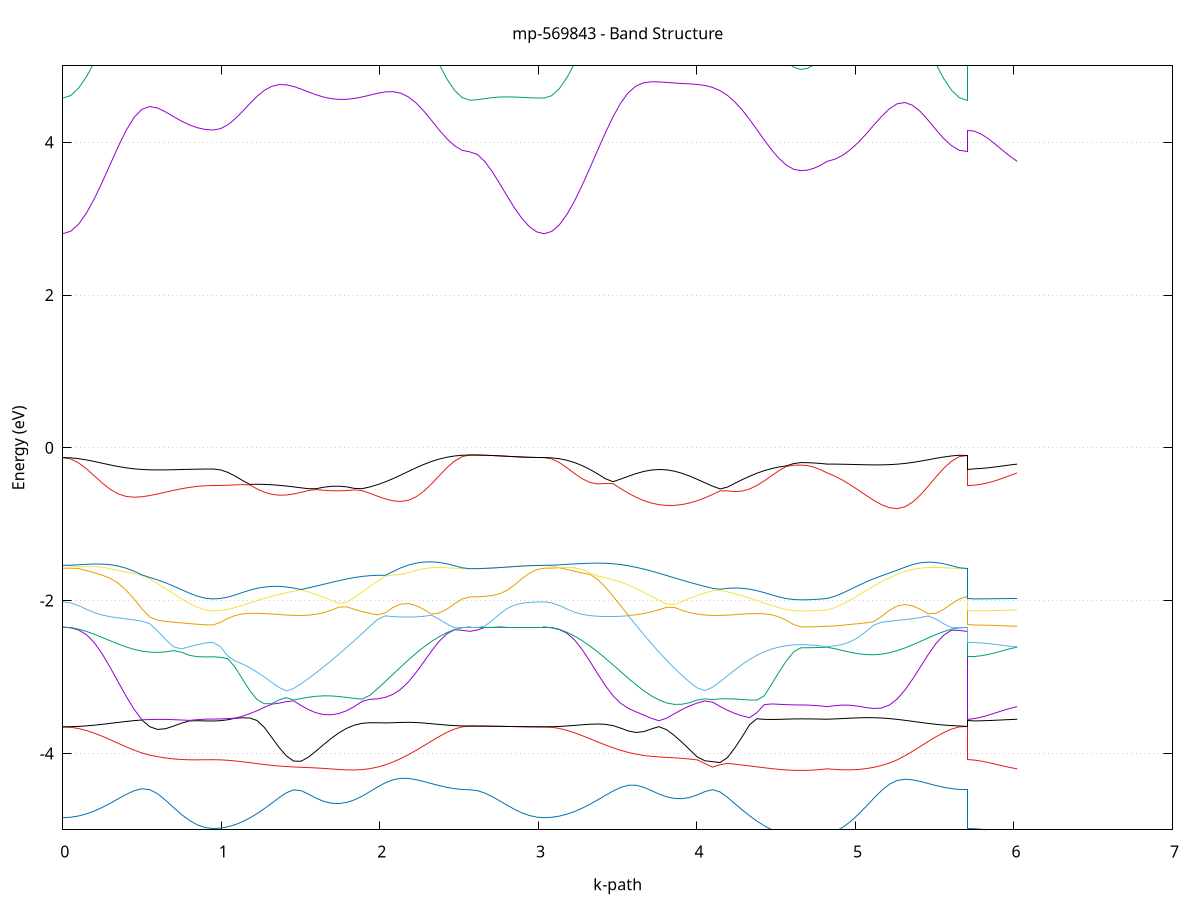 set title 'mp-569843 - Band Structure'
set xlabel 'k-path'
set ylabel 'Energy (eV)'
set grid y
set yrange [-5:5]
set terminal png size 800,600
set output 'mp-569843_bands_gnuplot.png'
plot '-' using 1:2 with lines notitle, '-' using 1:2 with lines notitle, '-' using 1:2 with lines notitle, '-' using 1:2 with lines notitle, '-' using 1:2 with lines notitle, '-' using 1:2 with lines notitle, '-' using 1:2 with lines notitle, '-' using 1:2 with lines notitle, '-' using 1:2 with lines notitle, '-' using 1:2 with lines notitle, '-' using 1:2 with lines notitle, '-' using 1:2 with lines notitle, '-' using 1:2 with lines notitle, '-' using 1:2 with lines notitle, '-' using 1:2 with lines notitle, '-' using 1:2 with lines notitle, '-' using 1:2 with lines notitle, '-' using 1:2 with lines notitle, '-' using 1:2 with lines notitle, '-' using 1:2 with lines notitle, '-' using 1:2 with lines notitle, '-' using 1:2 with lines notitle, '-' using 1:2 with lines notitle, '-' using 1:2 with lines notitle, '-' using 1:2 with lines notitle, '-' using 1:2 with lines notitle, '-' using 1:2 with lines notitle, '-' using 1:2 with lines notitle, '-' using 1:2 with lines notitle, '-' using 1:2 with lines notitle, '-' using 1:2 with lines notitle, '-' using 1:2 with lines notitle, '-' using 1:2 with lines notitle, '-' using 1:2 with lines notitle, '-' using 1:2 with lines notitle, '-' using 1:2 with lines notitle, '-' using 1:2 with lines notitle, '-' using 1:2 with lines notitle, '-' using 1:2 with lines notitle, '-' using 1:2 with lines notitle, '-' using 1:2 with lines notitle, '-' using 1:2 with lines notitle, '-' using 1:2 with lines notitle, '-' using 1:2 with lines notitle, '-' using 1:2 with lines notitle, '-' using 1:2 with lines notitle, '-' using 1:2 with lines notitle, '-' using 1:2 with lines notitle, '-' using 1:2 with lines notitle, '-' using 1:2 with lines notitle, '-' using 1:2 with lines notitle, '-' using 1:2 with lines notitle, '-' using 1:2 with lines notitle, '-' using 1:2 with lines notitle, '-' using 1:2 with lines notitle, '-' using 1:2 with lines notitle, '-' using 1:2 with lines notitle, '-' using 1:2 with lines notitle, '-' using 1:2 with lines notitle, '-' using 1:2 with lines notitle, '-' using 1:2 with lines notitle, '-' using 1:2 with lines notitle, '-' using 1:2 with lines notitle, '-' using 1:2 with lines notitle, '-' using 1:2 with lines notitle, '-' using 1:2 with lines notitle, '-' using 1:2 with lines notitle, '-' using 1:2 with lines notitle, '-' using 1:2 with lines notitle, '-' using 1:2 with lines notitle, '-' using 1:2 with lines notitle, '-' using 1:2 with lines notitle, '-' using 1:2 with lines notitle, '-' using 1:2 with lines notitle, '-' using 1:2 with lines notitle, '-' using 1:2 with lines notitle, '-' using 1:2 with lines notitle, '-' using 1:2 with lines notitle, '-' using 1:2 with lines notitle, '-' using 1:2 with lines notitle, '-' using 1:2 with lines notitle, '-' using 1:2 with lines notitle, '-' using 1:2 with lines notitle, '-' using 1:2 with lines notitle, '-' using 1:2 with lines notitle, '-' using 1:2 with lines notitle, '-' using 1:2 with lines notitle, '-' using 1:2 with lines notitle, '-' using 1:2 with lines notitle, '-' using 1:2 with lines notitle, '-' using 1:2 with lines notitle, '-' using 1:2 with lines notitle, '-' using 1:2 with lines notitle, '-' using 1:2 with lines notitle, '-' using 1:2 with lines notitle, '-' using 1:2 with lines notitle
0.000000 -49.897435
0.049910 -49.897435
0.099821 -49.897435
0.149731 -49.897435
0.199642 -49.897435
0.249552 -49.897335
0.299463 -49.897335
0.349373 -49.897335
0.399284 -49.897235
0.449194 -49.897235
0.499105 -49.897235
0.549015 -49.897135
0.598926 -49.897135
0.648836 -49.897135
0.698747 -49.897135
0.748657 -49.897035
0.798568 -49.897035
0.848478 -49.897035
0.898389 -49.897035
0.948299 -49.897035
0.948299 -49.897035
0.994459 -49.897035
1.040619 -49.897035
1.086779 -49.897035
1.132938 -49.897035
1.179098 -49.897035
1.225258 -49.897035
1.271418 -49.897035
1.317577 -49.896935
1.363737 -49.896935
1.409897 -49.896935
1.456057 -49.896935
1.502217 -49.896935
1.548376 -49.896935
1.548376 -49.896935
1.596951 -49.896935
1.645526 -49.897035
1.694100 -49.897035
1.742675 -49.897035
1.791250 -49.897035
1.839825 -49.897035
1.888399 -49.897135
1.936974 -49.897135
1.985549 -49.897135
2.034123 -49.897235
2.082698 -49.897235
2.131273 -49.897235
2.179847 -49.897335
2.228422 -49.897335
2.276997 -49.897335
2.325572 -49.897335
2.374146 -49.897435
2.422721 -49.897435
2.471296 -49.897435
2.519870 -49.897435
2.568445 -49.897435
2.568445 -49.897435
2.615224 -49.897435
2.662002 -49.897435
2.708781 -49.897435
2.755559 -49.897435
2.802338 -49.897435
2.849117 -49.897435
2.895895 -49.897435
2.942674 -49.897435
2.989452 -49.897435
3.036231 -49.897435
3.036231 -49.897435
3.084497 -49.897435
3.132762 -49.897435
3.181028 -49.897435
3.229294 -49.897435
3.277559 -49.897335
3.325825 -49.897335
3.374091 -49.897335
3.422357 -49.897335
3.470622 -49.897235
3.518888 -49.897235
3.567154 -49.897135
3.615419 -49.897135
3.663685 -49.897135
3.711951 -49.897135
3.760217 -49.897035
3.808482 -49.897035
3.856748 -49.897035
3.905014 -49.897035
3.953280 -49.897035
4.001545 -49.896935
4.049811 -49.896935
4.098077 -49.896935
4.146342 -49.896935
4.146342 -49.896935
4.192709 -49.896935
4.239076 -49.896935
4.285443 -49.897035
4.331809 -49.897035
4.378176 -49.897035
4.424543 -49.897035
4.470910 -49.897035
4.517277 -49.897035
4.563643 -49.897035
4.610010 -49.897035
4.656377 -49.897035
4.656377 -49.897035
4.697468 -49.897035
4.738560 -49.897035
4.779652 -49.897035
4.820743 -49.897035
4.820743 -49.897035
4.869821 -49.897035
4.918899 -49.897035
4.967977 -49.897035
5.017055 -49.897135
5.066134 -49.897135
5.115212 -49.897135
5.164290 -49.897235
5.213368 -49.897235
5.262446 -49.897235
5.311524 -49.897335
5.360602 -49.897335
5.409680 -49.897335
5.458758 -49.897335
5.507836 -49.897435
5.556914 -49.897435
5.605992 -49.897435
5.655070 -49.897435
5.704149 -49.897435
5.704149 -49.897035
5.749314 -49.897035
5.794480 -49.897035
5.839646 -49.897035
5.884812 -49.897035
5.929978 -49.897035
5.975143 -49.897035
6.020309 -49.897035
e
0.000000 -49.888835
0.049910 -49.888835
0.099821 -49.888935
0.149731 -49.889035
0.199642 -49.889135
0.249552 -49.889335
0.299463 -49.889535
0.349373 -49.889735
0.399284 -49.889935
0.449194 -49.890235
0.499105 -49.890435
0.549015 -49.890635
0.598926 -49.890935
0.648836 -49.891135
0.698747 -49.891335
0.748657 -49.891535
0.798568 -49.891635
0.848478 -49.891735
0.898389 -49.891835
0.948299 -49.891835
0.948299 -49.891835
0.994459 -49.891835
1.040619 -49.891735
1.086779 -49.891735
1.132938 -49.891735
1.179098 -49.891635
1.225258 -49.891535
1.271418 -49.891435
1.317577 -49.891335
1.363737 -49.891235
1.409897 -49.891135
1.456057 -49.891035
1.502217 -49.890935
1.548376 -49.891035
1.548376 -49.891035
1.596951 -49.891135
1.645526 -49.891235
1.694100 -49.891235
1.742675 -49.891235
1.791250 -49.891235
1.839825 -49.891135
1.888399 -49.891035
1.936974 -49.890835
1.985549 -49.890735
2.034123 -49.890535
2.082698 -49.890335
2.131273 -49.890135
2.179847 -49.889835
2.228422 -49.889635
2.276997 -49.889435
2.325572 -49.889235
2.374146 -49.889135
2.422721 -49.889035
2.471296 -49.888935
2.519870 -49.888835
2.568445 -49.888835
2.568445 -49.888835
2.615224 -49.888835
2.662002 -49.888835
2.708781 -49.888835
2.755559 -49.888835
2.802338 -49.888835
2.849117 -49.888835
2.895895 -49.888835
2.942674 -49.888835
2.989452 -49.888835
3.036231 -49.888835
3.036231 -49.888835
3.084497 -49.888835
3.132762 -49.888935
3.181028 -49.888935
3.229294 -49.889135
3.277559 -49.889235
3.325825 -49.889435
3.374091 -49.889635
3.422357 -49.889835
3.470622 -49.890135
3.518888 -49.890335
3.567154 -49.890535
3.615419 -49.890735
3.663685 -49.890835
3.711951 -49.891035
3.760217 -49.891135
3.808482 -49.891235
3.856748 -49.891235
3.905014 -49.891235
3.953280 -49.891235
4.001545 -49.891235
4.049811 -49.891135
4.098077 -49.890935
4.146342 -49.891035
4.146342 -49.891035
4.192709 -49.891135
4.239076 -49.891235
4.285443 -49.891335
4.331809 -49.891435
4.378176 -49.891535
4.424543 -49.891635
4.470910 -49.891735
4.517277 -49.891735
4.563643 -49.891735
4.610010 -49.891835
4.656377 -49.891835
4.656377 -49.891835
4.697468 -49.891835
4.738560 -49.891835
4.779652 -49.891835
4.820743 -49.891735
4.820743 -49.891735
4.869821 -49.891735
4.918899 -49.891635
4.967977 -49.891435
5.017055 -49.891335
5.066134 -49.891135
5.115212 -49.890935
5.164290 -49.890635
5.213368 -49.890435
5.262446 -49.890135
5.311524 -49.889935
5.360602 -49.889735
5.409680 -49.889535
5.458758 -49.889335
5.507836 -49.889135
5.556914 -49.889035
5.605992 -49.888935
5.655070 -49.888835
5.704149 -49.888835
5.704149 -49.891835
5.749314 -49.891835
5.794480 -49.891835
5.839646 -49.891835
5.884812 -49.891835
5.929978 -49.891835
5.975143 -49.891835
6.020309 -49.891735
e
0.000000 -49.888835
0.049910 -49.888835
0.099821 -49.888835
0.149731 -49.888835
0.199642 -49.888935
0.249552 -49.888935
0.299463 -49.889035
0.349373 -49.889035
0.399284 -49.889135
0.449194 -49.889135
0.499105 -49.889235
0.549015 -49.889335
0.598926 -49.889335
0.648836 -49.889435
0.698747 -49.889435
0.748657 -49.889535
0.798568 -49.889535
0.848478 -49.889535
0.898389 -49.889535
0.948299 -49.889535
0.948299 -49.889535
0.994459 -49.889635
1.040619 -49.889635
1.086779 -49.889735
1.132938 -49.889835
1.179098 -49.889935
1.225258 -49.890035
1.271418 -49.890235
1.317577 -49.890335
1.363737 -49.890535
1.409897 -49.890735
1.456057 -49.890835
1.502217 -49.890935
1.548376 -49.890735
1.548376 -49.890735
1.596951 -49.890635
1.645526 -49.890435
1.694100 -49.890335
1.742675 -49.890235
1.791250 -49.890035
1.839825 -49.889935
1.888399 -49.889735
1.936974 -49.889635
1.985549 -49.889535
2.034123 -49.889435
2.082698 -49.889335
2.131273 -49.889235
2.179847 -49.889135
2.228422 -49.889035
2.276997 -49.889035
2.325572 -49.888935
2.374146 -49.888935
2.422721 -49.888835
2.471296 -49.888835
2.519870 -49.888835
2.568445 -49.888835
2.568445 -49.888835
2.615224 -49.888835
2.662002 -49.888835
2.708781 -49.888835
2.755559 -49.888835
2.802338 -49.888835
2.849117 -49.888835
2.895895 -49.888835
2.942674 -49.888835
2.989452 -49.888835
3.036231 -49.888835
3.036231 -49.888835
3.084497 -49.888835
3.132762 -49.888835
3.181028 -49.888835
3.229294 -49.888935
3.277559 -49.888935
3.325825 -49.889035
3.374091 -49.889035
3.422357 -49.889135
3.470622 -49.889235
3.518888 -49.889335
3.567154 -49.889435
3.615419 -49.889535
3.663685 -49.889635
3.711951 -49.889735
3.760217 -49.889935
3.808482 -49.890035
3.856748 -49.890135
3.905014 -49.890335
3.953280 -49.890435
4.001545 -49.890635
4.049811 -49.890735
4.098077 -49.890835
4.146342 -49.890835
4.146342 -49.890835
4.192709 -49.890735
4.239076 -49.890535
4.285443 -49.890335
4.331809 -49.890235
4.378176 -49.890035
4.424543 -49.889935
4.470910 -49.889835
4.517277 -49.889735
4.563643 -49.889635
4.610010 -49.889635
4.656377 -49.889535
4.656377 -49.889535
4.697468 -49.889535
4.738560 -49.889535
4.779652 -49.889535
4.820743 -49.889535
4.820743 -49.889535
4.869821 -49.889535
4.918899 -49.889535
4.967977 -49.889535
5.017055 -49.889435
5.066134 -49.889435
5.115212 -49.889335
5.164290 -49.889335
5.213368 -49.889235
5.262446 -49.889135
5.311524 -49.889135
5.360602 -49.889035
5.409680 -49.889035
5.458758 -49.888935
5.507836 -49.888935
5.556914 -49.888835
5.605992 -49.888835
5.655070 -49.888835
5.704149 -49.888835
5.704149 -49.889535
5.749314 -49.889535
5.794480 -49.889535
5.839646 -49.889535
5.884812 -49.889535
5.929978 -49.889535
5.975143 -49.889535
6.020309 -49.889535
e
0.000000 -15.067135
0.049910 -15.063835
0.099821 -15.054135
0.149731 -15.038135
0.199642 -15.016235
0.249552 -14.988635
0.299463 -14.956035
0.349373 -14.918935
0.399284 -14.878035
0.449194 -14.834235
0.499105 -14.788435
0.549015 -14.741535
0.598926 -14.694535
0.648836 -14.648435
0.698747 -14.604335
0.748657 -14.563135
0.798568 -14.525935
0.848478 -14.493635
0.898389 -14.468435
0.948299 -14.457235
0.948299 -14.457235
0.994459 -14.456435
1.040619 -14.454035
1.086779 -14.450135
1.132938 -14.444935
1.179098 -14.438535
1.225258 -14.431235
1.271418 -14.423335
1.317577 -14.415035
1.363737 -14.406735
1.409897 -14.398835
1.456057 -14.391635
1.502217 -14.389035
1.548376 -14.397735
1.548376 -14.397735
1.596951 -14.411035
1.645526 -14.428935
1.694100 -14.451335
1.742675 -14.478335
1.791250 -14.509535
1.839825 -14.544635
1.888399 -14.582935
1.936974 -14.623735
1.985549 -14.666235
2.034123 -14.709535
2.082698 -14.752835
2.131273 -14.795135
2.179847 -14.835535
2.228422 -14.873235
2.276997 -14.907535
2.325572 -14.937735
2.374146 -14.963235
2.422721 -14.983535
2.471296 -14.998335
2.519870 -15.007335
2.568445 -15.010335
2.568445 -15.010335
2.615224 -15.011935
2.662002 -15.016535
2.708781 -15.023435
2.755559 -15.031735
2.802338 -15.040635
2.849117 -15.049135
2.895895 -15.056535
2.942674 -15.062335
2.989452 -15.065835
3.036231 -15.067135
3.036231 -15.067135
3.084497 -15.064035
3.132762 -15.054835
3.181028 -15.039635
3.229294 -15.018735
3.277559 -14.992435
3.325825 -14.961335
3.374091 -14.925835
3.422357 -14.886635
3.470622 -14.844535
3.518888 -14.800235
3.567154 -14.754635
3.615419 -14.708635
3.663685 -14.663135
3.711951 -14.619035
3.760217 -14.577035
3.808482 -14.538035
3.856748 -14.502635
3.905014 -14.471335
3.953280 -14.444435
4.001545 -14.422135
4.049811 -14.404435
4.098077 -14.391135
4.146342 -14.393335
4.146342 -14.393335
4.192709 -14.403535
4.239076 -14.414235
4.285443 -14.425035
4.331809 -14.435435
4.378176 -14.445335
4.424543 -14.454335
4.470910 -14.462035
4.517277 -14.468335
4.563643 -14.472935
4.610010 -14.475735
4.656377 -14.476735
4.656377 -14.476735
4.697468 -14.476535
4.738560 -14.475835
4.779652 -14.475035
4.820743 -14.474335
4.820743 -14.474335
4.869821 -14.489135
4.918899 -14.513635
4.967977 -14.544835
5.017055 -14.580935
5.066134 -14.620435
5.115212 -14.662335
5.164290 -14.705435
5.213368 -14.748835
5.262446 -14.791435
5.311524 -14.832335
5.360602 -14.870635
5.409680 -14.905535
5.458758 -14.936235
5.507836 -14.962235
5.556914 -14.983035
5.605992 -14.998135
5.655070 -15.007235
5.704149 -15.010335
5.704149 -14.457235
5.749314 -14.457635
5.794480 -14.458735
5.839646 -14.460735
5.884812 -14.463235
5.929978 -14.466435
5.975143 -14.470135
6.020309 -14.474335
e
0.000000 -14.497235
0.049910 -14.496135
0.099821 -14.492735
0.149731 -14.487335
0.199642 -14.480035
0.249552 -14.471035
0.299463 -14.460735
0.349373 -14.449335
0.399284 -14.437535
0.449194 -14.425635
0.499105 -14.414235
0.549015 -14.403935
0.598926 -14.395235
0.648836 -14.388835
0.698747 -14.385335
0.748657 -14.385135
0.798568 -14.388735
0.848478 -14.396035
0.898389 -14.405835
0.948299 -14.411935
0.948299 -14.411935
0.994459 -14.411235
1.040619 -14.409235
1.086779 -14.406135
1.132938 -14.402035
1.179098 -14.397435
1.225258 -14.392535
1.271418 -14.388035
1.317577 -14.384335
1.363737 -14.382035
1.409897 -14.381635
1.456057 -14.383835
1.502217 -14.385435
1.548376 -14.380635
1.548376 -14.380635
1.596951 -14.377335
1.645526 -14.376035
1.694100 -14.377135
1.742675 -14.380535
1.791250 -14.386335
1.839825 -14.394535
1.888399 -14.404835
1.936974 -14.417035
1.985549 -14.430835
2.034123 -14.445835
2.082698 -14.461535
2.131273 -14.477635
2.179847 -14.493535
2.228422 -14.508935
2.276997 -14.523235
2.325572 -14.536035
2.374146 -14.547035
2.422721 -14.555935
2.471296 -14.562535
2.519870 -14.566535
2.568445 -14.567835
2.568445 -14.567835
2.615224 -14.565935
2.662002 -14.560335
2.708781 -14.551935
2.755559 -14.541635
2.802338 -14.530635
2.849117 -14.519935
2.895895 -14.510635
2.942674 -14.503335
2.989452 -14.498735
3.036231 -14.497235
3.036231 -14.497235
3.084497 -14.496135
3.132762 -14.492735
3.181028 -14.487335
3.229294 -14.479935
3.277559 -14.470835
3.325825 -14.460435
3.374091 -14.448835
3.422357 -14.436535
3.470622 -14.423935
3.518888 -14.411535
3.567154 -14.399635
3.615419 -14.388635
3.663685 -14.379035
3.711951 -14.371035
3.760217 -14.365035
3.808482 -14.361135
3.856748 -14.359535
3.905014 -14.360235
3.953280 -14.363135
4.001545 -14.368135
4.049811 -14.375035
4.098077 -14.383535
4.146342 -14.381835
4.146342 -14.381835
4.192709 -14.376335
4.239076 -14.373635
4.285443 -14.373135
4.331809 -14.374435
4.378176 -14.376935
4.424543 -14.380035
4.470910 -14.383235
4.517277 -14.386235
4.563643 -14.388635
4.610010 -14.390135
4.656377 -14.390635
4.656377 -14.390635
4.697468 -14.391235
4.738560 -14.393135
4.779652 -14.396035
4.820743 -14.399435
4.820743 -14.399435
4.869821 -14.400835
4.918899 -14.402135
4.967977 -14.405635
5.017055 -14.411935
5.066134 -14.421035
5.115212 -14.432735
5.164290 -14.446235
5.213368 -14.461135
5.262446 -14.476835
5.311524 -14.492635
5.360602 -14.507935
5.409680 -14.522435
5.458758 -14.535435
5.507836 -14.546635
5.556914 -14.555735
5.605992 -14.562435
5.655070 -14.566435
5.704149 -14.567835
5.704149 -14.411935
5.749314 -14.411635
5.794480 -14.410735
5.839646 -14.409235
5.884812 -14.407235
5.929978 -14.404935
5.975143 -14.402335
6.020309 -14.399435
e
0.000000 -4.841635
0.049910 -4.836035
0.099821 -4.819035
0.149731 -4.791335
0.199642 -4.753435
0.249552 -4.706735
0.299463 -4.652935
0.349373 -4.595035
0.399284 -4.537835
0.449194 -4.489535
0.499105 -4.463135
0.549015 -4.474535
0.598926 -4.529135
0.648836 -4.613835
0.698747 -4.709135
0.748657 -4.800035
0.798568 -4.877335
0.848478 -4.935535
0.898389 -4.971635
0.948299 -4.983835
0.948299 -4.983835
0.994459 -4.978135
1.040619 -4.961235
1.086779 -4.933335
1.132938 -4.894935
1.179098 -4.846435
1.225258 -4.788935
1.271418 -4.723735
1.317577 -4.653035
1.363737 -4.580935
1.409897 -4.516035
1.456057 -4.477235
1.502217 -4.486535
1.548376 -4.531635
1.548376 -4.531635
1.596951 -4.585235
1.645526 -4.627635
1.694100 -4.652235
1.742675 -4.656935
1.791250 -4.641735
1.839825 -4.608335
1.888399 -4.559835
1.936974 -4.501235
1.985549 -4.439835
2.034123 -4.384835
2.082698 -4.345235
2.131273 -4.326435
2.179847 -4.327735
2.228422 -4.343535
2.276997 -4.367835
2.325572 -4.395135
2.374146 -4.421535
2.422721 -4.444335
2.471296 -4.461735
2.519870 -4.472635
2.568445 -4.476335
2.568445 -4.476335
2.615224 -4.487535
2.662002 -4.519135
2.708781 -4.565835
2.755559 -4.621135
2.802338 -4.678335
2.849117 -4.731935
2.895895 -4.777735
2.942674 -4.812635
2.989452 -4.834335
3.036231 -4.841635
3.036231 -4.841635
3.084497 -4.836435
3.132762 -4.820835
3.181028 -4.795135
3.229294 -4.759935
3.277559 -4.716135
3.325825 -4.665135
3.374091 -4.608735
3.422357 -4.550035
3.470622 -4.493435
3.518888 -4.446035
3.567154 -4.417335
3.615419 -4.416435
3.663685 -4.443035
3.711951 -4.486035
3.760217 -4.531135
3.808482 -4.567835
3.856748 -4.589635
3.905014 -4.593035
3.953280 -4.577135
4.001545 -4.543635
4.049811 -4.500835
4.098077 -4.474735
4.146342 -4.505135
4.146342 -4.505135
4.192709 -4.575335
4.239076 -4.657435
4.285443 -4.739435
4.331809 -4.816335
4.378176 -4.885935
4.424543 -4.946535
4.470910 -4.997235
4.517277 -5.037235
4.563643 -5.066235
4.610010 -5.083735
4.656377 -5.089535
4.656377 -5.089535
4.697468 -5.087435
4.738560 -5.081135
4.779652 -5.070835
4.820743 -5.056735
4.820743 -5.056735
4.869821 -5.024335
4.918899 -4.969135
4.967977 -4.893435
5.017055 -4.800935
5.066134 -4.696735
5.115212 -4.588535
5.164290 -4.486835
5.213368 -4.405035
5.262446 -4.354935
5.311524 -4.338435
5.360602 -4.346335
5.409680 -4.367635
5.458758 -4.394135
5.507836 -4.420535
5.556914 -4.443735
5.605992 -4.461435
5.655070 -4.472535
5.704149 -4.476335
5.704149 -4.983835
5.749314 -4.986335
5.794480 -4.993835
5.839646 -5.005035
5.884812 -5.018635
5.929978 -5.032935
5.975143 -5.046135
6.020309 -5.056735
e
0.000000 -3.652435
0.049910 -3.658135
0.099821 -3.674735
0.149731 -3.701135
0.199642 -3.735835
0.249552 -3.776635
0.299463 -3.821335
0.349373 -3.867835
0.399284 -3.913935
0.449194 -3.957135
0.499105 -3.994435
0.549015 -4.022935
0.598926 -4.043635
0.648836 -4.060035
0.698747 -4.072635
0.748657 -4.080435
0.798568 -4.083935
0.848478 -4.084235
0.898389 -4.083335
0.948299 -4.082835
0.948299 -4.082835
0.994459 -4.084735
1.040619 -4.090335
1.086779 -4.098835
1.132938 -4.109635
1.179098 -4.121635
1.225258 -4.133935
1.271418 -4.145735
1.317577 -4.156335
1.363737 -4.165335
1.409897 -4.172435
1.456057 -4.177835
1.502217 -4.182135
1.548376 -4.185935
1.548376 -4.185935
1.596951 -4.190535
1.645526 -4.196435
1.694100 -4.203535
1.742675 -4.210835
1.791250 -4.216035
1.839825 -4.217235
1.888399 -4.212235
1.936974 -4.199835
1.985549 -4.179235
2.034123 -4.150335
2.082698 -4.113135
2.131273 -4.068435
2.179847 -4.017035
2.228422 -3.960435
2.276997 -3.900235
2.325572 -3.838835
2.374146 -3.779335
2.422721 -3.725235
2.471296 -3.681335
2.519870 -3.652435
2.568445 -3.642235
2.568445 -3.642235
2.615224 -3.642435
2.662002 -3.643235
2.708781 -3.644335
2.755559 -3.645735
2.802338 -3.647335
2.849117 -3.648935
2.895895 -3.650335
2.942674 -3.651435
2.989452 -3.652135
3.036231 -3.652435
3.036231 -3.652435
3.084497 -3.657835
3.132762 -3.673635
3.181028 -3.698635
3.229294 -3.730935
3.277559 -3.768435
3.325825 -3.808735
3.374091 -3.849835
3.422357 -3.889735
3.470622 -3.926835
3.518888 -3.959735
3.567154 -3.987735
3.615419 -4.010035
3.663685 -4.026735
3.711951 -4.038435
3.760217 -4.046335
3.808482 -4.052135
3.856748 -4.057835
3.905014 -4.064835
3.953280 -4.073935
4.001545 -4.084735
4.049811 -4.131535
4.098077 -4.179435
4.146342 -4.147935
4.146342 -4.147935
4.192709 -4.130735
4.239076 -4.141535
4.285443 -4.152535
4.331809 -4.164135
4.378176 -4.176135
4.424543 -4.188135
4.470910 -4.199435
4.517277 -4.209335
4.563643 -4.216935
4.610010 -4.221735
4.656377 -4.223335
4.656377 -4.223335
4.697468 -4.222035
4.738560 -4.217935
4.779652 -4.211235
4.820743 -4.202135
4.820743 -4.202135
4.869821 -4.209535
4.918899 -4.214635
4.967977 -4.215635
5.017055 -4.211035
5.066134 -4.200035
5.115212 -4.182535
5.164290 -4.158635
5.213368 -4.127135
5.262446 -4.085435
5.311524 -4.032635
5.360602 -3.972435
5.409680 -3.908735
5.458758 -3.844435
5.507836 -3.782735
5.556914 -3.727235
5.605992 -3.682235
5.655070 -3.652635
5.704149 -3.642235
5.704149 -4.082835
5.749314 -4.087635
5.794480 -4.101135
5.839646 -4.120335
5.884812 -4.142335
5.929978 -4.164635
5.975143 -4.185035
6.020309 -4.202135
e
0.000000 -3.652435
0.049910 -3.650935
0.099821 -3.646635
0.149731 -3.639735
0.199642 -3.630535
0.249552 -3.619435
0.299463 -3.607235
0.349373 -3.594535
0.399284 -3.582235
0.449194 -3.571435
0.499105 -3.562835
0.549015 -3.651335
0.598926 -3.686735
0.648836 -3.676535
0.698747 -3.642735
0.748657 -3.604835
0.798568 -3.575435
0.848478 -3.572035
0.898389 -3.574935
0.948299 -3.575935
0.948299 -3.575935
0.994459 -3.571835
1.040619 -3.559835
1.086779 -3.540235
1.132938 -3.533835
1.179098 -3.536835
1.225258 -3.569535
1.271418 -3.660635
1.317577 -3.789435
1.363737 -3.920435
1.409897 -4.032135
1.456057 -4.100835
1.502217 -4.102935
1.548376 -4.050735
1.548376 -4.050735
1.596951 -3.970635
1.645526 -3.884535
1.694100 -3.802135
1.742675 -3.729535
1.791250 -3.671135
1.839825 -3.629935
1.888399 -3.606635
1.936974 -3.598535
1.985549 -3.599135
2.034123 -3.600735
2.082698 -3.598835
2.131273 -3.594935
2.179847 -3.593135
2.228422 -3.595935
2.276997 -3.602635
2.325572 -3.611635
2.374146 -3.621035
2.422721 -3.629635
2.471296 -3.636435
2.519870 -3.640735
2.568445 -3.642235
2.568445 -3.642235
2.615224 -3.642435
2.662002 -3.643235
2.708781 -3.644335
2.755559 -3.645735
2.802338 -3.647335
2.849117 -3.648935
2.895895 -3.650335
2.942674 -3.651435
2.989452 -3.652135
3.036231 -3.652435
3.036231 -3.652435
3.084497 -3.651035
3.132762 -3.647135
3.181028 -3.640935
3.229294 -3.633335
3.277559 -3.625235
3.325825 -3.618335
3.374091 -3.615235
3.422357 -3.619535
3.470622 -3.636635
3.518888 -3.669135
3.567154 -3.706435
3.615419 -3.726235
3.663685 -3.715635
3.711951 -3.680535
3.760217 -3.649735
3.808482 -3.689535
3.856748 -3.764835
3.905014 -3.853235
3.953280 -3.948635
4.001545 -4.045235
4.049811 -4.096535
4.098077 -4.108335
4.146342 -4.119935
4.146342 -4.119935
4.192709 -4.054635
4.239076 -3.928535
4.285443 -3.783035
4.331809 -3.625835
4.378176 -3.546835
4.424543 -3.554235
4.470910 -3.556035
4.517277 -3.554535
4.563643 -3.551535
4.610010 -3.549035
4.656377 -3.548035
4.656377 -3.548035
4.697468 -3.548335
4.738560 -3.549335
4.779652 -3.550835
4.820743 -3.552735
4.820743 -3.552735
4.869821 -3.548835
4.918899 -3.543935
4.967977 -3.538835
5.017055 -3.534635
5.066134 -3.532335
5.115212 -3.532935
5.164290 -3.536835
5.213368 -3.544235
5.262446 -3.554535
5.311524 -3.566935
5.360602 -3.580535
5.409680 -3.594435
5.458758 -3.607535
5.507836 -3.619335
5.556914 -3.629035
5.605992 -3.636235
5.655070 -3.640735
5.704149 -3.642235
5.704149 -3.575935
5.749314 -3.575235
5.794480 -3.573235
5.839646 -3.570135
5.884812 -3.566135
5.929978 -3.561635
5.975143 -3.557035
6.020309 -3.552735
e
0.000000 -2.347335
0.049910 -2.355835
0.099821 -2.385135
0.149731 -2.446735
0.199642 -2.552435
0.249552 -2.700535
0.299463 -2.876535
0.349373 -3.064635
0.399284 -3.250935
0.449194 -3.421235
0.499105 -3.560135
0.549015 -3.557235
0.598926 -3.554835
0.648836 -3.555435
0.698747 -3.558535
0.748657 -3.562935
0.798568 -3.567835
0.848478 -3.558735
0.898389 -3.552235
0.948299 -3.550735
0.948299 -3.550735
0.994459 -3.549235
1.040619 -3.544935
1.086779 -3.538935
1.132938 -3.513635
1.179098 -3.480435
1.225258 -3.441435
1.271418 -3.397235
1.317577 -3.355435
1.363737 -3.342235
1.409897 -3.322735
1.456057 -3.312035
1.502217 -3.372235
1.548376 -3.425735
1.548376 -3.425735
1.596951 -3.468035
1.645526 -3.491735
1.694100 -3.494835
1.742675 -3.477235
1.791250 -3.440235
1.839825 -3.386435
1.888399 -3.318435
1.936974 -3.292535
1.985549 -3.285935
2.034123 -3.266335
2.082698 -3.227435
2.131273 -3.161435
2.179847 -3.064735
2.228422 -2.941735
2.276997 -2.802735
2.325572 -2.660835
2.374146 -2.532435
2.422721 -2.436035
2.471296 -2.379935
2.519870 -2.390335
2.568445 -2.402135
2.568445 -2.402135
2.615224 -2.384235
2.662002 -2.346935
2.708781 -2.346935
2.755559 -2.347035
2.802338 -2.347135
2.849117 -2.347135
2.895895 -2.347235
2.942674 -2.347235
2.989452 -2.347335
3.036231 -2.347335
3.036231 -2.347335
3.084497 -2.355235
3.132762 -2.378435
3.181028 -2.428135
3.229294 -2.517435
3.277559 -2.645135
3.325825 -2.797535
3.374091 -2.958235
3.422357 -3.112135
3.470622 -3.244735
3.518888 -3.343835
3.567154 -3.409535
3.615419 -3.455835
3.663685 -3.497135
3.711951 -3.540435
3.760217 -3.572635
3.808482 -3.539335
3.856748 -3.482335
3.905014 -3.427235
3.953280 -3.379335
4.001545 -3.341135
4.049811 -3.313335
4.098077 -3.329235
4.146342 -3.385535
4.146342 -3.385535
4.192709 -3.434935
4.239076 -3.476435
4.285443 -3.508835
4.331809 -3.532135
4.378176 -3.467235
4.424543 -3.362835
4.470910 -3.352735
4.517277 -3.357035
4.563643 -3.361935
4.610010 -3.365235
4.656377 -3.366335
4.656377 -3.366335
4.697468 -3.367635
4.738560 -3.371635
4.779652 -3.378435
4.820743 -3.388335
4.820743 -3.388335
4.869821 -3.375235
4.918899 -3.367435
4.967977 -3.369735
5.017055 -3.382435
5.066134 -3.400035
5.115212 -3.412335
5.164290 -3.406135
5.213368 -3.368135
5.262446 -3.290035
5.311524 -3.173235
5.360602 -3.027835
5.409680 -2.867535
5.458758 -2.706935
5.507836 -2.562635
5.556914 -2.452935
5.605992 -2.387135
5.655070 -2.390135
5.704149 -2.402135
5.704149 -3.550735
5.749314 -3.544135
5.794480 -3.525835
5.839646 -3.499335
5.884812 -3.468935
5.929978 -3.438535
5.975143 -3.410935
6.020309 -3.388335
e
0.000000 -2.347335
0.049910 -2.354035
0.099821 -2.373435
0.149731 -2.403335
0.199642 -2.440935
0.249552 -2.482935
0.299463 -2.526335
0.349373 -2.568235
0.399284 -2.606135
0.449194 -2.637635
0.499105 -2.660935
0.549015 -2.674635
0.598926 -2.677935
0.648836 -2.671135
0.698747 -2.655035
0.748657 -2.674535
0.798568 -2.716735
0.848478 -2.734235
0.898389 -2.736835
0.948299 -2.736035
0.948299 -2.736035
0.994459 -2.742235
1.040619 -2.760535
1.086779 -2.870935
1.132938 -3.026135
1.179098 -3.176635
1.225258 -3.295735
1.271418 -3.349935
1.317577 -3.349035
1.363737 -3.299935
1.409897 -3.271035
1.456057 -3.301535
1.502217 -3.281535
1.548376 -3.264835
1.548376 -3.264835
1.596951 -3.252435
1.645526 -3.246535
1.694100 -3.247835
1.742675 -3.255535
1.791250 -3.267535
1.839825 -3.280335
1.888399 -3.289735
1.936974 -3.239435
1.985549 -3.152135
2.034123 -3.059535
2.082698 -2.964435
2.131273 -2.869635
2.179847 -2.777235
2.228422 -2.689535
2.276997 -2.608235
2.325572 -2.535035
2.374146 -2.471335
2.422721 -2.419035
2.471296 -2.379935
2.519870 -2.355135
2.568445 -2.346835
2.568445 -2.346835
2.615224 -2.346835
2.662002 -2.346935
2.708781 -2.346935
2.755559 -2.347035
2.802338 -2.347135
2.849117 -2.347135
2.895895 -2.347235
2.942674 -2.347235
2.989452 -2.347335
3.036231 -2.347335
3.036231 -2.347335
3.084497 -2.354035
3.132762 -2.377635
3.181028 -2.415735
3.229294 -2.465435
3.277559 -2.525835
3.325825 -2.595235
3.374091 -2.672035
3.422357 -2.754435
3.470622 -2.840735
3.518888 -2.928735
3.567154 -3.016135
3.615419 -3.100235
3.663685 -3.177835
3.711951 -3.245835
3.760217 -3.300635
3.808482 -3.339035
3.856748 -3.358335
3.905014 -3.357135
3.953280 -3.336435
4.001545 -3.302335
4.049811 -3.286135
4.098077 -3.295535
4.146342 -3.286535
4.146342 -3.286535
4.192709 -3.284735
4.239076 -3.288035
4.285443 -3.294335
4.331809 -3.301435
4.378176 -3.302735
4.424543 -3.246335
4.470910 -3.096135
4.517277 -2.937335
4.563643 -2.790535
4.610010 -2.671135
4.656377 -2.617435
4.656377 -2.617435
4.697468 -2.616935
4.738560 -2.615335
4.779652 -2.612835
4.820743 -2.609935
4.820743 -2.609935
4.869821 -2.629435
4.918899 -2.653335
4.967977 -2.676635
5.017055 -2.695435
5.066134 -2.706835
5.115212 -2.709035
5.164290 -2.701035
5.213368 -2.682935
5.262446 -2.655535
5.311524 -2.620335
5.360602 -2.579235
5.409680 -2.534435
5.458758 -2.488635
5.507836 -2.444635
5.556914 -2.405335
5.605992 -2.374135
5.655070 -2.355735
5.704149 -2.346835
5.704149 -2.736035
5.749314 -2.732235
5.794480 -2.721235
5.839646 -2.703835
5.884812 -2.681235
5.929978 -2.655535
5.975143 -2.629235
6.020309 -2.609935
e
0.000000 -2.016835
0.049910 -2.029935
0.099821 -2.066135
0.149731 -2.114435
0.199642 -2.157935
0.249552 -2.189135
0.299463 -2.210635
0.349373 -2.226735
0.399284 -2.240035
0.449194 -2.252835
0.499105 -2.268035
0.549015 -2.303435
0.598926 -2.399635
0.648836 -2.509835
0.698747 -2.604435
0.748657 -2.631635
0.798568 -2.603935
0.848478 -2.576335
0.898389 -2.554935
0.948299 -2.546735
0.948299 -2.546735
0.994459 -2.603735
1.040619 -2.725035
1.086779 -2.790035
1.132938 -2.829735
1.179098 -2.878535
1.225258 -2.935635
1.271418 -2.999635
1.317577 -3.068435
1.363737 -3.137135
1.409897 -3.182035
1.456057 -3.150435
1.502217 -3.089635
1.548376 -3.021735
1.548376 -3.021735
1.596951 -2.945935
1.645526 -2.866735
1.694100 -2.784435
1.742675 -2.699435
1.791250 -2.611935
1.839825 -2.521935
1.888399 -2.430135
1.936974 -2.337435
1.985549 -2.246135
2.034123 -2.200135
2.082698 -2.209135
2.131273 -2.214035
2.179847 -2.215335
2.228422 -2.212835
2.276997 -2.205535
2.325572 -2.190735
2.374146 -2.243335
2.422721 -2.305235
2.471296 -2.356135
2.519870 -2.354135
2.568445 -2.346835
2.568445 -2.346835
2.615224 -2.346835
2.662002 -2.333635
2.708781 -2.259235
2.755559 -2.176035
2.802338 -2.104335
2.849117 -2.058935
2.895895 -2.035635
2.942674 -2.024035
2.989452 -2.018435
3.036231 -2.016835
3.036231 -2.016835
3.084497 -2.029335
3.132762 -2.064335
3.181028 -2.111035
3.229294 -2.152835
3.277559 -2.180635
3.325825 -2.196635
3.374091 -2.205135
3.422357 -2.208835
3.470622 -2.208835
3.518888 -2.205335
3.567154 -2.197935
3.615419 -2.320135
3.663685 -2.442535
3.711951 -2.560135
3.760217 -2.672735
3.808482 -2.779935
3.856748 -2.881735
3.905014 -2.977535
3.953280 -3.066035
4.001545 -3.142335
4.049811 -3.177735
4.098077 -3.134435
4.146342 -3.061735
4.146342 -3.061735
4.192709 -2.985035
4.239076 -2.908335
4.285443 -2.836035
4.331809 -2.771035
4.378176 -2.715435
4.424543 -2.669935
4.470910 -2.634435
4.517277 -2.608235
4.563643 -2.590335
4.610010 -2.580035
4.656377 -2.576635
4.656377 -2.576635
4.697468 -2.578635
4.738560 -2.584535
4.779652 -2.593635
4.820743 -2.605535
4.820743 -2.605535
4.869821 -2.592035
4.918899 -2.573335
4.967977 -2.538235
5.017055 -2.481435
5.066134 -2.404835
5.115212 -2.320935
5.164290 -2.283135
5.213368 -2.270835
5.262446 -2.260135
5.311524 -2.249035
5.360602 -2.236535
5.409680 -2.221135
5.458758 -2.201335
5.507836 -2.241135
5.556914 -2.303435
5.605992 -2.355235
5.655070 -2.353835
5.704149 -2.346835
5.704149 -2.546735
5.749314 -2.548635
5.794480 -2.554235
5.839646 -2.562935
5.884812 -2.573935
5.929978 -2.586135
5.975143 -2.598535
6.020309 -2.605535
e
0.000000 -1.575935
0.049910 -1.574835
0.099821 -1.581235
0.149731 -1.606935
0.199642 -1.636335
0.249552 -1.667635
0.299463 -1.708535
0.349373 -1.771735
0.399284 -1.863935
0.449194 -1.979635
0.499105 -2.105735
0.549015 -2.214535
0.598926 -2.256835
0.648836 -2.271835
0.698747 -2.282335
0.748657 -2.291735
0.798568 -2.300735
0.848478 -2.309435
0.898389 -2.316135
0.948299 -2.318835
0.948299 -2.318835
0.994459 -2.285335
1.040619 -2.232935
1.086779 -2.195335
1.132938 -2.175035
1.179098 -2.166735
1.225258 -2.165835
1.271418 -2.169435
1.317577 -2.175435
1.363737 -2.182235
1.409897 -2.188735
1.456057 -2.193335
1.502217 -2.194535
1.548376 -2.190635
1.548376 -2.190635
1.596951 -2.179035
1.645526 -2.157835
1.694100 -2.125835
1.742675 -2.084335
1.791250 -2.081135
1.839825 -2.113935
1.888399 -2.143535
1.936974 -2.167835
1.985549 -2.186635
2.034123 -2.160935
2.082698 -2.090135
2.131273 -2.046135
2.179847 -2.038635
2.228422 -2.065335
2.276997 -2.115135
2.325572 -2.177435
2.374146 -2.162135
2.422721 -2.111635
2.471296 -2.042035
2.519870 -1.978135
2.568445 -1.951535
2.568445 -1.951535
2.615224 -1.949935
2.662002 -1.944435
2.708781 -1.932935
2.755559 -1.909935
2.802338 -1.865435
2.849117 -1.795035
2.895895 -1.713735
2.942674 -1.641735
2.989452 -1.593035
3.036231 -1.575935
3.036231 -1.575935
3.084497 -1.574035
3.132762 -1.569535
3.181028 -1.592335
3.229294 -1.616535
3.277559 -1.637935
3.325825 -1.657735
3.374091 -1.721735
3.422357 -1.823635
3.470622 -1.941135
3.518888 -2.066635
3.567154 -2.194135
3.615419 -2.186235
3.663685 -2.169635
3.711951 -2.147635
3.760217 -2.120135
3.808482 -2.087535
3.856748 -2.089235
3.905014 -2.126535
3.953280 -2.155635
4.001545 -2.176135
4.049811 -2.188635
4.098077 -2.194135
4.146342 -2.194035
4.146342 -2.194035
4.192709 -2.190135
4.239076 -2.184235
4.285443 -2.177735
4.331809 -2.172335
4.378176 -2.169935
4.424543 -2.172935
4.470910 -2.185435
4.517277 -2.212235
4.563643 -2.256735
4.610010 -2.312535
4.656377 -2.344835
4.656377 -2.344835
4.697468 -2.344235
4.738560 -2.342535
4.779652 -2.339835
4.820743 -2.336435
4.820743 -2.336435
4.869821 -2.331135
4.918899 -2.322035
4.967977 -2.311935
5.017055 -2.301835
5.066134 -2.291335
5.115212 -2.274435
5.164290 -2.208135
5.213368 -2.127035
5.262446 -2.070535
5.311524 -2.051535
5.360602 -2.069135
5.409680 -2.113835
5.458758 -2.172635
5.507836 -2.165835
5.556914 -2.113835
5.605992 -2.043535
5.655070 -1.978635
5.704149 -1.951535
5.704149 -2.318835
5.749314 -2.319235
5.794480 -2.320535
5.839646 -2.322635
5.884812 -2.325435
5.929978 -2.328935
5.975143 -2.332835
6.020309 -2.336435
e
0.000000 -1.538635
0.049910 -1.546635
0.099821 -1.558035
0.149731 -1.555735
0.199642 -1.554935
0.249552 -1.563035
0.299463 -1.581535
0.349373 -1.604835
0.399284 -1.627135
0.449194 -1.648235
0.499105 -1.670935
0.549015 -1.717835
0.598926 -1.779435
0.648836 -1.844635
0.698747 -1.911135
0.748657 -1.976135
0.798568 -2.036335
0.848478 -2.087135
0.898389 -2.122335
0.948299 -2.135135
0.948299 -2.135135
0.994459 -2.129835
1.040619 -2.114535
1.086779 -2.091235
1.132938 -2.062635
1.179098 -2.031535
1.225258 -2.000135
1.271418 -1.970435
1.317577 -1.943435
1.363737 -1.919035
1.409897 -1.896835
1.456057 -1.875835
1.502217 -1.857135
1.548376 -1.884735
1.548376 -1.884735
1.596951 -1.919035
1.645526 -1.957135
1.694100 -1.997135
1.742675 -2.034935
1.791250 -2.021435
1.839825 -1.958935
1.888399 -1.888635
1.936974 -1.815635
1.985549 -1.744135
2.034123 -1.677835
2.082698 -1.666635
2.131273 -1.656735
2.179847 -1.634435
2.228422 -1.606035
2.276997 -1.582635
2.325572 -1.569535
2.374146 -1.566335
2.422721 -1.569635
2.471296 -1.575435
2.519870 -1.580435
2.568445 -1.582335
2.568445 -1.582335
2.615224 -1.581335
2.662002 -1.578235
2.708781 -1.573435
2.755559 -1.567435
2.802338 -1.560735
2.849117 -1.553935
2.895895 -1.547835
2.942674 -1.542935
2.989452 -1.539735
3.036231 -1.538635
3.036231 -1.538635
3.084497 -1.546735
3.132762 -1.567135
3.181028 -1.566135
3.229294 -1.570835
3.277559 -1.593835
3.325825 -1.643635
3.374091 -1.677735
3.422357 -1.700035
3.470622 -1.726335
3.518888 -1.758135
3.567154 -1.796235
3.615419 -1.840535
3.663685 -1.889935
3.711951 -1.942335
3.760217 -1.994935
3.808482 -2.044735
3.856748 -2.050735
3.905014 -2.011535
3.953280 -1.971735
4.001545 -1.933835
4.049811 -1.899835
4.098077 -1.871835
4.146342 -1.863035
4.146342 -1.863035
4.192709 -1.886335
4.239076 -1.910835
4.285443 -1.937535
4.331809 -1.967135
4.378176 -1.999135
4.424543 -2.032235
4.470910 -2.064435
4.517277 -2.093035
4.563643 -2.115635
4.610010 -2.130135
4.656377 -2.135135
4.656377 -2.135135
4.697468 -2.134335
4.738560 -2.132035
4.779652 -2.128135
4.820743 -2.122535
4.820743 -2.122535
4.869821 -2.091035
4.918899 -2.045635
4.967977 -1.991235
5.017055 -1.931835
5.066134 -1.870535
5.115212 -1.810035
5.164290 -1.752535
5.213368 -1.700335
5.262446 -1.655235
5.311524 -1.618735
5.360602 -1.591735
5.409680 -1.574535
5.458758 -1.566235
5.507836 -1.565335
5.556914 -1.569335
5.605992 -1.575235
5.655070 -1.580335
5.704149 -1.582335
5.704149 -2.135135
5.749314 -2.134835
5.794480 -2.133935
5.839646 -2.132435
5.884812 -2.130435
5.929978 -2.128135
5.975143 -2.125535
6.020309 -2.122535
e
0.000000 -1.538635
0.049910 -1.536635
0.099821 -1.531435
0.149731 -1.525335
0.199642 -1.521135
0.249552 -1.521835
0.299463 -1.530135
0.349373 -1.547835
0.399284 -1.575935
0.449194 -1.614335
0.499105 -1.662135
0.549015 -1.697535
0.598926 -1.729535
0.648836 -1.767435
0.698747 -1.810535
0.748657 -1.856635
0.798568 -1.902035
0.848478 -1.941335
0.898389 -1.968435
0.948299 -1.978135
0.948299 -1.978135
0.994459 -1.972135
1.040619 -1.954235
1.086779 -1.926335
1.132938 -1.894135
1.179098 -1.863735
1.225258 -1.839335
1.271418 -1.822635
1.317577 -1.814035
1.363737 -1.813535
1.409897 -1.820935
1.456057 -1.835635
1.502217 -1.855035
1.548376 -1.833735
1.548376 -1.833735
1.596951 -1.810435
1.645526 -1.786335
1.694100 -1.762135
1.742675 -1.738535
1.791250 -1.716635
1.839825 -1.697835
1.888399 -1.683135
1.936974 -1.673535
1.985549 -1.669035
2.034123 -1.668235
2.082698 -1.619835
2.131273 -1.571835
2.179847 -1.535035
2.228422 -1.509635
2.276997 -1.495435
2.325572 -1.492335
2.374146 -1.500135
2.422721 -1.518135
2.471296 -1.543935
2.519870 -1.570235
2.568445 -1.582335
2.568445 -1.582335
2.615224 -1.581335
2.662002 -1.578235
2.708781 -1.573435
2.755559 -1.567435
2.802338 -1.560735
2.849117 -1.553935
2.895895 -1.547835
2.942674 -1.542935
2.989452 -1.539735
3.036231 -1.538635
3.036231 -1.538635
3.084497 -1.536635
3.132762 -1.531435
3.181028 -1.525035
3.229294 -1.519335
3.277559 -1.514535
3.325825 -1.510635
3.374091 -1.509235
3.422357 -1.511235
3.470622 -1.517535
3.518888 -1.528435
3.567154 -1.543835
3.615419 -1.563435
3.663685 -1.586635
3.711951 -1.612835
3.760217 -1.641235
3.808482 -1.670935
3.856748 -1.701235
3.905014 -1.731135
3.953280 -1.760235
4.001545 -1.787935
4.049811 -1.814135
4.098077 -1.839035
4.146342 -1.851035
4.146342 -1.851035
4.192709 -1.838935
4.239076 -1.834735
4.285443 -1.838635
4.331809 -1.850435
4.378176 -1.869735
4.424543 -1.895235
4.470910 -1.924135
4.517277 -1.951835
4.563643 -1.973335
4.610010 -1.985935
4.656377 -1.989935
4.656377 -1.989935
4.697468 -1.988835
4.738560 -1.985435
4.779652 -1.979935
4.820743 -1.972535
4.820743 -1.972535
4.869821 -1.943235
4.918899 -1.901835
4.967977 -1.853635
5.017055 -1.803935
5.066134 -1.756535
5.115212 -1.713835
5.164290 -1.675735
5.213368 -1.640035
5.262446 -1.602735
5.311524 -1.563435
5.360602 -1.528335
5.409680 -1.504935
5.458758 -1.495935
5.507836 -1.500735
5.556914 -1.517635
5.605992 -1.543335
5.655070 -1.569935
5.704149 -1.582335
5.704149 -1.978135
5.749314 -1.977835
5.794480 -1.977135
5.839646 -1.976235
5.884812 -1.975035
5.929978 -1.974035
5.975143 -1.973135
6.020309 -1.972535
e
0.000000 -0.127435
0.049910 -0.145535
0.099821 -0.197235
0.149731 -0.275235
0.199642 -0.368135
0.249552 -0.462335
0.299463 -0.543935
0.349373 -0.602935
0.399284 -0.636035
0.449194 -0.646535
0.499105 -0.640735
0.549015 -0.624735
0.598926 -0.603235
0.648836 -0.579735
0.698747 -0.556535
0.748657 -0.535535
0.798568 -0.517935
0.848478 -0.504635
0.898389 -0.496435
0.948299 -0.493635
0.948299 -0.493635
0.994459 -0.492535
1.040619 -0.489435
1.086779 -0.485335
1.132938 -0.481135
1.179098 -0.485335
1.225258 -0.538435
1.271418 -0.580435
1.317577 -0.607735
1.363737 -0.619735
1.409897 -0.617535
1.456057 -0.604235
1.502217 -0.583635
1.548376 -0.559735
1.548376 -0.559735
1.596951 -0.546335
1.645526 -0.555435
1.694100 -0.561235
1.742675 -0.562835
1.791250 -0.559435
1.839825 -0.550235
1.888399 -0.560135
1.936974 -0.595635
1.985549 -0.633435
2.034123 -0.668235
2.082698 -0.693535
2.131273 -0.702035
2.179847 -0.686635
2.228422 -0.642135
2.276997 -0.568735
2.325572 -0.472735
2.374146 -0.365535
2.422721 -0.261135
2.471296 -0.173335
2.519870 -0.114635
2.568445 -0.094035
2.568445 -0.094035
2.615224 -0.094835
2.662002 -0.097135
2.708781 -0.100735
2.755559 -0.105335
2.802338 -0.110535
2.849117 -0.115635
2.895895 -0.120335
2.942674 -0.124135
2.989452 -0.126535
3.036231 -0.127435
3.036231 -0.127435
3.084497 -0.144635
3.132762 -0.192835
3.181028 -0.262235
3.229294 -0.338535
3.277559 -0.406335
3.325825 -0.452935
3.374091 -0.472435
3.422357 -0.466935
3.470622 -0.469135
3.518888 -0.533435
3.567154 -0.593535
3.615419 -0.646435
3.663685 -0.689835
3.711951 -0.722535
3.760217 -0.743935
3.808482 -0.754135
3.856748 -0.753635
3.905014 -0.742835
3.953280 -0.722435
4.001545 -0.693035
4.049811 -0.655735
4.098077 -0.611835
4.146342 -0.563235
4.146342 -0.563235
4.192709 -0.563535
4.239076 -0.573935
4.285443 -0.566235
4.331809 -0.538835
4.378176 -0.493135
4.424543 -0.433235
4.470910 -0.365835
4.517277 -0.299635
4.563643 -0.243735
4.610010 -0.227935
4.656377 -0.225235
4.656377 -0.225235
4.697468 -0.232435
4.738560 -0.253535
4.779652 -0.286335
4.820743 -0.327835
4.820743 -0.327835
4.869821 -0.370335
4.918899 -0.423235
4.967977 -0.484535
5.017055 -0.551635
5.066134 -0.620835
5.115212 -0.687135
5.164290 -0.744035
5.213368 -0.783235
5.262446 -0.795535
5.311524 -0.772535
5.360602 -0.711435
5.409680 -0.617335
5.458758 -0.502435
5.507836 -0.381335
5.556914 -0.268035
5.605992 -0.175735
5.655070 -0.115135
5.704149 -0.094035
5.704149 -0.493635
5.749314 -0.489235
5.794480 -0.476535
5.839646 -0.456035
5.884812 -0.429035
5.929978 -0.397235
5.975143 -0.362635
6.020309 -0.327835
e
0.000000 -0.127435
0.049910 -0.131135
0.099821 -0.141835
0.149731 -0.158335
0.199642 -0.179035
0.249552 -0.201735
0.299463 -0.224335
0.349373 -0.244835
0.399284 -0.261835
0.449194 -0.274635
0.499105 -0.283135
0.549015 -0.287835
0.598926 -0.289335
0.648836 -0.288735
0.698747 -0.286735
0.748657 -0.284035
0.798568 -0.281435
0.848478 -0.279235
0.898389 -0.277835
0.948299 -0.277335
0.948299 -0.277335
0.994459 -0.288635
1.040619 -0.320935
1.086779 -0.369135
1.132938 -0.426535
1.179098 -0.478135
1.225258 -0.477235
1.271418 -0.478835
1.317577 -0.483435
1.363737 -0.490635
1.409897 -0.500135
1.456057 -0.511335
1.502217 -0.523235
1.548376 -0.535035
1.548376 -0.535035
1.596951 -0.535335
1.645526 -0.515735
1.694100 -0.503935
1.742675 -0.502035
1.791250 -0.511235
1.839825 -0.531035
1.888399 -0.534635
1.936974 -0.512035
1.985549 -0.482335
2.034123 -0.445835
2.082698 -0.403535
2.131273 -0.357135
2.179847 -0.308935
2.228422 -0.261735
2.276997 -0.217735
2.325572 -0.179235
2.374146 -0.147535
2.422721 -0.123435
2.471296 -0.106735
2.519870 -0.097135
2.568445 -0.094035
2.568445 -0.094035
2.615224 -0.094835
2.662002 -0.097135
2.708781 -0.100735
2.755559 -0.105335
2.802338 -0.110535
2.849117 -0.115635
2.895895 -0.120335
2.942674 -0.124135
2.989452 -0.126535
3.036231 -0.127435
3.036231 -0.127435
3.084497 -0.131135
3.132762 -0.142735
3.181028 -0.163335
3.229294 -0.193835
3.277559 -0.234235
3.325825 -0.283935
3.374091 -0.341235
3.422357 -0.403935
3.470622 -0.443235
3.518888 -0.409435
3.567154 -0.372435
3.615419 -0.337735
3.663685 -0.309635
3.711951 -0.290935
3.760217 -0.283635
3.808482 -0.288335
3.856748 -0.305135
3.905014 -0.332635
3.953280 -0.369235
4.001545 -0.411835
4.049811 -0.457135
4.098077 -0.500935
4.146342 -0.538335
4.146342 -0.538335
4.192709 -0.514035
4.239076 -0.464635
4.285443 -0.416835
4.331809 -0.372435
4.378176 -0.332835
4.424543 -0.299135
4.470910 -0.271835
4.517277 -0.250935
4.563643 -0.236435
4.610010 -0.206235
4.656377 -0.193035
4.656377 -0.193035
4.697468 -0.194435
4.738560 -0.198335
4.779652 -0.204635
4.820743 -0.212935
4.820743 -0.212935
4.869821 -0.213235
4.918899 -0.214735
4.967977 -0.216935
5.017055 -0.219535
5.066134 -0.221935
5.115212 -0.223335
5.164290 -0.223035
5.213368 -0.220235
5.262446 -0.214235
5.311524 -0.204535
5.360602 -0.191135
5.409680 -0.174635
5.458758 -0.156235
5.507836 -0.137435
5.556914 -0.120135
5.605992 -0.106235
5.655070 -0.097135
5.704149 -0.094035
5.704149 -0.277335
5.749314 -0.275335
5.794480 -0.269635
5.839646 -0.260735
5.884812 -0.249435
5.929978 -0.236935
5.975143 -0.224335
6.020309 -0.212935
e
0.000000 2.802865
0.049910 2.834965
0.099821 2.928265
0.149731 3.074965
0.199642 3.263565
0.249552 3.480865
0.299463 3.712565
0.349373 3.943165
0.399284 4.154365
0.449194 4.324565
0.499105 4.431965
0.549015 4.467965
0.598926 4.447465
0.648836 4.396465
0.698747 4.335565
0.748657 4.277065
0.798568 4.227565
0.848478 4.190565
0.898389 4.167765
0.948299 4.160165
0.948299 4.160165
0.994459 4.177665
1.040619 4.228165
1.086779 4.306065
1.132938 4.402165
1.179098 4.504765
1.225258 4.601165
1.271418 4.679465
1.317577 4.731565
1.363737 4.754865
1.409897 4.752265
1.456057 4.730265
1.502217 4.696865
1.548376 4.659465
1.548376 4.659465
1.596951 4.622165
1.645526 4.591565
1.694100 4.570765
1.742675 4.560965
1.791250 4.562265
1.839825 4.573665
1.888399 4.593165
1.936974 4.617365
1.985549 4.641465
2.034123 4.659165
2.082698 4.662465
2.131273 4.643065
2.179847 4.594465
2.228422 4.514865
2.276997 4.409065
2.325572 4.286965
2.374146 4.161565
2.422721 4.046465
2.471296 3.954065
2.519870 3.894365
2.568445 3.873665
2.568445 3.873665
2.615224 3.840265
2.662002 3.748365
2.708781 3.615765
2.755559 3.460365
2.802338 3.297665
2.849117 3.141365
2.895895 3.003665
2.942674 2.895665
2.989452 2.826665
3.036231 2.802865
3.036231 2.802865
3.084497 2.833065
3.132762 2.920665
3.181028 3.058565
3.229294 3.236365
3.277559 3.442765
3.325825 3.666565
3.374091 3.896765
3.422357 4.122465
3.470622 4.331965
3.518888 4.511865
3.567154 4.648765
3.615419 4.735565
3.663685 4.778265
3.711951 4.791565
3.760217 4.790065
3.808482 4.783165
3.856748 4.775865
3.905014 4.769765
3.953280 4.764365
4.001545 4.757065
4.049811 4.743665
4.098077 4.718565
4.146342 4.675665
4.146342 4.675665
4.192709 4.613465
4.239076 4.528665
4.285443 4.422765
4.331809 4.299765
4.378176 4.166365
4.424543 4.030665
4.470910 3.901965
4.517277 3.789665
4.563643 3.702265
4.610010 3.646765
4.656377 3.627765
4.656377 3.627765
4.697468 3.635865
4.738560 3.659665
4.779652 3.698365
4.820743 3.750165
4.820743 3.750165
4.869821 3.777565
4.918899 3.828965
4.967977 3.902765
5.017055 3.996465
5.066134 4.105265
5.115212 4.222365
5.164290 4.337565
5.213368 4.436565
5.262446 4.502565
5.311524 4.520365
5.360602 4.484065
5.409680 4.401165
5.458758 4.288465
5.507836 4.165365
5.556914 4.049465
5.605992 3.955665
5.655070 3.894765
5.704149 3.873665
5.704149 4.160165
5.749314 4.145965
5.794480 4.105365
5.839646 4.044365
5.884812 3.970365
5.929978 3.891665
5.975143 3.815965
6.020309 3.750165
e
0.000000 4.578565
0.049910 4.611965
0.099821 4.708665
0.149731 4.859565
0.199642 5.050165
0.249552 5.258365
0.299463 5.448465
0.349373 5.565365
0.399284 5.581765
0.449194 5.547365
0.499105 5.523165
0.549015 5.533365
0.598926 5.567265
0.648836 5.601965
0.698747 5.623765
0.748657 5.630365
0.798568 5.626065
0.848478 5.617365
0.898389 5.609765
0.948299 5.606765
0.948299 5.606765
0.994459 5.639165
1.040619 5.734165
1.086779 5.885065
1.132938 6.080765
1.179098 6.303265
1.225258 6.521065
1.271418 6.679865
1.317577 6.734465
1.363737 6.702365
1.409897 6.622065
1.456057 6.518365
1.502217 6.406365
1.548376 6.296565
1.548376 6.296565
1.596951 6.191665
1.645526 6.104065
1.694100 6.038265
1.742675 5.996965
1.791250 5.981165
1.839825 5.989865
1.888399 6.020065
1.936974 6.065865
1.985549 6.117265
2.034123 6.156265
2.082698 6.152165
2.131273 6.071065
2.179847 5.911365
2.228422 5.702265
2.276997 5.471865
2.325572 5.239465
2.374146 5.020565
2.422721 4.829265
2.471296 4.679565
2.519870 4.583765
2.568445 4.550665
2.568445 4.550665
2.615224 4.556965
2.662002 4.570965
2.708781 4.584265
2.755559 4.592265
2.802338 4.594465
2.849117 4.592265
2.895895 4.587965
2.942674 4.583265
2.989452 4.579865
3.036231 4.578565
3.036231 4.578565
3.084497 4.610565
3.132762 4.703565
3.181028 4.849565
3.229294 5.037565
3.277559 5.255565
3.325825 5.492965
3.374091 5.740265
3.422357 5.990365
3.470622 6.001265
3.518888 5.930365
3.567154 5.915765
3.615419 5.960165
3.663685 6.052765
3.711951 6.172065
3.760217 6.295365
3.808482 6.403265
3.856748 6.481165
3.905014 6.521665
3.953280 6.527765
4.001545 6.511065
4.049811 6.487365
4.098077 6.471665
4.146342 6.476465
4.146342 6.476465
4.192709 6.507865
4.239076 6.456665
4.285443 6.233465
4.331809 6.005665
4.378176 5.779365
4.424543 5.562365
4.470910 5.363965
4.517277 5.194365
4.563643 5.063865
4.610010 4.981465
4.656377 4.953265
4.656377 4.953265
4.697468 4.968365
4.738560 5.012465
4.779652 5.082365
4.820743 5.172565
4.820743 5.172565
4.869821 5.222165
4.918899 5.282065
4.967977 5.350165
5.017055 5.423065
5.066134 5.496065
5.115212 5.563965
5.164290 5.620965
5.213368 5.661365
5.262446 5.678065
5.311524 5.656565
5.360602 5.575165
5.409680 5.425965
5.458758 5.230765
5.507836 5.023765
5.556914 4.833665
5.605992 4.682065
5.655070 4.584465
5.704149 4.550665
5.704149 5.606765
5.749314 5.598765
5.794480 5.572765
5.839646 5.525065
5.884812 5.454765
5.929978 5.366265
5.975143 5.268665
6.020309 5.172565
e
0.000000 7.487165
0.049910 7.428165
0.099821 7.278365
0.149731 7.084265
0.199642 6.881065
0.249552 6.697665
0.299463 6.571165
0.349373 6.555365
0.399284 6.676465
0.449194 6.884165
0.499105 7.114665
0.549015 7.325865
0.598926 7.485965
0.648836 7.554065
0.698747 7.527065
0.748657 7.460365
0.798568 7.389865
0.848478 7.332265
0.898389 7.295465
0.948299 7.282965
0.948299 7.282965
0.994459 7.284065
1.040619 7.287365
1.086779 7.292365
1.132938 7.299565
1.179098 7.313465
1.225258 7.351365
1.271418 7.336465
1.317577 7.229165
1.363737 7.147265
1.409897 7.086965
1.456057 7.042965
1.502217 7.010265
1.548376 6.984565
1.548376 6.984565
1.596951 6.962465
1.645526 6.943665
1.694100 6.927765
1.742675 6.914765
1.791250 6.904265
1.839825 6.895465
1.888399 6.886865
1.936974 6.876565
1.985549 6.863565
2.034123 6.849665
2.082698 6.840565
2.131273 6.845665
2.179847 6.874965
2.228422 6.934965
2.276997 7.026165
2.325572 7.142565
2.374146 7.272665
2.422721 7.401765
2.471296 7.512665
2.519870 7.572465
2.568445 7.582165
2.568445 7.582165
2.615224 7.606465
2.662002 7.602065
2.708781 7.587165
2.755559 7.568765
2.802338 7.548865
2.849117 7.529265
2.895895 7.512065
2.942674 7.498565
2.989452 7.490065
3.036231 7.487165
3.036231 7.487165
3.084497 7.429765
3.132762 7.282265
3.181028 7.086865
3.229294 6.872865
3.277559 6.658565
3.325825 6.455665
3.374091 6.273065
3.422357 6.118765
3.470622 6.237665
3.518888 6.477665
3.567154 6.705065
3.615419 6.912865
3.663685 7.091365
3.711951 7.231965
3.760217 7.333165
3.808482 7.401365
3.856748 7.441265
3.905014 7.449765
3.953280 7.418465
4.001545 7.340665
4.049811 7.217965
4.098077 7.058065
4.146342 6.870165
4.146342 6.870165
4.192709 6.670365
4.239076 6.568265
4.285443 6.654865
4.331809 6.758765
4.378176 6.860865
4.424543 6.927365
4.470910 6.932365
4.517277 6.897065
4.563643 6.856065
4.610010 6.827165
4.656377 6.816965
4.656377 6.816965
4.697468 6.823365
4.738560 6.842465
4.779652 6.873365
4.820743 6.914265
4.820743 6.914265
4.869821 6.897665
4.918899 6.891965
4.967977 6.898265
5.017055 6.916465
5.066134 6.944365
5.115212 6.977065
5.164290 7.005665
5.213368 7.016765
5.262446 6.995765
5.311524 6.947965
5.360602 6.920365
5.409680 6.959065
5.458758 7.063465
5.507836 7.205765
5.556914 7.355765
5.605992 7.486165
5.655070 7.568465
5.704149 7.582165
5.704149 7.282965
5.749314 7.271565
5.794480 7.243665
5.839646 7.206465
5.884812 7.148265
5.929978 7.066665
5.975143 6.983965
6.020309 6.914265
e
0.000000 7.487165
0.049910 7.501765
0.099821 7.545065
0.149731 7.614565
0.199642 7.706465
0.249552 7.815165
0.299463 7.933765
0.349373 8.053965
0.399284 8.166965
0.449194 8.165965
0.499105 8.045465
0.549015 7.954865
0.598926 7.900665
0.648836 7.895265
0.698747 7.856165
0.748657 7.769065
0.798568 7.693765
0.848478 7.639665
0.898389 7.607165
0.948299 7.596265
0.948299 7.596265
0.994459 7.604565
1.040619 7.629565
1.086779 7.669965
1.132938 7.705765
1.179098 7.617065
1.225258 7.468865
1.271418 7.453265
1.317577 7.651565
1.363737 7.916865
1.409897 8.194965
1.456057 8.385765
1.502217 8.343965
1.548376 8.242765
1.548376 8.242765
1.596951 8.125465
1.645526 8.011865
1.694100 7.910165
1.742675 7.825665
1.791250 7.760665
1.839825 7.712465
1.888399 7.663265
1.936974 7.562365
1.985549 7.394365
2.034123 7.217065
2.082698 7.081165
2.131273 7.024265
2.179847 7.047465
2.228422 7.120365
2.276997 7.214865
2.325572 7.313165
2.374146 7.404365
2.422721 7.481065
2.471296 7.538365
2.519870 7.588265
2.568445 7.615165
2.568445 7.615165
2.615224 7.611765
2.662002 7.602065
2.708781 7.587165
2.755559 7.568765
2.802338 7.548865
2.849117 7.529265
2.895895 7.512065
2.942674 7.498565
2.989452 7.490065
3.036231 7.487165
3.036231 7.487165
3.084497 7.501565
3.132762 7.544265
3.181028 7.613065
3.229294 7.703265
3.277559 7.806365
3.325825 7.907265
3.374091 7.983365
3.422357 8.013165
3.470622 7.996665
3.518888 7.958165
3.567154 7.924065
3.615419 7.912465
3.663685 7.934165
3.711951 7.990565
3.760217 8.068165
3.808482 8.145465
3.856748 8.199665
3.905014 8.204365
3.953280 8.237765
4.001545 8.284565
4.049811 8.321965
4.098077 8.325665
4.146342 8.277365
4.146342 8.277365
4.192709 8.177665
4.239076 8.036865
4.285443 7.876265
4.331809 7.721165
4.378176 7.601065
4.424543 7.552465
4.470910 7.597765
4.517277 7.705165
4.563643 7.783365
4.610010 7.742065
4.656377 7.728265
4.656377 7.728265
4.697468 7.710865
4.738560 7.662365
4.779652 7.592665
4.820743 7.515565
4.820743 7.515565
4.869821 7.521065
4.918899 7.552465
4.967977 7.606665
5.017055 7.680865
5.066134 7.771665
5.115212 7.873765
5.164290 7.961065
5.213368 7.891665
5.262446 7.715465
5.311524 7.594165
5.360602 7.539465
5.409680 7.525565
5.458758 7.531465
5.507836 7.545765
5.556914 7.561965
5.605992 7.576665
5.655070 7.593465
5.704149 7.615165
5.704149 7.596265
5.749314 7.566065
5.794480 7.491165
5.839646 7.408365
5.884812 7.365065
5.929978 7.381365
5.975143 7.438065
6.020309 7.515565
e
0.000000 8.544765
0.049910 8.583765
0.099821 8.673965
0.149731 8.768065
0.199642 8.822865
0.249552 8.789265
0.299463 8.656065
0.349373 8.483065
0.399284 8.313965
0.449194 8.264865
0.499105 8.342265
0.549015 8.397065
0.598926 8.257965
0.648836 8.124265
0.698747 8.141865
0.748657 8.283965
0.798568 8.444065
0.848478 8.437665
0.898389 8.432965
0.948299 8.431265
0.948299 8.431265
0.994459 8.367365
1.040619 8.216665
1.086779 8.036265
1.132938 7.878065
1.179098 7.880565
1.225258 7.990465
1.271418 8.138065
1.317577 8.309765
1.363737 8.486465
1.409897 8.556265
1.456057 8.566165
1.502217 8.740965
1.548376 8.744365
1.548376 8.744365
1.596951 8.707065
1.645526 8.661965
1.694100 8.616465
1.742675 8.573665
1.791250 8.446765
1.839825 8.237765
1.888399 8.051165
1.936974 7.948665
1.985549 7.956665
2.034123 8.032865
2.082698 8.150965
2.131273 8.294365
2.179847 8.417565
2.228422 8.372865
2.276997 8.205165
2.325572 8.033465
2.374146 7.884365
2.422721 7.765665
2.471296 7.680265
2.519870 7.630065
2.568445 7.615165
2.568445 7.615165
2.615224 7.611765
2.662002 7.676465
2.708781 7.783865
2.755559 7.917265
2.802338 8.063865
2.849117 8.210365
2.895895 8.343665
2.942674 8.450765
2.989452 8.520465
3.036231 8.544765
3.036231 8.544765
3.084497 8.583265
3.132762 8.675565
3.181028 8.783165
3.229294 8.880665
3.277559 8.952265
3.325825 8.984465
3.374091 8.848965
3.422357 8.765665
3.470622 8.720165
3.518888 8.684165
3.567154 8.640665
3.615419 8.537765
3.663685 8.441865
3.711951 8.356065
3.760217 8.282865
3.808482 8.227865
3.856748 8.214165
3.905014 8.279365
3.953280 8.348865
4.001545 8.427365
4.049811 8.513165
4.098077 8.595065
4.146342 8.651765
4.146342 8.651765
4.192709 8.657165
4.239076 8.599965
4.285443 8.489165
4.331809 8.348865
4.378176 8.202065
4.424543 8.064865
4.470910 7.946365
4.517277 7.851765
4.563643 7.823665
4.610010 7.913865
4.656377 7.947565
4.656377 7.947565
4.697468 7.954865
4.738560 7.976265
4.779652 8.011065
4.820743 8.057365
4.820743 8.057365
4.869821 8.070565
4.918899 8.092365
4.967977 8.120765
5.017055 8.152865
5.066134 8.184665
5.115212 8.211365
5.164290 8.226765
5.213368 8.224565
5.262446 8.199865
5.311524 8.150465
5.360602 8.078765
5.409680 7.991565
5.458758 7.897965
5.507836 7.807365
5.556914 7.728165
5.605992 7.666865
5.655070 7.628265
5.704149 7.615165
5.704149 8.431265
5.749314 8.418165
5.794480 8.381165
5.839646 8.325365
5.884812 8.257965
5.929978 8.186565
5.975143 8.117765
6.020309 8.057365
e
0.000000 10.027965
0.049910 9.963165
0.099821 9.797665
0.149731 9.586465
0.199642 9.379865
0.249552 9.227465
0.299463 9.137465
0.349373 9.052665
0.399284 8.941165
0.449194 8.798665
0.499105 8.627665
0.549015 8.439565
0.598926 8.430965
0.648836 8.447965
0.698747 8.452765
0.748657 8.450165
0.798568 8.460965
0.848478 8.645165
0.898389 8.814365
0.948299 8.902965
0.948299 8.902965
0.994459 8.895865
1.040619 8.875165
1.086779 8.842665
1.132938 8.801365
1.179098 8.755665
1.225258 8.710465
1.271418 8.669465
1.317577 8.632965
1.363737 8.596765
1.409897 8.637065
1.456057 8.729565
1.502217 8.758565
1.548376 8.889465
1.548376 8.889465
1.596951 8.956265
1.645526 8.925665
1.694100 8.813865
1.742675 8.646165
1.791250 8.535265
1.839825 8.502965
1.888399 8.480165
1.936974 8.471665
1.985549 8.483065
2.034123 8.519065
2.082698 8.581965
2.131273 8.670565
2.179847 8.780565
2.228422 8.854865
2.276997 9.036465
2.325572 9.164965
2.374146 9.281865
2.422721 9.379565
2.471296 9.452165
2.519870 9.496665
2.568445 9.511565
2.568445 9.511565
2.615224 9.525265
2.662002 9.565265
2.708781 9.628065
2.755559 9.708265
2.802338 9.798965
2.849117 9.892365
2.895895 9.980265
2.942674 10.047965
2.989452 10.033065
3.036231 10.027965
3.036231 10.027965
3.084497 9.965765
3.132762 9.805465
3.181028 9.595865
3.229294 9.374165
3.277559 9.164565
3.325825 8.986665
3.374091 8.977265
3.422357 8.926265
3.470622 8.844665
3.518888 8.745665
3.567154 8.643465
3.615419 8.603065
3.663685 8.577065
3.711951 8.582565
3.760217 8.636865
3.808482 8.613265
3.856748 8.573965
3.905014 8.573365
3.953280 8.605665
4.001545 8.666065
4.049811 8.749865
4.098077 8.853165
4.146342 8.972065
4.146342 8.972065
4.192709 9.096365
4.239076 9.224965
4.285443 9.350865
4.331809 9.466265
4.378176 9.562165
4.424543 9.629865
4.470910 9.663665
4.517277 9.663765
4.563643 9.639865
4.610010 9.611065
4.656377 9.598165
4.656377 9.598165
4.697468 9.601265
4.738560 9.606765
4.779652 9.605865
4.820743 9.588265
4.820743 9.588265
4.869821 9.553065
4.918899 9.452565
4.967977 9.289565
5.017055 9.073565
5.066134 8.819165
5.115212 8.546865
5.164290 8.301765
5.213368 8.252165
5.262446 8.382665
5.311524 8.558665
5.360602 8.757565
5.409680 8.964065
5.458758 9.142565
5.507836 9.274665
5.556914 9.376465
5.605992 9.450965
5.655070 9.496365
5.704149 9.511565
5.704149 8.902965
5.749314 8.944165
5.794480 9.051865
5.839646 9.192165
5.884812 9.333365
5.929978 9.453165
5.975143 9.539165
6.020309 9.588265
e
0.000000 10.027965
0.049910 10.037365
0.099821 10.065065
0.149731 10.096665
0.199642 10.078665
0.249552 10.069465
0.299463 10.079465
0.349373 10.056065
0.399284 9.847565
0.449194 9.607365
0.499105 9.435765
0.549015 9.355165
0.598926 9.357665
0.648836 9.412565
0.698747 9.475265
0.748657 9.504265
0.798568 9.477665
0.848478 9.397765
0.898389 9.287565
0.948299 9.217765
0.948299 9.217765
0.994459 9.271465
1.040619 9.391965
1.086779 9.523565
1.132938 9.636365
1.179098 9.715565
1.225258 9.757165
1.271418 9.766765
1.317577 9.760465
1.363737 9.764365
1.409897 9.665165
1.456057 9.603465
1.502217 9.595865
1.548376 9.630365
1.548376 9.630365
1.596951 9.695265
1.645526 9.773065
1.694100 9.848465
1.742675 9.907265
1.791250 9.936165
1.839825 9.924565
1.888399 9.865865
1.936974 9.759065
1.985549 9.607565
2.034123 9.419365
2.082698 9.206665
2.131273 8.989365
2.179847 8.820565
2.228422 8.905365
2.276997 9.051665
2.325572 9.292565
2.374146 9.546365
2.422721 9.795165
2.471296 10.016565
2.519870 10.177365
2.568445 10.237765
2.568445 10.237765
2.615224 10.232865
2.662002 10.218665
2.708781 10.195865
2.755559 10.166665
2.802338 10.133765
2.849117 10.100765
2.895895 10.071265
2.942674 10.047965
2.989452 10.033065
3.036231 10.027965
3.036231 10.027965
3.084497 10.036565
3.132762 10.060865
3.181028 10.092565
3.229294 10.072765
3.277559 10.048365
3.325825 10.036465
3.374091 10.051165
3.422357 9.964865
3.470622 9.790265
3.518888 9.588665
3.567154 9.377965
3.615419 9.172065
3.663685 8.982665
3.711951 8.820665
3.760217 8.695465
3.808482 8.749765
3.856748 8.911965
3.905014 9.100065
3.953280 9.279765
4.001545 9.398565
4.049811 9.480965
4.098077 9.563165
4.146342 9.639765
4.146342 9.639765
4.192709 9.714965
4.239076 9.811565
4.285443 9.938665
4.331809 10.089665
4.378176 10.252865
4.424543 10.416565
4.470910 10.570065
4.517277 10.703465
4.563643 10.807165
4.610010 10.873265
4.656377 10.895965
4.656377 10.895965
4.697468 10.865265
4.738560 10.774165
4.779652 10.627965
4.820743 10.436765
4.820743 10.436765
4.869821 10.325665
4.918899 10.182765
4.967977 10.007565
5.017055 9.805165
5.066134 9.588665
5.115212 9.377365
5.164290 9.194065
5.213368 9.059965
5.262446 8.989465
5.311524 8.985565
5.360602 9.041365
5.409680 9.149465
5.458758 9.321265
5.507836 9.549765
5.556914 9.791765
5.605992 10.013265
5.655070 10.176165
5.704149 10.237765
5.704149 9.217765
5.749314 9.260165
5.794480 9.378865
5.839646 9.554965
5.884812 9.767865
5.929978 9.997865
5.975143 10.226665
6.020309 10.436765
e
0.000000 10.121765
0.049910 10.119465
0.099821 10.111565
0.149731 10.110465
0.199642 10.172465
0.249552 10.250265
0.299463 10.343865
0.349373 10.389065
0.399284 10.396265
0.449194 10.540165
0.499105 10.734665
0.549015 10.962265
0.598926 11.214565
0.648836 11.483265
0.698747 11.755265
0.748657 11.919065
0.798568 12.012365
0.848478 12.063765
0.898389 12.087865
0.948299 12.094865
0.948299 12.094865
0.994459 11.903365
1.040619 11.595765
1.086779 11.278165
1.132938 10.969065
1.179098 10.676565
1.225258 10.406365
1.271418 10.163165
1.317577 9.952965
1.363737 9.783765
1.409897 9.812565
1.456057 9.931765
1.502217 10.112765
1.548376 10.312065
1.548376 10.312065
1.596951 10.489765
1.645526 10.604165
1.694100 10.656665
1.742675 10.667865
1.791250 10.660165
1.839825 10.649965
1.888399 10.646965
1.936974 10.655965
1.985549 10.677865
2.034123 10.711065
2.082698 10.750965
2.131273 10.788665
2.179847 10.804765
2.228422 10.768665
2.276997 10.673965
2.325572 10.556165
2.374146 10.445665
2.422721 10.355365
2.471296 10.289965
2.519870 10.250765
2.568445 10.237765
2.568445 10.237765
2.615224 10.232865
2.662002 10.218665
2.708781 10.195865
2.755559 10.166665
2.802338 10.133765
2.849117 10.100765
2.895895 10.071265
2.942674 10.053965
2.989452 10.103965
3.036231 10.121765
3.036231 10.121765
3.084497 10.119965
3.132762 10.112765
3.181028 10.102065
3.229294 10.138265
3.277559 10.165765
3.325825 10.157565
3.374091 10.092365
3.422357 10.099965
3.470622 10.180265
3.518888 10.286965
3.567154 10.414865
3.615419 10.463065
3.663685 10.312465
3.711951 10.131765
3.760217 9.943065
3.808482 9.766565
3.856748 9.621465
3.905014 9.527565
3.953280 9.511965
4.001545 9.613965
4.049811 9.788465
4.098077 9.978965
4.146342 10.185465
4.146342 10.185465
4.192709 10.409465
4.239076 10.662065
4.285443 10.940865
4.331809 11.241065
4.378176 11.557465
4.424543 11.883665
4.470910 12.211065
4.517277 12.525865
4.563643 12.757465
4.610010 12.844265
4.656377 12.876665
4.656377 12.876665
4.697468 12.857865
4.738560 12.831565
4.779652 12.823765
4.820743 12.819965
4.820743 12.819965
4.869821 12.680965
4.918899 12.472965
4.967977 12.241565
5.017055 12.016465
5.066134 11.815565
5.115212 11.646965
5.164290 11.513065
5.213368 11.314765
5.262446 11.112565
5.311524 10.945665
5.360602 10.801365
5.409680 10.669565
5.458758 10.548565
5.507836 10.442065
5.556914 10.354865
5.605992 10.290465
5.655070 10.250965
5.704149 10.237765
5.704149 12.094865
5.749314 12.125765
5.794480 12.216365
5.839646 12.360365
5.884812 12.548965
5.929978 12.755565
5.975143 12.818565
6.020309 12.819965
e
0.000000 12.043965
0.049910 12.127265
0.099821 12.306365
0.149731 11.890465
0.199642 11.459465
0.249552 11.042165
0.299463 10.659665
0.349373 10.455065
0.399284 10.587165
0.449194 10.744165
0.499105 10.927965
0.549015 11.136065
0.598926 11.359065
0.648836 11.579265
0.698747 11.772965
0.748657 12.001765
0.798568 12.183765
0.848478 12.316965
0.898389 12.410165
0.948299 12.444565
0.948299 12.444565
0.994459 12.609865
1.040619 12.804365
1.086779 12.669765
1.132938 12.545065
1.179098 12.452065
1.225258 12.402165
1.271418 12.398065
1.317577 12.435165
1.363737 12.504165
1.409897 12.447865
1.456057 12.195465
1.502217 11.991265
1.548376 11.847965
1.548376 11.847965
1.596951 11.769465
1.645526 11.756865
1.694100 11.787865
1.742675 11.838465
1.791250 11.890765
1.839825 11.932065
1.888399 11.949665
1.936974 11.929465
1.985549 11.864565
2.034123 11.763965
2.082698 11.649765
2.131273 11.545265
2.179847 11.467365
2.228422 11.421665
2.276997 11.429365
2.325572 11.480965
2.374146 11.581165
2.422721 11.730365
2.471296 11.925765
2.519870 12.161365
2.568445 12.399265
2.568445 12.399265
2.615224 12.360365
2.662002 12.321565
2.708781 12.285565
2.755559 12.246665
2.802338 12.217765
2.849117 12.190665
2.895895 12.154965
2.942674 12.107365
2.989452 12.062565
3.036231 12.043965
3.036231 12.043965
3.084497 12.123765
3.132762 12.334865
3.181028 12.053365
3.229294 11.714365
3.277559 11.404765
3.325825 11.137165
3.374091 10.923265
3.422357 10.772065
3.470622 10.681365
3.518888 10.627365
3.567154 10.566465
3.615419 10.560565
3.663685 10.721965
3.711951 10.897565
3.760217 11.086465
3.808482 11.287865
3.856748 11.500865
3.905014 11.724465
3.953280 11.957065
4.001545 12.196065
4.049811 12.392965
4.098077 12.107365
4.146342 11.900965
4.146342 11.900965
4.192709 11.809765
4.239076 11.812665
4.285443 11.888465
4.331809 12.013665
4.378176 12.166665
4.424543 12.329565
4.470910 12.488965
4.517277 12.634565
4.563643 12.804165
4.610010 13.005865
4.656377 13.081365
4.656377 13.081365
4.697468 13.101765
4.738560 13.126665
4.779652 13.120565
4.820743 13.098665
4.820743 13.098665
4.869821 13.215265
4.918899 13.087165
4.967977 12.840465
5.017055 12.510065
5.066134 12.167365
5.115212 11.845765
5.164290 11.559365
5.213368 11.413265
5.262446 11.346165
5.311524 11.311565
5.360602 11.310565
5.409680 11.345865
5.458758 11.421165
5.507836 11.540065
5.556914 11.704165
5.605992 11.911865
5.655070 12.156665
5.704149 12.399265
5.704149 12.444565
5.749314 12.457765
5.794480 12.497765
5.839646 12.565065
5.884812 12.656465
5.929978 12.770865
5.975143 13.012265
6.020309 13.098665
e
0.000000 12.876265
0.049910 12.695665
0.099821 12.357965
0.149731 12.633965
0.199642 12.620065
0.249552 12.573365
0.299463 12.564965
0.349373 12.601765
0.399284 12.686965
0.449194 12.818865
0.499105 12.838965
0.549015 12.623365
0.598926 12.440665
0.648836 12.312665
0.698747 12.262365
0.748657 12.317165
0.798568 12.490765
0.848478 12.711765
0.898389 12.890065
0.948299 12.959465
0.948299 12.959465
0.994459 12.915065
1.040619 12.834865
1.086779 13.008165
1.132938 13.117665
1.179098 13.177365
1.225258 13.208965
1.271418 13.212165
1.317577 13.032365
1.363737 12.734065
1.409897 12.593765
1.456057 12.691265
1.502217 12.786965
1.548376 12.890065
1.548376 12.890065
1.596951 13.042365
1.645526 13.253565
1.694100 13.467765
1.742675 13.601865
1.791250 13.618265
1.839825 13.503165
1.888399 13.274465
1.936974 12.974565
1.985549 12.643665
2.034123 12.311665
2.082698 12.000365
2.131273 11.729465
2.179847 11.524865
2.228422 11.426865
2.276997 11.430165
2.325572 11.514965
2.374146 11.649365
2.422721 11.818965
2.471296 12.015965
2.519870 12.230565
2.568445 12.399265
2.568445 12.399265
2.615224 12.360365
2.662002 12.321565
2.708781 12.319465
2.755559 12.357065
2.802338 12.430465
2.849117 12.531065
2.895895 12.646565
2.942674 12.758765
2.989452 12.843865
3.036231 12.876265
3.036231 12.876265
3.084497 12.721765
3.132762 12.404165
3.181028 12.457765
3.229294 12.264465
3.277559 12.110165
3.325825 12.027365
3.374091 12.043965
3.422357 12.169265
3.470622 12.392665
3.518888 12.696065
3.567154 12.833665
3.615419 12.981765
3.663685 13.249565
3.711951 13.594465
3.760217 13.958665
3.808482 14.252665
3.856748 14.264565
3.905014 13.842765
3.953280 13.330665
4.001545 12.847665
4.049811 12.481365
4.098077 12.693565
4.146342 12.929465
4.146342 12.929465
4.192709 12.946665
4.239076 13.054065
4.285443 13.224965
4.331809 13.429565
4.378176 13.634965
4.424543 13.807465
4.470910 13.877965
4.517277 13.848865
4.563643 13.779165
4.610010 13.713465
4.656377 13.686765
4.656377 13.686765
4.697468 13.658165
4.738560 13.572065
4.779652 13.431865
4.820743 13.250665
4.820743 13.250665
4.869821 13.216665
4.918899 13.336065
4.967977 13.185865
5.017055 12.932365
5.066134 12.682065
5.115212 12.428765
5.164290 12.181765
5.213368 11.953665
5.262446 11.758265
5.311524 11.611465
5.360602 11.528565
5.409680 11.516965
5.458758 11.572265
5.507836 11.682865
5.556914 11.836865
5.605992 12.023365
5.655070 12.231465
5.704149 12.399265
5.704149 12.959465
5.749314 12.960165
5.794480 12.962065
5.839646 12.965165
5.884812 12.970265
5.929978 12.984065
5.975143 13.028465
6.020309 13.250665
e
0.000000 12.876265
0.049910 12.847965
0.099821 12.777565
0.149731 12.693565
0.199642 12.901465
0.249552 13.091065
0.299463 13.222265
0.349373 13.289165
0.399284 13.237165
0.449194 13.060565
0.499105 12.987465
0.549015 13.155365
0.598926 13.240765
0.648836 13.285865
0.698747 13.374065
0.748657 13.534665
0.798568 13.762365
0.848478 14.020665
0.898389 14.242765
0.948299 14.335365
0.948299 14.335365
0.994459 14.380065
1.040619 14.483665
1.086779 14.576365
1.132938 14.477765
1.179098 14.126665
1.225258 13.778065
1.271418 13.462165
1.317577 13.355465
1.363737 13.410065
1.409897 13.464265
1.456057 13.348165
1.502217 13.309565
1.548376 13.356765
1.548376 13.356765
1.596951 13.479765
1.645526 13.659765
1.694100 13.910465
1.742675 14.230665
1.791250 14.505065
1.839825 14.422865
1.888399 14.290465
1.936974 14.153865
1.985549 14.057365
2.034123 14.008465
2.082698 13.981065
2.131273 13.939865
2.179847 13.861465
2.228422 13.739665
2.276997 13.577565
2.325572 13.381065
2.374146 13.158465
2.422721 12.923565
2.471296 12.701765
2.519870 12.532865
2.568445 12.420265
2.568445 12.420265
2.615224 12.390765
2.662002 12.336065
2.708781 12.319465
2.755559 12.357065
2.802338 12.430465
2.849117 12.531065
2.895895 12.646565
2.942674 12.758765
2.989452 12.843865
3.036231 12.876265
3.036231 12.876265
3.084497 12.820865
3.132762 12.657965
3.181028 12.625865
3.229294 12.948965
3.277559 13.267265
3.325825 13.491065
3.374091 13.336565
3.422357 13.116865
3.470622 12.930465
3.518888 12.822565
3.567154 13.063765
3.615419 13.483365
3.663685 13.942765
3.711951 14.405965
3.760217 14.517065
3.808482 14.451265
3.856748 14.343665
3.905014 14.178965
3.953280 13.868265
4.001545 13.529465
4.049811 13.233465
4.098077 13.024965
4.146342 12.933265
4.146342 12.933265
4.192709 13.152665
4.239076 13.352065
4.285443 13.523165
4.331809 13.662165
4.378176 13.770165
4.424543 13.846465
4.470910 13.926665
4.517277 14.000065
4.563643 14.051365
4.610010 14.095765
4.656377 14.118465
4.656377 14.118465
4.697468 14.098965
4.738560 14.064665
4.779652 14.053365
4.820743 14.074165
4.820743 14.074165
4.869821 13.835265
4.918899 13.485165
4.967977 13.457765
5.017055 13.599265
5.066134 13.775165
5.115212 13.989465
5.164290 14.237065
5.213368 14.212265
5.262446 14.070565
5.311524 13.919465
5.360602 13.758665
5.409680 13.584565
5.458758 13.391065
5.507836 13.171065
5.556914 12.926665
5.605992 12.695865
5.655070 12.530065
5.704149 12.420265
5.704149 14.335365
5.749314 14.329765
5.794480 14.313565
5.839646 14.288465
5.884812 14.256765
5.929978 14.221765
5.975143 14.106565
6.020309 14.074165
e
0.000000 12.954765
0.049910 12.960065
0.099821 12.997165
0.149731 13.090565
0.199642 13.281565
0.249552 13.563465
0.299463 13.780465
0.349373 13.793065
0.399284 13.706565
0.449194 13.597065
0.499105 13.514665
0.549015 13.502165
0.598926 13.647765
0.648836 13.918765
0.698747 14.243365
0.748657 14.595265
0.798568 14.858665
0.848478 15.123065
0.898389 15.378165
0.948299 15.507265
0.948299 15.507265
0.994459 15.407265
1.040619 15.132565
1.086779 14.817965
1.132938 14.582865
1.179098 14.473665
1.225258 14.285465
1.271418 14.064665
1.317577 13.841465
1.363737 13.635465
1.409897 13.508765
1.456057 13.642465
1.502217 13.807965
1.548376 13.998065
1.548376 13.998065
1.596951 14.204365
1.645526 14.379265
1.694100 14.487065
1.742675 14.525665
1.791250 14.539965
1.839825 14.751565
1.888399 14.846365
1.936974 14.838165
1.985549 14.752465
2.034123 14.622765
2.082698 14.472465
2.131273 14.312465
2.179847 14.146365
2.228422 13.974165
2.276997 13.793365
2.325572 13.599865
2.374146 13.383165
2.422721 13.114965
2.471296 12.863865
2.519870 12.692665
2.568445 12.552965
2.568445 12.552965
2.615224 12.629865
2.662002 12.780965
2.708781 12.890265
2.755559 12.983465
2.802338 13.046765
2.849117 13.059065
2.895895 13.025465
2.942674 12.984265
2.989452 12.961065
3.036231 12.954765
3.036231 12.954765
3.084497 12.968065
3.132762 13.051865
3.181028 13.200865
3.229294 13.406965
3.277559 13.657865
3.325825 13.674365
3.374091 13.869665
3.422357 14.096165
3.470622 14.304665
3.518888 14.501065
3.567154 14.653365
3.615419 14.643365
3.663685 14.624765
3.711951 14.626765
3.760217 14.983165
3.808482 15.268365
3.856748 14.878665
3.905014 14.666065
3.953280 14.588365
4.001545 14.549765
4.049811 14.529765
4.098077 14.525665
4.146342 14.540565
4.146342 14.540565
4.192709 14.578165
4.239076 14.645165
4.285443 14.746065
4.331809 14.835865
4.378176 14.858265
4.424543 14.838765
4.470910 14.675365
4.517277 14.618665
4.563643 14.647365
4.610010 14.699665
4.656377 14.724065
4.656377 14.724065
4.697468 14.616665
4.738560 14.446865
4.779652 14.294465
4.820743 14.168865
4.820743 14.168865
4.869821 14.162865
4.918899 14.244065
4.967977 14.348965
5.017055 14.451865
5.066134 14.491965
5.115212 14.445865
5.164290 14.346165
5.213368 14.435665
5.262446 14.347565
5.311524 14.232565
5.360602 14.085765
5.409680 13.906965
5.458758 13.699765
5.507836 13.438665
5.556914 13.124065
5.605992 12.880365
5.655070 12.709865
5.704149 12.552965
5.704149 15.507265
5.749314 15.355665
5.794480 15.032365
5.839646 14.716565
5.884812 14.443765
5.929978 14.233765
5.975143 14.188665
6.020309 14.168865
e
0.000000 13.924765
0.049910 13.952765
0.099821 14.016165
0.149731 14.070865
0.199642 14.079365
0.249552 14.031165
0.299463 13.939765
0.349373 13.825665
0.399284 13.748065
0.449194 13.774765
0.499105 13.848765
0.549015 13.949365
0.598926 14.073865
0.648836 14.224665
0.698747 14.404765
0.748657 14.616465
0.798568 14.955865
0.848478 15.295765
0.898389 15.555465
0.948299 15.640665
0.948299 15.640665
0.994459 15.504865
1.040619 15.533065
1.086779 15.646665
1.132938 15.866165
1.179098 16.171965
1.225258 16.399965
1.271418 16.680765
1.317577 16.910165
1.363737 16.659865
1.409897 16.399365
1.456057 16.158065
1.502217 15.952465
1.548376 15.801065
1.548376 15.801065
1.596951 15.729265
1.645526 15.789665
1.694100 15.806365
1.742675 15.672665
1.791250 15.637465
1.839825 15.701665
1.888399 15.737465
1.936974 15.649165
1.985549 15.598565
2.034123 15.574065
2.082698 15.588065
2.131273 15.648465
2.179847 15.392565
2.228422 14.864265
2.276997 14.363565
2.325572 13.904965
2.374146 13.508865
2.422721 13.216365
2.471296 12.976465
2.519870 12.749065
2.568445 12.552965
2.568445 12.552965
2.615224 12.629865
2.662002 12.780965
2.708781 12.963865
2.755559 13.164965
2.802338 13.371765
2.849117 13.568465
2.895895 13.734865
2.942674 13.850565
2.989452 13.909065
3.036231 13.924765
3.036231 13.924765
3.084497 13.936065
3.132762 13.941165
3.181028 13.932965
3.229294 13.887865
3.277559 13.780965
3.325825 13.932865
3.374091 14.202965
3.422357 14.430565
3.470622 14.577965
3.518888 14.640865
3.567154 14.689665
3.615419 14.870765
3.663685 15.040465
3.711951 15.190665
3.760217 15.310865
3.808482 15.396765
3.856748 15.456165
3.905014 15.474865
3.953280 15.439865
4.001545 15.369665
4.049811 15.280565
4.098077 15.183065
4.146342 15.084865
4.146342 15.084865
4.192709 14.996265
4.239076 14.919365
4.285443 14.862065
4.331809 14.875565
4.378176 14.980065
4.424543 14.950965
4.470910 15.121465
4.517277 15.323865
4.563643 15.304065
4.610010 15.110265
4.656377 15.021065
4.656377 15.021065
4.697468 15.121565
4.738560 15.265165
4.779652 15.362765
4.820743 15.406765
4.820743 15.406765
4.869821 15.195865
4.918899 15.003965
4.967977 14.844865
5.017055 14.724565
5.066134 14.636665
5.115212 14.568265
5.164290 14.505565
5.213368 14.520665
5.262446 14.814765
5.311524 15.074665
5.360602 14.740265
5.409680 14.268165
5.458758 13.826265
5.507836 13.470665
5.556914 13.227565
5.605992 12.978465
5.655070 12.733065
5.704149 12.552965
5.704149 15.640665
5.749314 15.580165
5.794480 15.566065
5.839646 15.558865
5.884812 15.551865
5.929978 15.545965
5.975143 15.518865
6.020309 15.406765
e
0.000000 13.924765
0.049910 13.979765
0.099821 14.095765
0.149731 14.262065
0.199642 14.460065
0.249552 14.656965
0.299463 14.789965
0.349373 15.060465
0.399284 15.501465
0.449194 16.004765
0.499105 16.484165
0.549015 16.866665
0.598926 17.080465
0.648836 17.026965
0.698747 16.781565
0.748657 16.479465
0.798568 16.178965
0.848478 15.909865
0.898389 15.711365
0.948299 15.652665
0.948299 15.652665
0.994459 15.881365
1.040619 16.136765
1.086779 16.078565
1.132938 16.052365
1.179098 16.180065
1.225258 16.559265
1.271418 16.937365
1.317577 16.949565
1.363737 17.085065
1.409897 17.020765
1.456057 16.854765
1.502217 16.652365
1.548376 16.437865
1.548376 16.437865
1.596951 16.211865
1.645526 15.996065
1.694100 16.013465
1.742675 16.375165
1.791250 16.195365
1.839825 15.906765
1.888399 15.791265
1.936974 15.883665
1.985549 15.985465
2.034123 16.077365
2.082698 16.146565
2.131273 15.922065
2.179847 15.683965
2.228422 15.361365
2.276997 14.871165
2.325572 14.384165
2.374146 13.925165
2.422721 13.502465
2.471296 13.118965
2.519870 12.777065
2.568445 12.657265
2.568445 12.657265
2.615224 12.698965
2.662002 12.788565
2.708781 12.963865
2.755559 13.164965
2.802338 13.371765
2.849117 13.568465
2.895895 13.734865
2.942674 13.850565
2.989452 13.909065
3.036231 13.924765
3.036231 13.924765
3.084497 14.002265
3.132762 14.190565
3.181028 14.431465
3.229294 14.699165
3.277559 14.987565
3.325825 15.203665
3.374091 15.164465
3.422357 15.171465
3.470622 15.251765
3.518888 15.405665
3.567154 15.600965
3.615419 15.813365
3.663685 16.032665
3.711951 16.245765
3.760217 16.075865
3.808482 15.710965
3.856748 16.165565
3.905014 16.647265
3.953280 16.909765
4.001545 17.158465
4.049811 17.326065
4.098077 17.390565
4.146342 17.350965
4.146342 17.350965
4.192709 16.882365
4.239076 16.401365
4.285443 15.947565
4.331809 15.542465
4.378176 15.244965
4.424543 15.276365
4.470910 15.415365
4.517277 15.525465
4.563643 15.581165
4.610010 15.591065
4.656377 15.588065
4.656377 15.588065
4.697468 15.649765
4.738560 15.799265
4.779652 15.672965
4.820743 15.561965
4.820743 15.561965
4.869821 15.474665
4.918899 15.420865
4.967977 15.371565
5.017055 15.359165
5.066134 15.443565
5.115212 15.640265
5.164290 15.890965
5.213368 15.994165
5.262446 15.695265
5.311524 15.264865
5.360602 15.224265
5.409680 14.882465
5.458758 14.408565
5.507836 13.943065
5.556914 13.512465
5.605992 13.125165
5.655070 12.785565
5.704149 12.657265
5.704149 15.652665
5.749314 15.654565
5.794480 15.658165
5.839646 15.657165
5.884812 15.641165
5.929978 15.597965
5.975143 15.545665
6.020309 15.561965
e
0.000000 13.977865
0.049910 14.148565
0.099821 14.524565
0.149731 14.944165
0.199642 15.172765
0.249552 15.037465
0.299463 15.134365
0.349373 15.434865
0.399284 15.812165
0.449194 16.241765
0.499105 16.734565
0.549015 17.287565
0.598926 17.818365
0.648836 17.917765
0.698747 17.687765
0.748657 17.320465
0.798568 16.922365
0.848478 16.564465
0.898389 16.284065
0.948299 16.151565
0.948299 16.151565
0.994459 16.176665
1.040619 16.190065
1.086779 16.416665
1.132938 16.704665
1.179098 16.965665
1.225258 17.233565
1.271418 17.252265
1.317577 17.505665
1.363737 17.770365
1.409897 17.964165
1.456057 18.042465
1.502217 17.916265
1.548376 17.710365
1.548376 17.710365
1.596951 17.478865
1.645526 17.256665
1.694100 17.054465
1.742675 16.624365
1.791250 16.731665
1.839825 16.612565
1.888399 16.534965
1.936974 16.520465
1.985549 16.589065
2.034123 16.751165
2.082698 16.529965
2.131273 16.301965
2.179847 16.147465
2.228422 16.119865
2.276997 16.292565
2.325572 16.449465
2.374146 16.506865
2.422721 16.461965
2.471296 16.384365
2.519870 16.321865
2.568445 16.293965
2.568445 16.293965
2.615224 15.789065
2.662002 15.313365
2.708781 14.881665
2.755559 14.508965
2.802338 14.218365
2.849117 14.036365
2.895895 13.963265
2.942674 13.956865
2.989452 13.970665
3.036231 13.977865
3.036231 13.977865
3.084497 14.136465
3.132762 14.486865
3.181028 14.867765
3.229294 15.176265
3.277559 15.281065
3.325825 15.307965
3.374091 15.657765
3.422357 15.883665
3.470622 16.001565
3.518888 16.106565
3.567154 16.206365
3.615419 16.303265
3.663685 16.399365
3.711951 16.497965
3.760217 16.544765
3.808482 16.598765
3.856748 16.518665
3.905014 16.716865
3.953280 17.257265
4.001545 17.712865
4.049811 17.915965
4.098077 17.783565
4.146342 17.362465
4.146342 17.362465
4.192709 17.234065
4.239076 17.066165
4.285443 16.867865
4.331809 16.652865
4.378176 16.428865
4.424543 16.198365
4.470910 15.958765
4.517277 15.730865
4.563643 15.741365
4.610010 15.881365
4.656377 15.884165
4.656377 15.884165
4.697468 15.905065
4.738560 15.855765
4.779652 16.031865
4.820743 16.258065
4.820743 16.258065
4.869821 16.345065
4.918899 16.466965
4.967977 16.600465
5.017055 16.708365
5.066134 16.761165
5.115212 16.735365
5.164290 16.617965
5.213368 16.555165
5.262446 16.764665
5.311524 16.228765
5.360602 15.885365
5.409680 16.009265
5.458758 16.259665
5.507836 16.431565
5.556914 16.449565
5.605992 16.384365
5.655070 16.322365
5.704149 16.293965
5.704149 16.151565
5.749314 16.385565
5.794480 16.680165
5.839646 16.600465
5.884812 16.506865
5.929978 16.413665
5.975143 16.331665
6.020309 16.258065
e
0.000000 15.673765
0.049910 15.658065
0.099821 15.598765
0.149731 15.464565
0.199642 15.456665
0.249552 15.842365
0.299463 16.179765
0.349373 16.481765
0.399284 16.821965
0.449194 17.188365
0.499105 17.570365
0.549015 17.953765
0.598926 18.167565
0.648836 18.391565
0.698747 18.289165
0.748657 17.978965
0.798568 17.530865
0.848478 17.120865
0.898389 16.841765
0.948299 16.752265
0.948299 16.752265
0.994459 16.539365
1.040619 16.386065
1.086779 16.494265
1.132938 16.712965
1.179098 17.006965
1.225258 17.252965
1.271418 17.515765
1.317577 17.657865
1.363737 17.935465
1.409897 18.335965
1.456057 18.522565
1.502217 18.391365
1.548376 18.171465
1.548376 18.171465
1.596951 17.901465
1.645526 17.561465
1.694100 17.091865
1.742675 16.878665
1.791250 16.865965
1.839825 16.890065
1.888399 16.794965
1.936974 16.773565
1.985549 16.831465
2.034123 16.940765
2.082698 16.950665
2.131273 16.575165
2.179847 16.389465
2.228422 16.503765
2.276997 16.615465
2.325572 16.679665
2.374146 16.638265
2.422721 16.520565
2.471296 16.402165
2.519870 16.324465
2.568445 16.302765
2.568445 16.302765
2.615224 16.831165
2.662002 17.369365
2.708781 17.086165
2.755559 16.736765
2.802338 16.409265
2.849117 16.124265
2.895895 15.901765
2.942674 15.757765
2.989452 15.690265
3.036231 15.673765
3.036231 15.673765
3.084497 15.646165
3.132762 15.573065
3.181028 15.475265
3.229294 15.372965
3.277559 15.350565
3.325825 15.516465
3.374091 15.724065
3.422357 16.057265
3.470622 16.506765
3.518888 16.995365
3.567154 17.485765
3.615419 17.794565
3.663685 17.445965
3.711951 16.805765
3.760217 16.595565
3.808482 16.768065
3.856748 17.016965
3.905014 17.275765
3.953280 17.541565
4.001545 17.838265
4.049811 18.213665
4.098077 18.502565
4.146342 18.742165
4.146342 18.742165
4.192709 18.770965
4.239076 18.405565
4.285443 18.012765
4.331809 17.612665
4.378176 17.217065
4.424543 16.841065
4.470910 16.508265
4.517277 16.248065
4.563643 16.079365
4.610010 16.053465
4.656377 16.126665
4.656377 16.126665
4.697468 16.025965
4.738560 15.973865
4.779652 16.097165
4.820743 16.261865
4.820743 16.261865
4.869821 16.564365
4.918899 16.863865
4.967977 17.138265
5.017055 17.366265
5.066134 17.535265
5.115212 17.640565
5.164290 17.683665
5.213368 17.363565
5.262446 16.827165
5.311524 17.195865
5.360602 17.391765
5.409680 17.140565
5.458758 16.907265
5.507836 16.703465
5.556914 16.534765
5.605992 16.405465
5.655070 16.324965
5.704149 16.302765
5.704149 16.752265
5.749314 16.733465
5.794480 16.738165
5.839646 16.773965
5.884812 16.714465
5.929978 16.612865
5.975143 16.460765
6.020309 16.261865
e
0.000000 15.673765
0.049910 15.662865
0.099821 15.647165
0.149731 15.666165
0.199642 15.756765
0.249552 15.931865
0.299463 16.210065
0.349373 16.543365
0.399284 16.881565
0.449194 17.239665
0.499105 17.613065
0.549015 17.975865
0.598926 18.307565
0.648836 18.505865
0.698747 18.395965
0.748657 17.990165
0.798568 17.607365
0.848478 17.249665
0.898389 16.976665
0.948299 16.871265
0.948299 16.871265
0.994459 17.100265
1.040619 17.369165
1.086779 17.609865
1.132938 17.801165
1.179098 17.910765
1.225258 17.826365
1.271418 17.935465
1.317577 18.194965
1.363737 18.452365
1.409897 18.632065
1.456057 18.781165
1.502217 18.960165
1.548376 18.745665
1.548376 18.745665
1.596951 18.279465
1.645526 17.818265
1.694100 17.502665
1.742675 17.261765
1.791250 17.072865
1.839825 17.107165
1.888399 17.254665
1.936974 17.448965
1.985549 17.386565
2.034123 17.020865
2.082698 16.994965
2.131273 17.281065
2.179847 17.574965
2.228422 17.745665
2.276997 17.619365
2.325572 17.463465
2.374146 17.442065
2.422721 17.541065
2.471296 17.677565
2.519870 17.790165
2.568445 17.834265
2.568445 17.834265
2.615224 17.713665
2.662002 17.429665
2.708781 17.086165
2.755559 16.736765
2.802338 16.409265
2.849117 16.124265
2.895895 15.901765
2.942674 15.757765
2.989452 15.690365
3.036231 15.673765
3.036231 15.673765
3.084497 15.674365
3.132762 15.666165
3.181028 15.622665
3.229294 15.583865
3.277559 15.657765
3.325825 15.794865
3.374091 15.988765
3.422357 16.325065
3.470622 16.773965
3.518888 17.279465
3.567154 17.794865
3.615419 18.173465
3.663685 18.007965
3.711951 17.563565
3.760217 17.126865
3.808482 16.912465
3.856748 17.037665
3.905014 17.277165
3.953280 17.604765
4.001545 18.019665
4.049811 18.473165
4.098077 18.872065
4.146342 19.017565
4.146342 19.017565
4.192709 18.915565
4.239076 18.803065
4.285443 18.435465
4.331809 18.064865
4.378176 17.715165
4.424543 17.400065
4.470910 17.134465
4.517277 16.934665
4.563643 16.810265
4.610010 16.751465
4.656377 16.735665
4.656377 16.735665
4.697468 16.863665
4.738560 17.129365
4.779652 17.404265
4.820743 17.495865
4.820743 17.495865
4.869821 17.834365
4.918899 18.185565
4.967977 18.512865
5.017055 18.823665
5.066134 18.888465
5.115212 18.503565
5.164290 17.954165
5.213368 17.673965
5.262446 17.631465
5.311524 17.581165
5.360602 17.545365
5.409680 17.537165
5.458758 17.560665
5.507836 17.465665
5.556914 17.518165
5.605992 17.664765
5.655070 17.788365
5.704149 17.834265
5.704149 16.871265
5.749314 16.868865
5.794480 16.910165
5.839646 17.284465
5.884812 17.485065
5.929978 17.489665
5.975143 17.493065
6.020309 17.495865
e
0.000000 16.667465
0.049910 16.527965
0.099821 16.294965
0.149731 16.155565
0.199642 16.172965
0.249552 16.331365
0.299463 16.627565
0.349373 17.031765
0.399284 17.486365
0.449194 17.959465
0.499105 18.430165
0.549015 18.488065
0.598926 18.361165
0.648836 18.528065
0.698747 18.870065
0.748657 18.815665
0.798568 18.380665
0.848478 17.959065
0.898389 17.614465
0.948299 17.466765
0.948299 17.466765
0.994459 17.529865
1.040619 17.684365
1.086779 17.853765
1.132938 17.948165
1.179098 17.926465
1.225258 17.986765
1.271418 18.033265
1.317577 18.207965
1.363737 18.484265
1.409897 18.662265
1.456057 18.805565
1.502217 19.051465
1.548376 19.234565
1.548376 19.234565
1.596951 18.833465
1.645526 18.333365
1.694100 17.858765
1.742675 17.455565
1.791250 17.179665
1.839825 17.436765
1.888399 18.004765
1.936974 18.481565
1.985549 18.404165
2.034123 17.921765
2.082698 17.536965
2.131273 17.581965
2.179847 17.776165
2.228422 17.881765
2.276997 17.757865
2.325572 17.603465
2.374146 17.566665
2.422721 17.643065
2.471296 17.743765
2.519870 17.811665
2.568445 17.834265
2.568445 17.834265
2.615224 17.713665
2.662002 17.429665
2.708781 17.849465
2.755559 18.011665
2.802338 17.764865
2.849117 17.429265
2.895895 17.120865
2.942674 16.877365
2.989452 16.721265
3.036231 16.667465
3.036231 16.667465
3.084497 16.533265
3.132762 16.317565
3.181028 16.216165
3.229294 16.320465
3.277559 16.625165
3.325825 17.071265
3.374091 17.593065
3.422357 18.152565
3.470622 18.726165
3.518888 19.266365
3.567154 19.228765
3.615419 18.819565
3.663685 18.984365
3.711951 19.406765
3.760217 19.704565
3.808482 19.832465
3.856748 19.871265
3.905014 19.839065
3.953280 19.688065
4.001545 19.385765
4.049811 19.078465
4.098077 19.065765
4.146342 19.263965
4.146342 19.263965
4.192709 19.220265
4.239076 19.063265
4.285443 19.033165
4.331809 18.925265
4.378176 18.755765
4.424543 18.549565
4.470910 18.331465
4.517277 18.056365
4.563643 17.703265
4.610010 17.410765
4.656377 17.282965
4.656377 17.282965
4.697468 17.296565
4.738560 17.337365
4.779652 17.436765
4.820743 17.746365
4.820743 17.746365
4.869821 17.909365
4.918899 18.276465
4.967977 18.781665
5.017055 19.168365
5.066134 18.985865
5.115212 18.665765
5.164290 18.308765
5.213368 18.045565
5.262446 17.849065
5.311524 17.637865
5.360602 17.585265
5.409680 17.778165
5.458758 17.594065
5.507836 17.612065
5.556914 17.681765
5.605992 17.754965
5.655070 17.812265
5.704149 17.834265
5.704149 17.466765
5.749314 17.468665
5.794480 17.473465
5.839646 17.479365
5.884812 17.716965
5.929978 18.033865
5.975143 18.009865
6.020309 17.746365
e
0.000000 17.446565
0.049910 17.496165
0.099821 17.634665
0.149731 17.838765
0.199642 18.085465
0.249552 18.356365
0.299463 18.636865
0.349373 18.913165
0.399284 19.171065
0.449194 19.257865
0.499105 18.857965
0.549015 18.879865
0.598926 19.243565
0.648836 19.406165
0.698747 19.202765
0.748657 19.187465
0.798568 19.487265
0.848478 19.769865
0.898389 20.006065
0.948299 20.112765
0.948299 20.112765
0.994459 20.017765
1.040619 19.799365
1.086779 19.572065
1.132938 19.435865
1.179098 19.454465
1.225258 19.594865
1.271418 19.771365
1.317577 19.644965
1.363737 19.441265
1.409897 19.460565
1.456057 19.752765
1.502217 19.748065
1.548376 19.550965
1.548376 19.550965
1.596951 19.787065
1.645526 20.060665
1.694100 20.240965
1.742675 20.262165
1.791250 20.103765
1.839825 19.816065
1.888399 19.475065
1.936974 19.217765
1.985549 19.235765
2.034123 19.293565
2.082698 19.064065
2.131273 18.747665
2.179847 18.444065
2.228422 18.301965
2.276997 18.518965
2.325572 18.680365
2.374146 18.816165
2.422721 18.968665
2.471296 19.176965
2.519870 19.431665
2.568445 19.593865
2.568445 19.593865
2.615224 19.733765
2.662002 19.456665
2.708781 19.102565
2.755559 19.101765
2.802338 18.916965
2.849117 18.466565
2.895895 18.068965
2.942674 17.744865
2.989452 17.525465
3.036231 17.446565
3.036231 17.446565
3.084497 17.477365
3.132762 17.565565
3.181028 17.702265
3.229294 17.880665
3.277559 18.095365
3.325825 18.341065
3.374091 18.610765
3.422357 18.894865
3.470622 19.179465
3.518888 19.432465
3.567154 19.286665
3.615419 18.990565
3.663685 19.226765
3.711951 19.682965
3.760217 20.037365
3.808482 20.132365
3.856748 20.041665
3.905014 19.880265
3.953280 19.706165
4.001545 19.559465
4.049811 19.475165
4.098077 19.463065
4.146342 19.451465
4.146342 19.451465
4.192709 19.557465
4.239076 19.634065
4.285443 19.576665
4.331809 19.389365
4.378176 19.113465
4.424543 18.783565
4.470910 18.424465
4.517277 18.126665
4.563643 17.959965
4.610010 17.852065
4.656377 17.814965
4.656377 17.814965
4.697468 17.833365
4.738560 17.890565
4.779652 17.992765
4.820743 18.151165
4.820743 18.151165
4.869821 18.288565
4.918899 18.526765
4.967977 18.871765
5.017055 19.265565
5.066134 19.422265
5.115212 19.249565
5.164290 19.008265
5.213368 18.735165
5.262446 18.501065
5.311524 18.373465
5.360602 18.322165
5.409680 18.286165
5.458758 18.540665
5.507836 18.718365
5.556914 18.918065
5.605992 19.159465
5.655070 19.427865
5.704149 19.593865
5.704149 20.112765
5.749314 20.024765
5.794480 19.791665
5.839646 19.478065
5.884812 19.139265
5.929978 18.747265
5.975143 18.387265
6.020309 18.151165
e
0.000000 17.446565
0.049910 17.607565
0.099821 17.925465
0.149731 18.272365
0.199642 18.610365
0.249552 18.921765
0.299463 19.192565
0.349373 19.406865
0.399284 19.512865
0.449194 19.392965
0.499105 19.555365
0.549015 19.627265
0.598926 19.578065
0.648836 19.428065
0.698747 19.559865
0.748657 19.978865
0.798568 20.390565
0.848478 20.723965
0.898389 20.979465
0.948299 20.899465
0.948299 20.899465
0.994459 20.861565
1.040619 20.762165
1.086779 20.633565
1.132938 20.510765
1.179098 20.414065
1.225258 20.247865
1.271418 19.937165
1.317577 19.891465
1.363737 19.873765
1.409897 19.906765
1.456057 19.897665
1.502217 19.825365
1.548376 19.859465
1.548376 19.859465
1.596951 20.157565
1.645526 20.487365
1.694100 20.806765
1.742675 20.785365
1.791250 20.523065
1.839825 20.206065
1.888399 19.804065
1.936974 19.390165
1.985549 19.364165
2.034123 19.369965
2.082698 19.172365
2.131273 18.902765
2.179847 18.619165
2.228422 18.448265
2.276997 18.528365
2.325572 18.873465
2.374146 19.253665
2.422721 19.610065
2.471296 19.731665
2.519870 19.638265
2.568445 19.593865
2.568445 19.593865
2.615224 19.733765
2.662002 20.063865
2.708781 19.919865
2.755559 19.406665
2.802338 18.916965
2.849117 18.466565
2.895895 18.068965
2.942674 17.744865
2.989452 17.525465
3.036231 17.446565
3.036231 17.446565
3.084497 17.612465
3.132762 17.944265
3.181028 18.312365
3.229294 18.676965
3.277559 19.017765
3.325825 19.317365
3.374091 19.555665
3.422357 19.703665
3.470622 19.720265
3.518888 19.597065
3.567154 19.791765
3.615419 19.956865
3.663685 20.116665
3.711951 20.310665
3.760217 20.459365
3.808482 20.539265
3.856748 20.641665
3.905014 20.760865
3.953280 20.803765
4.001545 20.533265
4.049811 20.173865
4.098077 19.873665
4.146342 19.677965
4.146342 19.677965
4.192709 19.589565
4.239076 19.813165
4.285443 20.078265
4.331809 20.309465
4.378176 20.318165
4.424543 20.163665
4.470910 19.983765
4.517277 19.813365
4.563643 19.671165
4.610010 19.575265
4.656377 19.541165
4.656377 19.541165
4.697468 19.563165
4.738560 19.628265
4.779652 19.733765
4.820743 19.671465
4.820743 19.671465
4.869821 19.527565
4.918899 19.405765
4.967977 19.296965
5.017055 19.331665
5.066134 19.910265
5.115212 20.014665
5.164290 19.913965
5.213368 19.758965
5.262446 19.353265
5.311524 18.896465
5.360602 18.529565
5.409680 18.495065
5.458758 18.701265
5.507836 19.130165
5.556914 19.586265
5.605992 19.773365
5.655070 19.640965
5.704149 19.593865
5.704149 20.899465
5.749314 20.664065
5.794480 20.222765
5.839646 19.735965
5.884812 19.275465
5.929978 19.043065
5.975143 19.227365
6.020309 19.671465
e
0.000000 18.802765
0.049910 18.865965
0.099821 19.048665
0.149731 19.331965
0.199642 19.685865
0.249552 20.055665
0.299463 20.288265
0.349373 20.146565
0.399284 19.824865
0.449194 19.750965
0.499105 19.766965
0.549015 19.735865
0.598926 19.642065
0.648836 19.728565
0.698747 19.798165
0.748657 20.044965
0.798568 20.474365
0.848478 20.947365
0.898389 20.994165
0.948299 21.079965
0.948299 21.079965
0.994459 21.018965
1.040619 20.932265
1.086779 20.842465
1.132938 20.733465
1.179098 20.597565
1.225258 20.436665
1.271418 20.265665
1.317577 20.136365
1.363737 20.129565
1.409897 20.109065
1.456057 20.157265
1.502217 20.193965
1.548376 20.679265
1.548376 20.679265
1.596951 21.214565
1.645526 21.193065
1.694100 21.019865
1.742675 21.099165
1.791250 21.213965
1.839825 20.907865
1.888399 20.513165
1.936974 20.220865
1.985549 20.087465
2.034123 20.135165
2.082698 20.121965
2.131273 19.875565
2.179847 19.669765
2.228422 19.549165
2.276997 19.532265
2.325572 19.640365
2.374146 19.861565
2.422721 20.057265
2.471296 20.111765
2.519870 20.268665
2.568445 20.140265
2.568445 20.140265
2.615224 19.872365
2.662002 20.063865
2.708781 19.919865
2.755559 19.406665
2.802338 19.541665
2.849117 19.394865
2.895895 19.150665
2.942674 18.962265
2.989452 18.843465
3.036231 18.802765
3.036231 18.802765
3.084497 18.862265
3.132762 19.033265
3.181028 19.296965
3.229294 19.627465
3.277559 19.994665
3.325825 20.359065
3.374091 20.659965
3.422357 20.803665
3.470622 20.632565
3.518888 20.083165
3.567154 19.873465
3.615419 20.258965
3.663685 20.417065
3.711951 20.441965
3.760217 20.657865
3.808482 21.145965
3.856748 21.530065
3.905014 21.163665
3.953280 20.869165
4.001545 20.551165
4.049811 20.322065
4.098077 20.022565
4.146342 19.849065
4.146342 19.849065
4.192709 20.039965
4.239076 20.263365
4.285443 20.520565
4.331809 20.790665
4.378176 20.906865
4.424543 21.186265
4.470910 21.470665
4.517277 21.693365
4.563643 21.818365
4.610010 21.837365
4.656377 21.838265
4.656377 21.838265
4.697468 21.301265
4.738560 20.741665
4.779652 20.192465
4.820743 19.873865
4.820743 19.873865
4.869821 19.992365
4.918899 20.196265
4.967977 20.487965
5.017055 20.224965
5.066134 19.976565
5.115212 20.235065
5.164290 20.073165
5.213368 19.974365
5.262446 19.934165
5.311524 19.980865
5.360602 20.060865
5.409680 20.157865
5.458758 20.262165
5.507836 20.203265
5.556914 19.970765
5.605992 20.008765
5.655070 20.259865
5.704149 20.140265
5.704149 21.079965
5.749314 21.008865
5.794480 20.842365
5.839646 20.639665
5.884812 20.428265
5.929978 20.222165
5.975143 20.033365
6.020309 19.873865
e
0.000000 22.768965
0.049910 22.740865
0.099821 22.619765
0.149731 22.353965
0.199642 21.984265
0.249552 21.602165
0.299463 21.370765
0.349373 21.504765
0.399284 21.734065
0.449194 21.628865
0.499105 21.213365
0.549015 20.772265
0.598926 20.405865
0.648836 19.935265
0.698747 20.220365
0.748657 20.843165
0.798568 21.365265
0.848478 21.204065
0.898389 21.340065
0.948299 21.496865
0.948299 21.496865
0.994459 21.663965
1.040619 21.734965
1.086779 21.397365
1.132938 21.033765
1.179098 20.678965
1.225258 20.455265
1.271418 20.439965
1.317577 20.457865
1.363737 20.447665
1.409897 20.359665
1.456057 20.224665
1.502217 20.622665
1.548376 21.045965
1.548376 21.045965
1.596951 21.260965
1.645526 21.496065
1.694100 21.389365
1.742675 21.313765
1.791250 21.260665
1.839825 21.075065
1.888399 20.734565
1.936974 20.379765
1.985549 20.099265
2.034123 20.202165
2.082698 20.598465
2.131273 21.073465
2.179847 21.168065
2.228422 20.958565
2.276997 20.707365
2.325572 20.464665
2.374146 20.239565
2.422721 20.130765
2.471296 20.324165
2.519870 20.350865
2.568445 20.453865
2.568445 20.453865
2.615224 20.559365
2.662002 20.517665
2.708781 20.298165
2.755559 20.003165
2.802338 19.717065
2.849117 20.194265
2.895895 20.863565
2.942674 21.561665
2.989452 22.265365
3.036231 22.768965
3.036231 22.768965
3.084497 22.771965
3.132762 22.771365
3.181028 22.732665
3.229294 22.606465
3.277559 22.381065
3.325825 22.093265
3.374091 21.783265
3.422357 21.486365
3.470622 21.244765
3.518888 21.098065
3.567154 21.057765
3.615419 21.164265
3.663685 21.391265
3.711951 21.582765
3.760217 21.762865
3.808482 21.800065
3.856748 21.591865
3.905014 21.264765
3.953280 20.950765
4.001545 21.101265
4.049811 21.300265
4.098077 21.298165
4.146342 21.319265
4.146342 21.319265
4.192709 21.240665
4.239076 21.080865
4.285443 20.908665
4.331809 20.812765
4.378176 21.116865
4.424543 21.403065
4.470910 21.632665
4.517277 21.770665
4.563643 21.825065
4.610010 21.865965
4.656377 21.876565
4.656377 21.876565
4.697468 22.383865
4.738560 22.737865
4.779652 22.616065
4.820743 22.368265
4.820743 22.368265
4.869821 21.826165
4.918899 21.266765
4.967977 20.715965
5.017055 20.385465
5.066134 20.176865
5.115212 20.303765
5.164290 20.265565
5.213368 19.989965
5.262446 19.956465
5.311524 20.006265
5.360602 20.106765
5.409680 20.238765
5.458758 20.344165
5.507836 20.362565
5.556914 20.438265
5.605992 20.438765
5.655070 20.360065
5.704149 20.453865
5.704149 21.496865
5.749314 21.648965
5.794480 21.856665
5.839646 22.008965
5.884812 22.119565
5.929978 22.210965
5.975143 22.294665
6.020309 22.368265
e
0.000000 23.391665
0.049910 23.370865
0.099821 23.336765
0.149731 23.361565
0.199642 23.471765
0.249552 23.652765
0.299463 23.782565
0.349373 23.613765
0.399284 23.067165
0.449194 22.353065
0.499105 21.659865
0.549015 21.001865
0.598926 20.559165
0.648836 20.740265
0.698747 21.122865
0.748657 21.424965
0.798568 21.576965
0.848478 22.111265
0.898389 22.096265
0.948299 22.084065
0.948299 22.084065
0.994459 21.989365
1.040619 22.007565
1.086779 22.410265
1.132938 22.766065
1.179098 22.777865
1.225258 22.787465
1.271418 22.783465
1.317577 22.665765
1.363737 22.433465
1.409897 22.194965
1.456057 22.005465
1.502217 21.892765
1.548376 21.880865
1.548376 21.880865
1.596951 21.749465
1.645526 21.863965
1.694100 22.323165
1.742675 22.180165
1.791250 21.823565
1.839825 21.835765
1.888399 21.820465
1.936974 21.719365
1.985549 21.372365
2.034123 21.139765
2.082698 21.363465
2.131273 21.753565
2.179847 21.608765
2.228422 21.564765
2.276997 21.520165
2.325572 21.466165
2.374146 21.412865
2.422721 21.374565
2.471296 21.335265
2.519870 21.406365
2.568445 21.627365
2.568445 21.627365
2.615224 21.078465
2.662002 20.521265
2.708781 20.566265
2.755559 21.062965
2.802338 21.602165
2.849117 22.164865
2.895895 22.740965
2.942674 23.317065
2.989452 23.852965
3.036231 23.391665
3.036231 23.391665
3.084497 23.342565
3.132762 23.203865
3.181028 23.004265
3.229294 22.779065
3.277559 22.555165
3.325825 22.346765
3.374091 22.128965
3.422357 21.775365
3.470622 21.371865
3.518888 21.214065
3.567154 21.190465
3.615419 21.251065
3.663685 21.467465
3.711951 21.769965
3.760217 21.835465
3.808482 21.819265
3.856748 21.643565
3.905014 21.849665
3.953280 21.731665
4.001545 21.498365
4.049811 21.334265
4.098077 21.505465
4.146342 21.603665
4.146342 21.603665
4.192709 21.647865
4.239076 21.807165
4.285443 22.007165
4.331809 22.220765
4.378176 22.423765
4.424543 22.585065
4.470910 22.694665
4.517277 22.814865
4.563643 23.012565
4.610010 23.121465
4.656377 23.158665
4.656377 23.158665
4.697468 23.113465
4.738560 23.083665
4.779652 22.972065
4.820743 22.743565
4.820743 22.743565
4.869821 22.254465
4.918899 21.651465
4.967977 20.966365
5.017055 20.835265
5.066134 20.579365
5.115212 20.600365
5.164290 21.199765
5.213368 21.696465
5.262446 21.876665
5.311524 21.572265
5.360602 21.230665
5.409680 20.903465
5.458758 20.653565
5.507836 20.703665
5.556914 20.905265
5.605992 21.141565
5.655070 21.397565
5.704149 21.627365
5.704149 22.084065
5.749314 22.172965
5.794480 22.389265
5.839646 22.652565
5.884812 22.795665
5.929978 22.758565
5.975143 22.730965
6.020309 22.743565
e
0.000000 24.144965
0.049910 24.075765
0.099821 23.967165
0.149731 23.911565
0.199642 23.902665
0.249552 23.866065
0.299463 23.809365
0.349373 23.675265
0.399284 23.325765
0.449194 23.299265
0.499105 23.001665
0.549015 22.681765
0.598926 22.406965
0.648836 22.224065
0.698747 22.135465
0.748657 22.110265
0.798568 22.111765
0.848478 22.273265
0.898389 22.907365
0.948299 22.950265
0.948299 22.950265
0.994459 22.860765
1.040619 22.783165
1.086779 22.762165
1.132938 22.826465
1.179098 23.127765
1.225258 23.020265
1.271418 22.859865
1.317577 22.746465
1.363737 22.647765
1.409897 22.474365
1.456057 22.265765
1.502217 22.071965
1.548376 21.903165
1.548376 21.903165
1.596951 22.138465
1.645526 22.665265
1.694100 22.603165
1.742675 22.431865
1.791250 22.107965
1.839825 21.867065
1.888399 21.894465
1.936974 21.837065
1.985549 21.860365
2.034123 21.882865
2.082698 21.918265
2.131273 21.778365
2.179847 21.939065
2.228422 21.950865
2.276997 21.896465
2.325572 21.809065
2.374146 21.683365
2.422721 21.500965
2.471296 21.374365
2.519870 21.454765
2.568445 21.627365
2.568445 21.627365
2.615224 21.078465
2.662002 20.521265
2.708781 20.566265
2.755559 21.062965
2.802338 21.602165
2.849117 22.164865
2.895895 22.740965
2.942674 23.317065
2.989452 23.852965
3.036231 24.144965
3.036231 24.144965
3.084497 24.085465
3.132762 23.947565
3.181028 23.816365
3.229294 23.776165
3.277559 23.857365
3.325825 23.967265
3.374091 23.371465
3.422357 23.069265
3.470622 23.184865
3.518888 23.231065
3.567154 22.864365
3.615419 22.528765
3.663685 22.248965
3.711951 22.107465
3.760217 22.192365
3.808482 22.290865
3.856748 22.518765
3.905014 22.431665
3.953280 22.275965
4.001545 22.084665
4.049811 21.895465
4.098077 21.722565
4.146342 21.709265
4.146342 21.709265
4.192709 21.917365
4.239076 22.160865
4.285443 22.439965
4.331809 22.722465
4.378176 22.901865
4.424543 22.846465
4.470910 22.816665
4.517277 22.883365
4.563643 23.017065
4.610010 23.281365
4.656377 23.446965
4.656377 23.446965
4.697468 23.375865
4.738560 23.197365
4.779652 23.164965
4.820743 23.051565
4.820743 23.051565
4.869821 22.370465
4.918899 21.775865
4.967977 21.328665
5.017055 20.955465
5.066134 20.840665
5.115212 20.811665
5.164290 21.210965
5.213368 21.803065
5.262446 22.219365
5.311524 22.643465
5.360602 22.852565
5.409680 22.797065
5.458758 22.537365
5.507836 22.174265
5.556914 21.791965
5.605992 21.500765
5.655070 21.453865
5.704149 21.627365
5.704149 22.950265
5.749314 22.983965
5.794480 23.068465
5.839646 23.083865
5.884812 23.140365
5.929978 23.210265
5.975143 23.151565
6.020309 23.051565
e
0.000000 24.144965
0.049910 24.126765
0.099821 24.078665
0.149731 24.013565
0.199642 23.941665
0.249552 23.910565
0.299463 23.958865
0.349373 23.795565
0.399284 23.525865
0.449194 23.381465
0.499105 23.557665
0.549015 23.280665
0.598926 22.967365
0.648836 22.672565
0.698747 22.432965
0.748657 22.367265
0.798568 22.604865
0.848478 22.872065
0.898389 23.041365
0.948299 23.398765
0.948299 23.398765
0.994459 23.470565
1.040619 23.459965
1.086779 23.418265
1.132938 23.329365
1.179098 23.300265
1.225258 23.574765
1.271418 23.718865
1.317577 23.755765
1.363737 23.745365
1.409897 23.709765
1.456057 23.643265
1.502217 23.532065
1.548376 23.383665
1.548376 23.383665
1.596951 23.195065
1.645526 22.957765
1.694100 23.284565
1.742675 23.615365
1.791250 23.525165
1.839825 23.146065
1.888399 22.798765
1.936974 22.631765
1.985549 22.608965
2.034123 22.569765
2.082698 22.153865
2.131273 22.114765
2.179847 22.577965
2.228422 23.252165
2.276997 23.488465
2.325572 23.067965
2.374146 22.623665
2.422721 22.283965
2.471296 22.076865
2.519870 21.920165
2.568445 21.725765
2.568445 21.725765
2.615224 22.296265
2.662002 22.662865
2.708781 23.134165
2.755559 23.702265
2.802338 24.319165
2.849117 24.959665
2.895895 25.436265
2.942674 24.668165
2.989452 23.912565
3.036231 24.144965
3.036231 24.144965
3.084497 24.135965
3.132762 24.135865
3.181028 24.171565
3.229294 24.238465
3.277559 24.285165
3.325825 24.025565
3.374091 24.206165
3.422357 24.022165
3.470622 23.618565
3.518888 23.513465
3.567154 23.441465
3.615419 23.353165
3.663685 23.411965
3.711951 23.158365
3.760217 22.840065
3.808482 22.608165
3.856748 22.584165
3.905014 22.887365
3.953280 23.078765
4.001545 23.184065
4.049811 23.248865
4.098077 23.321865
4.146342 23.448565
4.146342 23.448565
4.192709 23.620165
4.239076 23.658365
4.285443 23.450265
4.331809 23.230265
4.378176 23.131565
4.424543 23.269265
4.470910 23.378965
4.517277 23.418765
4.563643 23.428065
4.610010 23.441165
4.656377 23.452565
4.656377 23.452565
4.697468 23.398265
4.738560 23.312765
4.779652 23.423065
4.820743 23.602065
4.820743 23.602065
4.869821 23.184465
4.918899 22.535965
4.967977 21.884665
5.017055 21.293965
5.066134 21.321665
5.115212 21.586565
5.164290 21.593265
5.213368 22.035065
5.262446 22.579365
5.311524 23.135765
5.360602 23.602665
5.409680 23.516065
5.458758 23.211365
5.507836 22.892565
5.556914 22.542765
5.605992 22.250265
5.655070 21.969665
5.704149 21.725765
5.704149 23.398765
5.749314 23.342365
5.794480 23.210765
5.839646 23.163165
5.884812 23.217265
5.929978 23.445065
5.975143 23.701965
6.020309 23.602065
e
0.000000 25.227765
0.049910 25.263065
0.099821 25.361665
0.149731 25.505665
0.199642 25.641565
0.249552 25.214565
0.299463 24.517865
0.349373 24.198765
0.399284 24.170965
0.449194 23.964565
0.499105 23.912665
0.549015 23.819665
0.598926 23.550565
0.648836 23.378365
0.698747 23.304065
0.748657 23.324965
0.798568 23.461965
0.848478 23.585965
0.898389 23.449365
0.948299 23.471665
0.948299 23.471665
0.994459 23.578765
1.040619 23.769465
1.086779 23.845865
1.132938 23.866765
1.179098 23.930665
1.225258 24.087465
1.271418 24.307265
1.317577 24.153865
1.363737 23.959665
1.409897 23.824465
1.456057 23.785465
1.502217 23.814665
1.548376 23.835765
1.548376 23.835765
1.596951 23.796665
1.645526 23.774065
1.694100 23.678465
1.742675 23.753265
1.791250 24.005965
1.839825 24.279465
1.888399 24.152465
1.936974 23.588565
1.985549 23.054165
2.034123 22.609065
2.082698 22.631665
2.131273 22.770965
2.179847 23.129565
2.228422 23.507965
2.276997 23.884665
2.325572 23.770165
2.374146 23.328365
2.422721 22.878065
2.471296 22.436165
2.519870 22.024765
2.568445 21.725765
2.568445 21.725765
2.615224 22.296265
2.662002 22.931365
2.708781 23.583265
2.755559 24.249065
2.802338 24.925765
2.849117 25.609465
2.895895 25.632265
2.942674 26.079765
2.989452 25.526065
3.036231 25.227765
3.036231 25.227765
3.084497 25.268465
3.132762 25.364365
3.181028 25.473965
3.229294 25.554265
3.277559 25.027865
3.325825 24.712165
3.374091 24.454965
3.422357 24.247865
3.470622 23.993165
3.518888 23.670665
3.567154 23.869765
3.615419 23.815265
3.663685 23.492665
3.711951 23.237065
3.760217 23.069965
3.808482 23.159165
3.856748 23.312065
3.905014 23.125865
3.953280 23.257865
4.001545 23.482165
4.049811 23.656365
4.098077 23.799765
4.146342 23.970965
4.146342 23.970965
4.192709 24.152665
4.239076 24.161165
4.285443 24.057865
4.331809 23.840065
4.378176 23.663465
4.424543 23.590765
4.470910 23.656065
4.517277 23.823165
4.563643 24.007665
4.610010 24.071065
4.656377 23.991565
4.656377 23.991565
4.697468 24.058665
4.738560 24.153665
4.779652 24.195065
4.820743 24.159865
4.820743 24.159865
4.869821 24.187365
4.918899 23.700265
4.967977 23.132865
5.017055 22.556265
5.066134 22.009365
5.115212 21.806265
5.164290 22.239565
5.213368 22.385065
5.262446 22.738765
5.311524 23.398465
5.360602 23.748465
5.409680 23.624865
5.458758 23.283165
5.507836 22.894365
5.556914 22.578165
5.605992 22.268465
5.655070 21.984065
5.704149 21.725765
5.704149 23.471665
5.749314 23.477565
5.794480 23.489265
5.839646 23.528365
5.884812 23.621965
5.929978 23.729065
5.975143 23.801265
6.020309 24.159865
e
0.000000 25.227765
0.049910 25.332965
0.099821 25.562065
0.149731 25.802965
0.199642 25.720265
0.249552 25.218665
0.299463 24.716065
0.349373 24.448765
0.399284 24.658565
0.449194 24.530665
0.499105 24.198565
0.549015 24.466365
0.598926 24.748765
0.648836 24.486065
0.698747 24.234865
0.748657 23.997065
0.798568 23.776765
0.848478 23.727765
0.898389 23.632765
0.948299 23.630265
0.948299 23.630265
0.994459 23.693165
1.040619 23.837765
1.086779 23.946665
1.132938 24.131665
1.179098 24.282265
1.225258 24.351765
1.271418 24.383365
1.317577 24.699265
1.363737 24.635565
1.409897 24.392265
1.456057 24.189965
1.502217 24.039265
1.548376 23.995765
1.548376 23.995765
1.596951 24.103265
1.645526 24.265665
1.694100 23.963265
1.742675 23.982665
1.791250 24.125265
1.839825 24.280165
1.888399 24.266365
1.936974 24.316965
1.985549 24.462365
2.034123 24.695765
2.082698 24.988565
2.131273 25.268665
2.179847 24.960265
2.228422 24.425465
2.276997 24.082565
2.325572 23.860465
2.374146 23.534765
2.422721 23.145865
2.471296 22.747765
2.519870 22.412965
2.568445 22.280065
2.568445 22.280065
2.615224 22.367365
2.662002 22.931365
2.708781 23.583265
2.755559 24.249065
2.802338 24.925765
2.849117 25.609465
2.895895 26.293365
2.942674 26.079765
2.989452 25.526065
3.036231 25.227765
3.036231 25.227765
3.084497 25.304865
3.132762 25.499465
3.181028 25.746465
3.229294 25.729765
3.277559 25.317165
3.325825 24.885465
3.374091 24.822265
3.422357 25.005965
3.470622 24.938865
3.518888 24.582565
3.567154 24.262765
3.615419 23.924665
3.663685 23.553365
3.711951 23.619965
3.760217 23.956365
3.808482 23.692265
3.856748 23.435465
3.905014 23.878665
3.953280 24.240965
4.001545 24.347065
4.049811 24.497765
4.098077 24.725665
4.146342 24.608665
4.146342 24.608665
4.192709 24.266165
4.239076 24.210865
4.285443 24.328365
4.331809 24.448665
4.378176 24.472865
4.424543 24.478665
4.470910 24.502265
4.517277 24.508665
4.563643 24.514065
4.610010 24.541465
4.656377 24.523265
4.656377 24.523265
4.697468 24.520765
4.738560 24.429665
4.779652 24.307065
4.820743 24.242865
4.820743 24.242865
4.869821 24.496065
4.918899 24.663665
4.967977 24.560665
5.017055 24.262065
5.066134 23.890965
5.115212 23.521665
5.164290 23.257965
5.213368 23.380565
5.262446 23.802565
5.311524 24.040565
5.360602 24.273365
5.409680 24.218965
5.458758 23.958265
5.507836 23.622865
5.556914 23.216665
5.605992 22.781265
5.655070 22.417565
5.704149 22.280065
5.704149 23.630265
5.749314 23.636665
5.794480 23.736965
5.839646 23.893365
5.884812 23.961965
5.929978 23.949965
5.975143 24.070465
6.020309 24.242865
e
0.000000 27.155765
0.049910 27.012565
0.099821 26.676465
0.149731 26.262965
0.199642 26.015165
0.249552 25.900965
0.299463 25.468165
0.349373 25.086865
0.399284 24.831565
0.449194 25.072165
0.499105 25.040565
0.549015 24.971265
0.598926 24.781565
0.648836 24.573065
0.698747 24.354065
0.748657 24.138265
0.798568 23.932265
0.848478 23.788865
0.898389 24.034765
0.948299 23.822865
0.948299 23.822865
0.994459 23.827765
1.040619 23.994965
1.086779 24.397765
1.132938 24.485065
1.179098 24.611565
1.225258 24.811965
1.271418 25.073165
1.317577 24.917465
1.363737 24.740365
1.409897 24.536765
1.456057 24.375065
1.502217 24.306565
1.548376 24.314565
1.548376 24.314565
1.596951 24.367665
1.645526 24.402465
1.694100 24.320565
1.742675 24.063365
1.791250 24.252465
1.839825 24.470765
1.888399 24.505365
1.936974 24.754265
1.985549 25.012165
2.034123 25.245665
2.082698 25.383065
2.131273 25.319665
2.179847 25.048965
2.228422 24.669065
2.276997 24.264965
2.325572 24.272965
2.374146 24.219165
2.422721 24.072165
2.471296 23.943565
2.519870 23.861865
2.568445 23.834165
2.568445 23.834165
2.615224 23.968865
2.662002 24.320365
2.708781 24.803865
2.755559 25.365165
2.802338 25.970265
2.849117 26.222665
2.895895 26.293365
2.942674 26.255265
2.989452 26.839965
3.036231 27.155765
3.036231 27.155765
3.084497 27.022865
3.132762 26.687365
3.181028 26.267665
3.229294 25.847165
3.277559 25.724265
3.325825 25.758965
3.374091 25.650965
3.422357 25.317365
3.470622 25.140265
3.518888 24.728265
3.567154 24.320165
3.615419 24.295365
3.663685 24.377665
3.711951 24.211865
3.760217 23.982265
3.808482 23.843965
3.856748 23.748265
3.905014 23.946965
3.953280 24.464965
4.001545 25.047765
4.049811 25.337565
4.098077 25.045265
4.146342 24.950165
4.146342 24.950165
4.192709 25.051865
4.239076 25.117265
4.285443 25.328665
4.331809 25.101465
4.378176 24.932165
4.424543 24.824065
4.470910 24.806965
4.517277 24.912965
4.563643 24.779965
4.610010 24.558965
4.656377 24.563165
4.656377 24.563165
4.697468 24.522565
4.738560 24.538365
4.779652 24.506365
4.820743 24.447465
4.820743 24.447465
4.869821 24.641265
4.918899 24.966165
4.967977 25.291065
5.017055 25.606665
5.066134 25.794465
5.115212 25.615265
5.164290 25.383065
5.213368 25.135665
5.262446 24.950165
5.311524 24.601465
5.360602 24.310765
5.409680 24.486165
5.458758 24.439665
5.507836 24.269665
5.556914 24.084865
5.605992 23.946465
5.655070 23.862465
5.704149 23.834165
5.704149 23.822865
5.749314 23.945465
5.794480 24.160265
5.839646 24.273365
5.884812 24.345765
5.929978 24.456965
5.975143 24.508865
6.020309 24.447465
e
0.000000 28.148065
0.049910 27.715865
0.099821 27.188865
0.149731 26.608065
0.199642 26.075265
0.249552 25.962265
0.299463 26.170365
0.349373 26.046165
0.399284 25.534365
0.449194 25.223165
0.499105 25.281965
0.549015 25.018665
0.598926 25.076065
0.648836 25.600465
0.698747 25.885465
0.748657 25.803265
0.798568 25.350765
0.848478 24.878665
0.898389 24.641965
0.948299 24.880065
0.948299 24.880065
0.994459 24.749965
1.040619 24.560065
1.086779 24.459965
1.132938 24.790565
1.179098 25.091465
1.225258 25.256065
1.271418 25.190765
1.317577 25.384165
1.363737 25.401865
1.409897 25.712365
1.456057 26.066065
1.502217 26.243265
1.548376 25.725865
1.548376 25.725865
1.596951 25.057765
1.645526 24.425965
1.694100 24.470065
1.742675 24.695765
1.791250 24.938965
1.839825 24.874965
1.888399 25.023265
1.936974 25.339465
1.985549 25.604765
2.034123 25.817665
2.082698 25.952965
2.131273 25.674565
2.179847 25.682465
2.228422 25.616365
2.276997 25.469565
2.325572 25.685065
2.374146 26.337465
2.422721 27.145465
2.471296 27.967465
2.519870 28.691465
2.568445 29.034965
2.568445 29.034965
2.615224 29.006165
2.662002 28.905765
2.708781 28.692265
2.755559 27.907165
2.802338 27.108165
2.849117 26.697365
2.895895 26.681565
2.942674 26.968565
2.989452 27.612465
3.036231 28.148065
3.036231 28.148065
3.084497 27.780965
3.132762 27.240665
3.181028 26.568965
3.229294 26.093765
3.277559 26.263065
3.325825 26.063465
3.374091 25.693665
3.422357 25.452565
3.470622 25.205765
3.518888 25.339065
3.567154 25.328165
3.615419 25.178365
3.663685 25.025065
3.711951 24.822965
3.760217 24.326465
3.808482 24.478565
3.856748 24.631465
3.905014 24.524365
3.953280 24.606265
4.001545 25.106365
4.049811 25.526665
4.098077 25.482465
4.146342 25.604865
4.146342 25.604865
4.192709 25.692965
4.239076 25.600965
4.285443 25.338165
4.331809 25.513565
4.378176 25.501465
4.424543 25.384265
4.470910 25.243465
4.517277 25.067465
4.563643 25.062865
4.610010 25.100765
4.656377 25.125965
4.656377 25.125965
4.697468 25.038065
4.738560 24.897965
4.779652 24.923565
4.820743 25.075165
4.820743 25.075165
4.869821 25.289965
4.918899 25.933065
4.967977 25.911365
5.017055 25.891065
5.066134 25.893565
5.115212 26.035965
5.164290 25.766165
5.213368 25.381965
5.262446 24.981165
5.311524 25.074765
5.360602 24.800065
5.409680 24.988965
5.458758 25.762265
5.507836 26.549565
5.556914 27.335365
5.605992 28.093165
5.655070 28.720065
5.704149 29.034965
5.704149 24.880065
5.749314 24.793465
5.794480 24.726965
5.839646 24.808165
5.884812 24.990765
5.929978 25.151965
5.975143 25.193265
6.020309 25.075165
e
0.000000 28.148065
0.049910 27.917365
0.099821 27.568765
0.149731 27.068465
0.199642 26.538765
0.249552 26.356065
0.299463 26.345765
0.349373 26.280965
0.399284 25.890765
0.449194 25.544565
0.499105 25.414465
0.549015 25.457565
0.598926 25.598565
0.648836 25.744265
0.698747 25.898365
0.748657 25.928265
0.798568 25.824665
0.848478 25.652365
0.898389 25.339365
0.948299 24.955665
0.948299 24.955665
0.994459 24.968965
1.040619 25.009965
1.086779 25.084265
1.132938 25.212365
1.179098 25.446165
1.225258 25.704165
1.271418 25.817165
1.317577 25.435565
1.363737 25.752665
1.409897 26.150265
1.456057 26.431965
1.502217 26.274765
1.548376 25.965965
1.548376 25.965965
1.596951 25.452165
1.645526 24.929465
1.694100 24.645065
1.742675 24.696065
1.791250 24.944165
1.839825 25.362165
1.888399 25.708265
1.936974 25.956765
1.985549 26.156465
2.034123 26.293265
2.082698 26.187665
2.131273 25.964965
2.179847 25.830865
2.228422 25.846765
2.276997 26.071665
2.325572 26.539165
2.374146 27.143565
2.422721 27.752665
2.471296 28.308665
2.519870 28.786265
2.568445 29.034965
2.568445 29.034965
2.615224 29.006165
2.662002 28.905765
2.708781 28.692265
2.755559 28.330665
2.802338 27.842665
2.849117 27.279165
2.895895 26.681565
2.942674 26.968565
2.989452 27.612465
3.036231 28.148065
3.036231 28.148065
3.084497 27.893665
3.132762 27.691665
3.181028 27.382665
3.229294 26.977865
3.277559 26.648665
3.325825 26.504565
3.374091 25.971965
3.422357 25.570465
3.470622 25.622965
3.518888 25.991665
3.567154 26.205265
3.615419 26.030965
3.663685 25.605865
3.711951 25.160865
3.760217 24.944165
3.808482 24.781265
3.856748 25.040265
3.905014 25.378965
3.953280 25.416365
4.001545 25.550065
4.049811 25.728265
4.098077 26.172565
4.146342 25.891165
4.146342 25.891165
4.192709 25.731665
4.239076 25.801565
4.285443 25.899165
4.331809 25.897465
4.378176 25.784165
4.424543 25.624565
4.470910 25.422665
4.517277 25.208865
4.563643 25.112665
4.610010 25.133765
4.656377 25.126665
4.656377 25.126665
4.697468 25.230565
4.738560 25.432565
4.779652 25.476365
4.820743 25.591465
4.820743 25.591465
4.869821 26.021965
4.918899 25.953765
4.967977 26.649365
5.017055 26.764165
5.066134 26.534765
5.115212 26.328165
5.164290 26.394165
5.213368 26.314465
5.262446 25.859765
5.311524 25.311665
5.360602 25.608865
5.409680 26.127365
5.458758 26.325765
5.507836 26.832965
5.556914 27.468465
5.605992 28.124865
5.655070 28.742865
5.704149 29.034965
5.704149 24.955665
5.749314 25.055665
5.794480 25.212165
5.839646 25.431665
5.884812 25.696365
5.929978 25.853265
5.975143 25.739665
6.020309 25.591465
e
0.000000 28.226365
0.049910 28.107465
0.099821 27.827065
0.149731 27.535565
0.199642 27.258865
0.249552 27.015965
0.299463 26.792665
0.349373 26.318665
0.399284 26.025165
0.449194 25.775565
0.499105 25.564265
0.549015 25.517565
0.598926 25.639765
0.648836 25.964765
0.698747 26.437665
0.748657 26.738565
0.798568 26.602265
0.848478 25.965665
0.898389 25.512465
0.948299 25.460365
0.948299 25.460365
0.994459 25.632665
1.040619 25.958465
1.086779 26.097565
1.132938 26.153965
1.179098 26.152465
1.225258 26.124265
1.271418 25.833365
1.317577 26.027565
1.363737 26.235265
1.409897 26.312465
1.456057 26.570465
1.502217 26.612965
1.548376 26.966465
1.548376 26.966465
1.596951 27.015165
1.645526 26.748065
1.694100 26.424365
1.742675 26.146665
1.791250 25.543765
1.839825 25.362465
1.888399 25.761865
1.936974 26.232965
1.985549 26.638365
2.034123 26.850965
2.082698 26.498165
2.131273 26.408065
2.179847 26.362465
2.228422 26.522165
2.276997 26.901865
2.325572 27.383865
2.374146 27.944765
2.422721 28.591365
2.471296 29.297565
2.519870 29.724665
2.568445 29.866765
2.568445 29.866765
2.615224 29.838065
2.662002 29.440965
2.708781 28.697565
2.755559 28.330665
2.802338 27.842665
2.849117 27.279165
2.895895 27.333265
2.942674 28.008265
2.989452 28.440265
3.036231 28.226365
3.036231 28.226365
3.084497 28.102965
3.132762 27.783665
3.181028 27.480165
3.229294 27.204365
3.277559 26.868765
3.325825 26.538065
3.374091 26.241365
3.422357 26.185565
3.470622 26.217565
3.518888 26.262765
3.567154 26.357765
3.615419 26.176965
3.663685 26.093565
3.711951 25.975165
3.760217 25.839765
3.808482 25.709365
3.856748 25.624965
3.905014 25.842565
3.953280 26.329065
4.001545 26.054765
4.049811 26.056765
4.098077 26.500965
4.146342 26.326965
4.146342 26.326965
4.192709 25.976065
4.239076 25.808265
4.285443 25.906265
4.331809 26.119065
4.378176 26.294165
4.424543 26.294665
4.470910 26.131465
4.517277 25.871965
4.563643 25.666465
4.610010 25.485465
4.656377 25.385465
4.656377 25.385465
4.697468 25.398365
4.738560 25.480465
4.779652 25.797665
4.820743 26.133365
4.820743 26.133365
4.869821 26.086465
4.918899 26.538065
4.967977 26.861465
5.017055 27.437365
5.066134 28.116165
5.115212 27.662265
5.164290 27.121965
5.213368 26.674565
5.262446 26.485165
5.311524 26.356865
5.360602 26.223065
5.409680 26.292565
5.458758 27.025365
5.507836 27.777465
5.556914 28.529365
5.605992 29.248465
5.655070 29.732665
5.704149 29.866765
5.704149 25.460365
5.749314 25.561965
5.794480 25.829165
5.839646 26.153265
5.884812 26.184065
5.929978 26.133265
5.975143 26.144565
6.020309 26.133365
e
0.000000 28.241265
0.049910 28.512565
0.099821 28.860165
0.149731 28.355165
0.199642 27.781565
0.249552 27.273765
0.299463 26.811165
0.349373 26.374265
0.399284 26.080365
0.449194 25.810465
0.499105 25.877565
0.549015 26.377965
0.598926 26.976065
0.648836 27.409765
0.698747 26.998965
0.748657 26.878665
0.798568 26.949265
0.848478 26.840265
0.898389 26.298765
0.948299 25.979565
0.948299 25.979565
0.994459 25.994365
1.040619 26.036465
1.086779 26.304865
1.132938 26.597065
1.179098 26.684565
1.225258 26.334265
1.271418 26.359465
1.317577 26.252665
1.363737 26.289365
1.409897 26.533165
1.456057 26.590065
1.502217 26.998565
1.548376 27.275065
1.548376 27.275065
1.596951 27.461365
1.645526 27.479065
1.694100 26.853265
1.742675 26.185965
1.791250 26.031665
1.839825 26.150265
1.888399 26.500765
1.936974 26.943965
1.985549 27.266565
2.034123 26.930765
2.082698 26.864665
2.131273 26.900465
2.179847 27.098065
2.228422 27.411365
2.276997 27.784965
2.325572 28.193065
2.374146 28.622765
2.422721 29.060165
2.471296 29.453865
2.519870 29.946065
2.568445 29.866765
2.568445 29.866765
2.615224 29.838065
2.662002 29.749465
2.708781 29.617265
2.755559 29.488965
2.802338 29.383865
2.849117 29.284765
2.895895 29.161965
2.942674 28.972265
2.989452 28.660165
3.036231 28.241265
3.036231 28.241265
3.084497 28.500265
3.132762 28.700765
3.181028 28.734965
3.229294 28.034365
3.277559 27.250665
3.325825 26.723765
3.374091 26.954065
3.422357 27.057265
3.470622 26.874065
3.518888 26.644465
3.567154 26.531665
3.615419 26.783965
3.663685 26.830965
3.711951 26.988365
3.760217 27.320365
3.808482 27.732265
3.856748 27.912265
3.905014 27.322665
3.953280 26.858065
4.001545 27.199265
4.049811 26.857665
4.098077 26.524065
4.146342 26.758865
4.146342 26.758865
4.192709 26.723965
4.239076 26.631165
4.285443 26.581165
4.331809 26.608865
4.378176 26.688565
4.424543 26.445365
4.470910 26.180165
4.517277 25.998265
4.563643 25.807665
4.610010 25.703165
4.656377 25.693965
4.656377 25.693965
4.697468 25.784565
4.738560 25.941165
4.779652 26.088265
4.820743 26.221765
4.820743 26.221765
4.869821 26.785465
4.918899 27.365265
4.967977 27.726365
5.017055 28.016165
5.066134 28.186265
5.115212 28.403165
5.164290 28.221165
5.213368 27.952865
5.262446 27.580365
5.311524 27.206265
5.360602 27.016665
5.409680 27.154465
5.458758 27.550965
5.507836 28.097565
5.556914 28.721665
5.605992 29.369765
5.655070 29.929065
5.704149 29.866765
5.704149 25.979565
5.749314 26.007165
5.794480 26.076765
5.839646 26.187265
5.884812 26.536365
5.929978 26.651865
5.975143 26.450565
6.020309 26.221765
e
0.000000 28.241265
0.049910 28.619265
0.099821 28.962865
0.149731 28.866765
0.199642 28.258865
0.249552 27.573465
0.299463 27.039665
0.349373 26.723665
0.399284 26.837165
0.449194 27.117765
0.499105 27.432365
0.549015 27.765265
0.598926 28.108265
0.648836 27.825765
0.698747 27.896365
0.748657 27.729065
0.798568 27.830465
0.848478 27.734765
0.898389 28.053065
0.948299 28.367665
0.948299 28.367665
0.994459 28.242665
1.040619 27.907565
1.086779 27.520665
1.132938 27.172965
1.179098 26.850665
1.225258 26.572665
1.271418 26.374865
1.317577 26.624565
1.363737 26.791465
1.409897 26.931265
1.456057 27.090465
1.502217 27.347265
1.548376 27.427365
1.548376 27.427365
1.596951 27.791665
1.645526 27.707065
1.694100 27.746965
1.742675 27.783165
1.791250 27.887465
1.839825 28.068165
1.888399 28.294365
1.936974 28.210465
1.985549 27.758565
2.034123 27.818265
2.082698 27.853265
2.131273 27.818565
2.179847 27.906765
2.228422 28.100865
2.276997 28.362465
2.325572 28.661465
2.374146 28.978565
2.422721 29.303865
2.471296 29.663265
2.519870 30.074865
2.568445 30.325565
2.568445 30.325565
2.615224 30.054465
2.662002 29.749465
2.708781 29.617265
2.755559 29.488965
2.802338 29.383865
2.849117 29.284765
2.895895 29.161965
2.942674 28.972265
2.989452 28.660165
3.036231 28.241265
3.036231 28.241265
3.084497 28.602165
3.132762 29.021265
3.181028 28.792765
3.229294 28.466865
3.277559 28.152465
3.325825 27.844865
3.374091 27.559665
3.422357 27.355965
3.470622 27.029065
3.518888 26.745065
3.567154 26.692365
3.615419 27.040865
3.663685 27.556465
3.711951 27.986665
3.760217 28.337765
3.808482 28.418265
3.856748 28.147765
3.905014 28.409765
3.953280 27.972465
4.001545 27.402565
4.049811 27.326065
4.098077 26.981465
4.146342 26.875065
4.146342 26.875065
4.192709 26.816365
4.239076 26.708665
4.285443 26.631565
4.331809 26.730265
4.378176 27.044265
4.424543 27.177165
4.470910 26.926065
4.517277 26.635065
4.563643 26.382665
4.610010 26.217265
4.656377 26.161565
4.656377 26.161565
4.697468 26.214965
4.738560 26.379465
4.779652 26.621065
4.820743 26.862765
4.820743 26.862765
4.869821 27.343165
4.918899 27.618865
4.967977 27.789265
5.017055 28.064165
5.066134 28.323965
5.115212 28.677965
5.164290 28.747665
5.213368 28.484865
5.262446 28.500465
5.311524 28.710565
5.360602 29.002865
5.409680 29.319065
5.458758 29.621865
5.507836 29.800265
5.556914 29.789965
5.605992 29.808665
5.655070 30.044265
5.704149 30.325565
5.704149 28.367665
5.749314 28.187265
5.794480 27.829265
5.839646 27.435965
5.884812 27.087165
5.929978 26.896565
5.975143 26.869265
6.020309 26.862765
e
0.000000 29.161165
0.049910 29.180865
0.099821 29.002665
0.149731 29.043865
0.199642 28.449565
0.249552 27.763765
0.299463 27.134465
0.349373 27.120565
0.399284 27.345165
0.449194 27.606265
0.499105 27.883965
0.549015 28.151765
0.598926 28.168065
0.648836 28.259565
0.698747 28.281965
0.748657 28.205465
0.798568 27.930165
0.848478 28.128365
0.898389 28.502865
0.948299 28.728665
0.948299 28.728665
0.994459 28.315065
1.040619 27.953165
1.086779 27.603365
1.132938 27.236065
1.179098 26.911165
1.225258 26.795265
1.271418 26.806065
1.317577 26.981765
1.363737 27.320565
1.409897 27.680165
1.456057 27.697265
1.502217 27.433465
1.548376 27.625665
1.548376 27.625665
1.596951 27.801365
1.645526 28.166165
1.694100 28.233965
1.742675 28.296765
1.791250 28.379865
1.839825 28.482865
1.888399 28.583265
1.936974 28.564165
1.985549 28.293265
2.034123 28.009465
2.082698 28.028265
2.131273 28.208065
2.179847 28.415065
2.228422 28.667865
2.276997 28.953465
2.325572 29.253265
2.374146 29.548765
2.422721 29.818565
2.471296 30.028365
2.519870 30.097565
2.568445 30.384665
2.568445 30.384665
2.615224 30.361565
2.662002 30.307165
2.708781 30.251565
2.755559 30.210765
2.802338 30.183165
2.849117 30.164265
2.895895 29.699565
2.942674 29.147865
2.989452 28.844765
3.036231 29.161165
3.036231 29.161165
3.084497 29.197765
3.132762 29.252765
3.181028 28.983865
3.229294 28.906565
3.277559 28.642365
3.325825 28.242565
3.374091 27.826865
3.422357 27.489465
3.470622 27.608265
3.518888 27.811665
3.567154 27.849765
3.615419 27.582665
3.663685 27.629465
3.711951 28.006965
3.760217 28.445865
3.808482 28.774165
3.856748 28.833565
3.905014 28.745665
3.953280 28.358965
4.001545 27.889465
4.049811 27.729865
4.098077 27.709665
4.146342 28.063365
4.146342 28.063365
4.192709 27.783165
4.239076 27.525565
4.285443 27.412265
4.331809 27.329965
4.378176 27.230765
4.424543 27.615265
4.470910 27.728865
4.517277 27.385565
4.563643 27.102865
4.610010 26.898365
4.656377 26.818465
4.656377 26.818465
4.697468 26.855365
4.738560 26.963465
4.779652 27.136665
4.820743 27.369565
4.820743 27.369565
4.869821 27.449765
4.918899 27.652465
4.967977 28.098265
5.017055 28.642865
5.066134 28.557365
5.115212 28.986365
5.164290 29.028665
5.213368 29.335165
5.262446 29.569965
5.311524 29.721365
5.360602 29.797165
5.409680 29.820165
5.458758 29.815165
5.507836 29.880565
5.556914 30.071965
5.605992 30.180265
5.655070 30.141565
5.704149 30.384665
5.704149 28.728665
5.749314 28.549765
5.794480 28.210465
5.839646 27.868765
5.884812 27.608465
5.929978 27.621865
5.975143 27.697065
6.020309 27.369565
e
0.000000 30.144465
0.049910 29.697965
0.099821 29.181365
0.149731 29.227565
0.199642 29.527465
0.249552 29.720865
0.299463 29.842965
0.349373 29.943265
0.399284 30.013665
0.449194 30.007565
0.499105 29.790865
0.549015 29.124965
0.598926 28.726965
0.648836 28.502465
0.698747 28.842465
0.748657 28.652565
0.798568 28.413365
0.848478 28.844365
0.898389 29.060365
0.948299 28.731865
0.948299 28.731865
0.994459 29.124165
1.040619 29.263965
1.086779 28.829165
1.132938 28.302365
1.179098 27.993965
1.225258 27.781265
1.271418 27.756165
1.317577 27.869365
1.363737 28.022465
1.409897 28.012665
1.456057 27.987265
1.502217 28.253265
1.548376 28.342865
1.548376 28.342865
1.596951 28.291365
1.645526 28.189465
1.694100 28.671965
1.742675 29.214565
1.791250 29.571165
1.839825 29.386165
1.888399 28.984365
1.936974 28.864965
1.985549 29.128365
2.034123 29.183665
2.082698 29.226765
2.131273 29.408065
2.179847 29.689465
2.228422 30.018665
2.276997 30.363165
2.325572 30.689965
2.374146 30.919465
2.422721 30.874665
2.471296 30.581565
2.519870 30.340165
2.568445 30.384665
2.568445 30.384665
2.615224 30.361565
2.662002 30.307165
2.708781 30.251565
2.755559 30.210765
2.802338 30.183165
2.849117 30.164265
2.895895 30.151765
2.942674 30.144965
2.989452 30.143565
3.036231 30.144465
3.036231 30.144465
3.084497 29.797765
3.132762 29.296565
3.181028 29.334565
3.229294 29.189465
3.277559 29.108165
3.325825 29.077765
3.374091 29.066265
3.422357 29.031965
3.470622 28.940165
3.518888 28.825065
3.567154 28.538965
3.615419 28.599365
3.663685 28.846065
3.711951 29.126965
3.760217 29.140265
3.808482 28.918465
3.856748 29.133865
3.905014 28.765965
3.953280 28.958965
4.001545 28.574465
4.049811 28.353465
4.098077 28.471765
4.146342 28.153265
4.146342 28.153265
4.192709 28.622265
4.239076 28.334365
4.285443 28.011365
4.331809 27.832165
4.378176 27.880265
4.424543 28.117865
4.470910 28.311365
4.517277 29.047865
4.563643 29.551165
4.610010 29.958065
4.656377 30.172365
4.656377 30.172365
4.697468 29.856965
4.738560 29.450065
4.779652 29.040165
4.820743 28.592965
4.820743 28.592965
4.869821 28.533465
4.918899 28.691165
4.967977 29.111065
5.017055 29.047965
5.066134 29.269565
5.115212 29.120965
5.164290 29.660665
5.213368 30.253665
5.262446 30.716665
5.311524 30.867565
5.360602 30.876165
5.409680 30.862165
5.458758 30.823765
5.507836 30.753165
5.556914 30.635165
5.605992 30.458065
5.655070 30.339165
5.704149 30.384665
5.704149 28.731865
5.749314 28.707865
5.794480 28.568965
5.839646 28.375665
5.884812 28.236265
5.929978 28.238365
5.975143 28.117165
6.020309 28.592965
e
0.000000 30.144465
0.049910 30.037165
0.099821 29.927365
0.149731 29.481665
0.199642 29.574765
0.249552 29.787765
0.299463 30.012065
0.349373 30.210665
0.399284 30.387165
0.449194 30.398665
0.499105 29.792165
0.549015 29.330565
0.598926 28.797465
0.648836 28.904865
0.698747 29.013165
0.748657 29.197265
0.798568 29.532565
0.848478 29.637565
0.898389 29.450865
0.948299 29.587765
0.948299 29.587765
0.994459 29.566265
1.040619 29.312165
1.086779 28.884065
1.132938 28.413065
1.179098 28.011965
1.225258 28.076365
1.271418 28.330965
1.317577 28.476465
1.363737 28.304865
1.409897 28.152265
1.456057 28.298265
1.502217 28.466465
1.548376 28.454265
1.548376 28.454265
1.596951 28.516665
1.645526 28.912865
1.694100 29.345765
1.742675 29.604865
1.791250 29.851865
1.839825 29.928565
1.888399 29.489265
1.936974 29.187065
1.985549 29.171065
2.034123 29.230765
2.082698 29.338865
2.131273 29.542865
2.179847 29.815365
2.228422 30.125765
2.276997 30.458265
2.325572 30.803265
2.374146 31.147965
2.422721 31.439465
2.471296 31.248065
2.519870 30.780765
2.568445 30.492865
2.568445 30.492865
2.615224 30.491465
2.662002 30.487465
2.708781 30.481365
2.755559 30.473665
2.802338 30.465265
2.849117 30.240565
2.895895 30.151765
2.942674 30.144965
2.989452 30.143565
3.036231 30.144465
3.036231 30.144465
3.084497 29.925565
3.132762 29.609265
3.181028 29.487865
3.229294 29.447465
3.277559 29.357365
3.325825 29.405265
3.374091 29.481565
3.422357 29.557565
3.470622 29.499265
3.518888 29.029265
3.567154 28.748765
3.615419 28.753665
3.663685 28.873765
3.711951 29.140765
3.760217 29.382565
3.808482 29.457765
3.856748 29.361865
3.905014 29.397965
3.953280 29.017165
4.001545 28.993065
4.049811 28.676665
4.098077 28.651765
4.146342 28.576065
4.146342 28.576065
4.192709 28.715365
4.239076 28.873765
4.285443 28.577365
4.331809 28.298565
4.378176 28.196365
4.424543 28.125565
4.470910 28.615865
4.517277 29.102765
4.563643 29.740365
4.610010 30.152165
4.656377 30.209865
4.656377 30.209865
4.697468 30.217165
4.738560 29.668065
4.779652 29.109365
4.820743 28.668365
4.820743 28.668365
4.869821 28.631865
4.918899 28.861165
4.967977 29.271865
5.017055 29.637865
5.066134 29.933965
5.115212 30.159765
5.164290 30.491065
5.213368 30.739765
5.262446 30.831865
5.311524 30.981765
5.360602 31.093165
5.409680 31.240665
5.458758 31.336665
5.507836 31.474565
5.556914 31.395165
5.605992 31.147565
5.655070 30.769665
5.704149 30.492865
5.704149 29.587765
5.749314 29.744765
5.794480 29.641665
5.839646 29.198165
5.884812 28.712765
5.929978 28.250065
5.975143 28.405665
6.020309 28.668365
e
0.000000 30.186965
0.049910 30.230965
0.099821 30.068065
0.149731 29.942965
0.199642 30.076665
0.249552 30.296465
0.299463 30.513865
0.349373 30.687165
0.399284 30.722665
0.449194 30.541965
0.499105 30.634465
0.549015 30.601165
0.598926 30.271465
0.648836 29.653865
0.698747 29.039565
0.748657 29.203665
0.798568 29.753065
0.848478 29.797665
0.898389 29.780265
0.948299 29.853365
0.948299 29.853365
0.994459 29.896065
1.040619 29.794165
1.086779 30.070465
1.132938 29.918865
1.179098 29.677665
1.225258 29.413765
1.271418 29.160165
1.317577 29.055265
1.363737 29.256465
1.409897 29.363665
1.456057 28.850565
1.502217 28.471465
1.548376 28.553565
1.548376 28.553565
1.596951 28.691265
1.645526 28.973765
1.694100 29.378065
1.742675 29.829665
1.791250 30.203265
1.839825 30.146865
1.888399 30.059865
1.936974 29.854365
1.985549 29.775565
2.034123 30.127365
2.082698 30.667665
2.131273 31.176665
2.179847 31.708565
2.228422 32.130265
2.276997 32.146365
2.325572 31.972365
2.374146 31.818865
2.422721 31.801165
2.471296 31.735865
2.519870 31.466665
2.568445 31.230865
2.568445 31.230865
2.615224 31.237765
2.662002 31.256765
2.708781 31.282765
2.755559 31.194265
2.802338 30.743265
2.849117 30.457065
2.895895 30.449565
2.942674 30.443765
2.989452 30.440165
3.036231 30.186965
3.036231 30.186965
3.084497 30.146765
3.132762 30.035665
3.181028 29.756465
3.229294 29.764465
3.277559 29.930865
3.325825 29.879965
3.374091 29.709565
3.422357 29.561465
3.470622 29.629565
3.518888 29.520565
3.567154 29.574465
3.615419 29.626765
3.663685 29.638265
3.711951 29.533465
3.760217 29.631465
3.808482 30.019665
3.856748 29.702765
3.905014 29.575265
3.953280 29.418765
4.001545 29.214965
4.049811 29.096865
4.098077 28.751165
4.146342 29.083365
4.146342 29.083365
4.192709 29.126865
4.239076 29.287265
4.285443 29.332465
4.331809 28.998565
4.378176 28.560165
4.424543 28.451665
4.470910 28.888065
4.517277 29.465965
4.563643 30.070465
4.610010 30.554865
4.656377 30.771865
4.656377 30.771865
4.697468 30.247965
4.738560 29.862565
4.779652 29.485165
4.820743 29.191565
4.820743 29.191565
4.869821 29.604265
4.918899 29.878965
4.967977 29.595065
5.017055 29.785465
5.066134 30.013265
5.115212 30.286965
5.164290 30.648565
5.213368 30.936065
5.262446 30.930365
5.311524 31.019265
5.360602 31.159665
5.409680 31.250565
5.458758 31.422365
5.507836 31.503465
5.556914 31.642965
5.605992 31.704765
5.655070 31.473065
5.704149 31.230865
5.704149 29.853365
5.749314 29.893565
5.794480 29.713965
5.839646 29.377965
5.884812 29.052165
5.929978 28.847465
5.975143 28.871465
6.020309 29.191565
e
0.000000 30.438865
0.049910 30.248565
0.099821 30.127965
0.149731 30.275965
0.199642 30.578265
0.249552 30.954465
0.299463 31.353265
0.349373 31.593565
0.399284 31.612565
0.449194 31.228365
0.499105 30.868865
0.549015 30.792265
0.598926 30.839865
0.648836 30.504965
0.698747 30.075665
0.748657 30.109765
0.798568 30.146665
0.848478 30.259765
0.898389 30.335365
0.948299 30.037865
0.948299 30.037865
0.994459 29.901765
1.040619 30.101265
1.086779 30.126665
1.132938 30.094765
1.179098 29.943965
1.225258 29.769865
1.271418 29.602165
1.317577 29.464365
1.363737 29.384865
1.409897 29.364465
1.456057 29.171965
1.502217 29.056765
1.548376 29.119365
1.548376 29.119365
1.596951 29.327065
1.645526 29.349665
1.694100 29.557465
1.742675 30.000565
1.791250 30.349865
1.839825 30.591065
1.888399 30.574565
1.936974 30.355665
1.985549 30.199165
2.034123 30.301865
2.082698 30.713965
2.131273 31.348165
2.179847 31.941465
2.228422 32.245365
2.276997 32.340165
2.325572 32.351565
2.374146 32.173165
2.422721 31.839365
2.471296 31.817465
2.519870 31.569465
2.568445 31.230865
2.568445 31.230865
2.615224 31.237765
2.662002 31.256765
2.708781 31.282765
2.755559 31.308265
2.802338 31.321065
2.849117 31.296065
2.895895 31.187865
2.942674 30.957265
2.989452 30.613165
3.036231 30.438865
3.036231 30.438865
3.084497 30.357265
3.132762 30.044065
3.181028 29.935865
3.229294 30.310865
3.277559 30.746065
3.325825 31.147065
3.374091 31.219365
3.422357 30.593365
3.470622 29.803165
3.518888 29.718665
3.567154 29.786165
3.615419 29.849465
3.663685 29.908365
3.711951 29.964665
3.760217 30.027765
3.808482 30.123765
3.856748 30.194265
3.905014 29.841165
3.953280 29.687765
4.001545 29.555465
4.049811 29.363065
4.098077 29.261965
4.146342 29.279765
4.146342 29.279765
4.192709 29.236265
4.239076 29.593565
4.285443 29.671365
4.331809 29.694765
4.378176 29.785865
4.424543 29.937665
4.470910 30.138065
4.517277 30.369765
4.563643 30.475265
4.610010 30.605965
4.656377 30.771965
4.656377 30.771965
4.697468 30.685665
4.738560 30.819965
4.779652 30.971265
4.820743 31.111365
4.820743 31.111365
4.869821 30.938365
4.918899 30.518465
4.967977 30.446765
5.017055 30.285965
5.066134 30.336365
5.115212 30.852065
5.164290 30.978965
5.213368 30.992665
5.262446 31.266365
5.311524 31.409365
5.360602 31.580265
5.409680 31.747365
5.458758 31.816665
5.507836 31.858365
5.556914 31.982365
5.605992 32.010565
5.655070 31.580665
5.704149 31.230865
5.704149 30.037865
5.749314 30.062065
5.794480 30.322665
5.839646 30.672265
5.884812 30.930665
5.929978 31.074365
5.975143 31.146365
6.020309 31.111365
e
0.000000 30.603665
0.049910 30.608265
0.099821 30.449365
0.149731 30.592265
0.199642 30.840365
0.249552 31.142865
0.299463 31.466465
0.349373 31.897165
0.399284 31.821165
0.449194 31.491765
0.499105 31.426065
0.549015 31.256765
0.598926 30.950565
0.648836 30.922165
0.698747 31.007065
0.748657 30.943665
0.798568 30.784865
0.848478 30.633865
0.898389 30.368665
0.948299 30.384965
0.948299 30.384965
0.994459 30.403765
1.040619 30.388265
1.086779 30.352865
1.132938 30.591565
1.179098 30.919265
1.225258 31.066465
1.271418 31.049165
1.317577 30.714065
1.363737 30.114865
1.409897 29.653565
1.456057 29.617165
1.502217 29.720965
1.548376 29.736565
1.548376 29.736565
1.596951 29.426965
1.645526 29.680865
1.694100 30.064365
1.742675 30.447265
1.791250 30.469365
1.839825 30.620465
1.888399 31.104265
1.936974 31.619065
1.985549 32.119565
2.034123 32.506365
2.082698 32.760665
2.131273 32.885065
2.179847 32.722565
2.228422 32.815165
2.276997 33.185765
2.325572 32.869865
2.374146 32.541765
2.422721 32.336565
2.471296 32.202965
2.519870 32.104665
2.568445 32.129665
2.568445 32.129665
2.615224 32.093865
2.662002 31.894465
2.708781 31.582865
2.755559 31.308265
2.802338 31.321065
2.849117 31.296065
2.895895 31.187865
2.942674 30.957265
2.989452 30.706465
3.036231 30.603665
3.036231 30.603665
3.084497 30.557865
3.132762 30.511265
3.181028 30.608065
3.229294 30.785865
3.277559 31.012465
3.325825 31.237365
3.374091 31.601565
3.422357 32.114265
3.470622 32.629765
3.518888 32.985265
3.567154 32.513565
3.615419 31.850165
3.663685 31.197765
3.711951 30.654465
3.760217 30.312665
3.808482 30.177965
3.856748 30.253965
3.905014 29.906465
3.953280 29.736465
4.001545 29.796465
4.049811 29.822565
4.098077 29.641565
4.146342 29.415865
4.146342 29.415865
4.192709 29.547765
4.239076 29.836765
4.285443 30.423465
4.331809 30.541065
4.378176 30.607865
4.424543 30.613565
4.470910 30.575965
4.517277 30.518165
4.563643 30.615565
4.610010 30.809465
4.656377 30.884965
4.656377 30.884965
4.697468 31.299565
4.738560 31.626665
4.779652 31.701465
4.820743 31.684565
4.820743 31.684565
4.869821 31.607865
4.918899 31.486565
4.967977 31.045365
5.017055 30.660165
5.066134 30.616065
5.115212 30.862665
5.164290 31.249265
5.213368 31.589465
5.262446 31.950765
5.311524 32.000165
5.360602 31.938565
5.409680 31.871865
5.458758 31.873865
5.507836 31.953765
5.556914 32.066765
5.605992 32.149865
5.655070 32.101565
5.704149 32.129665
5.704149 30.384965
5.749314 30.234865
5.794480 30.343365
5.839646 30.791465
5.884812 31.282265
5.929978 31.595865
5.975143 31.662165
6.020309 31.684565
e
0.000000 30.603665
0.049910 30.855565
0.099821 30.658965
0.149731 30.791165
0.199642 31.075665
0.249552 31.444465
0.299463 31.858365
0.349373 32.265465
0.399284 32.189065
0.449194 32.162265
0.499105 32.251265
0.549015 32.254065
0.598926 31.943065
0.648836 31.725265
0.698747 31.443065
0.748657 31.074665
0.798568 31.074465
0.848478 31.138465
0.898389 31.056265
0.948299 31.064965
0.948299 31.064965
0.994459 30.753165
1.040619 30.438265
1.086779 30.440765
1.132938 30.693165
1.179098 30.965865
1.225258 31.312165
1.271418 31.408865
1.317577 30.859965
1.363737 30.205165
1.409897 29.679665
1.456057 29.863365
1.502217 29.963565
1.548376 29.737365
1.548376 29.737365
1.596951 29.959765
1.645526 30.353365
1.694100 30.716865
1.742675 30.752865
1.791250 30.878365
1.839825 31.350165
1.888399 31.766265
1.936974 31.976965
1.985549 32.235965
2.034123 32.610865
2.082698 33.038365
2.131273 32.977665
2.179847 33.137865
2.228422 33.222965
2.276997 33.199365
2.325572 33.028765
2.374146 32.762965
2.422721 32.524465
2.471296 32.407365
2.519870 32.474465
2.568445 32.366665
2.568445 32.366665
2.615224 32.480865
2.662002 32.207365
2.708781 31.904965
2.755559 31.710265
2.802338 31.594665
2.849117 31.535865
2.895895 31.516765
2.942674 31.351465
2.989452 30.706465
3.036231 30.603665
3.036231 30.603665
3.084497 30.916765
3.132762 30.830665
3.181028 31.092765
3.229294 31.219565
3.277559 31.213165
3.325825 31.553665
3.374091 32.048865
3.422357 32.281665
3.470622 32.646765
3.518888 33.006765
3.567154 33.136965
3.615419 32.776465
3.663685 32.285365
3.711951 31.717865
3.760217 31.157165
3.808482 30.743265
3.856748 30.482565
3.905014 30.467865
3.953280 30.357865
4.001545 30.034465
4.049811 29.824065
4.098077 29.800665
4.146342 29.786065
4.146342 29.786065
4.192709 29.976765
4.239076 30.377265
4.285443 30.591365
4.331809 31.349565
4.378176 31.804465
4.424543 31.827465
4.470910 31.805365
4.517277 31.687165
4.563643 31.605665
4.610010 31.266565
4.656377 31.017265
4.656377 31.017265
4.697468 31.345565
4.738560 31.643065
4.779652 31.874265
4.820743 32.026365
4.820743 32.026365
4.869821 31.735865
4.918899 31.513165
4.967977 31.407465
5.017055 31.297765
5.066134 31.192565
5.115212 31.121565
5.164290 31.452965
5.213368 31.899365
5.262446 32.037765
5.311524 32.499965
5.360602 33.051265
5.409680 33.162865
5.458758 33.038865
5.507836 32.878265
5.556914 32.743565
5.605992 32.387565
5.655070 32.476365
5.704149 32.366665
5.704149 31.064965
5.749314 31.030765
5.794480 30.988465
5.839646 31.113865
5.884812 31.414165
5.929978 31.823765
5.975143 32.169365
6.020309 32.026365
e
0.000000 31.512365
0.049910 31.356065
0.099821 31.705565
0.149731 32.197465
0.199642 32.275665
0.249552 32.337665
0.299463 32.398765
0.349373 32.442965
0.399284 32.375865
0.449194 32.558065
0.499105 32.621565
0.549015 32.527265
0.598926 32.375365
0.648836 32.054465
0.698747 31.756565
0.748657 31.646165
0.798568 31.254165
0.848478 31.166965
0.898389 31.094665
0.948299 31.126265
0.948299 31.126265
0.994459 31.367965
1.040619 31.538665
1.086779 31.535665
1.132938 31.474265
1.179098 31.471065
1.225258 31.558065
1.271418 31.735165
1.317577 31.923265
1.363737 31.858665
1.409897 31.527465
1.456057 31.063465
1.502217 30.684165
1.548376 30.661565
1.548376 30.661565
1.596951 30.923365
1.645526 31.080665
1.694100 31.092165
1.742675 31.052165
1.791250 31.157365
1.839825 31.529465
1.888399 31.969465
1.936974 32.466965
1.985549 33.020165
2.034123 33.283765
2.082698 33.164265
2.131273 33.561765
2.179847 33.794565
2.228422 33.622765
2.276997 33.324365
2.325572 33.161065
2.374146 32.897965
2.422721 32.719765
2.471296 32.697465
2.519870 32.712265
2.568445 33.002465
2.568445 33.002465
2.615224 32.622765
2.662002 32.207365
2.708781 31.905065
2.755559 31.710265
2.802338 31.594665
2.849117 31.535865
2.895895 31.516765
2.942674 31.513865
2.989452 31.512965
3.036231 31.512365
3.036231 31.512365
3.084497 31.300765
3.132762 31.527765
3.181028 31.424065
3.229294 31.493165
3.277559 31.941265
3.325825 32.405665
3.374091 32.165965
3.422357 32.563365
3.470622 33.031065
3.518888 33.302165
3.567154 33.263165
3.615419 32.824265
3.663685 32.341365
3.711951 31.845865
3.760217 31.361965
3.808482 30.910565
3.856748 30.736565
3.905014 30.791965
3.953280 30.829865
4.001545 30.931065
4.049811 30.903765
4.098077 31.029665
4.146342 31.276065
4.146342 31.276065
4.192709 30.935765
4.239076 30.537165
4.285443 30.928165
4.331809 31.616965
4.378176 32.156565
4.424543 32.069965
4.470910 31.851565
4.517277 31.782765
4.563643 31.656965
4.610010 31.622865
4.656377 31.674465
4.656377 31.674465
4.697468 31.747965
4.738560 31.910365
4.779652 32.067765
4.820743 32.220865
4.820743 32.220865
4.869821 32.133965
4.918899 31.800165
4.967977 31.664265
5.017055 31.907665
5.066134 31.990865
5.115212 31.887365
5.164290 31.858565
5.213368 32.106065
5.262446 32.586065
5.311524 33.006865
5.360602 33.237065
5.409680 33.629865
5.458758 33.681465
5.507836 33.298065
5.556914 32.780365
5.605992 32.710265
5.655070 32.708865
5.704149 33.002465
5.704149 31.126265
5.749314 31.181465
5.794480 31.360165
5.839646 31.501365
5.884812 31.615465
5.929978 31.874665
5.975143 32.198565
6.020309 32.220865
e
0.000000 31.512365
0.049910 31.485565
0.099821 32.020165
0.149731 32.220965
0.199642 32.464965
0.249552 32.621965
0.299463 32.754265
0.349373 32.553065
0.399284 32.484265
0.449194 32.804965
0.499105 32.912965
0.549015 32.680165
0.598926 32.732165
0.648836 32.661665
0.698747 32.413065
0.748657 31.836065
0.798568 31.448165
0.848478 31.248165
0.898389 31.716565
0.948299 31.942365
0.948299 31.942365
0.994459 32.003465
1.040619 32.033865
1.086779 32.118365
1.132938 32.154365
1.179098 32.084065
1.225258 31.961265
1.271418 31.801965
1.317577 31.942265
1.363737 32.044165
1.409897 32.029065
1.456057 31.414765
1.502217 30.946165
1.548376 30.865165
1.548376 30.865165
1.596951 30.983665
1.645526 31.259265
1.694100 31.579465
1.742675 31.911665
1.791250 32.167565
1.839825 31.953265
1.888399 32.023265
1.936974 32.592965
1.985549 33.206865
2.034123 33.682465
2.082698 33.909265
2.131273 33.953765
2.179847 33.999565
2.228422 33.929965
2.276997 33.531365
2.325572 33.643865
2.374146 33.843665
2.422721 33.565865
2.471296 32.900365
2.519870 32.843165
2.568445 33.002465
2.568445 33.002465
2.615224 32.622765
2.662002 32.750865
2.708781 32.996365
2.755559 33.185065
2.802338 33.326865
2.849117 32.755465
2.895895 32.155365
2.942674 31.513865
2.989452 31.512965
3.036231 31.512365
3.036231 31.512365
3.084497 31.526965
3.132762 31.840665
3.181028 32.189365
3.229294 32.712665
3.277559 33.255865
3.325825 32.706365
3.374091 32.878065
3.422357 33.295365
3.470622 33.555165
3.518888 33.514765
3.567154 33.423165
3.615419 33.345265
3.663685 32.828765
3.711951 32.264465
3.760217 31.714365
3.808482 31.231165
3.856748 31.112965
3.905014 31.261165
3.953280 31.061765
4.001545 30.936665
4.049811 31.133665
4.098077 31.433865
4.146342 31.396265
4.146342 31.396265
4.192709 31.559165
4.239076 31.823265
4.285443 31.976365
4.331809 32.018165
4.378176 32.252465
4.424543 32.596665
4.470910 32.519165
4.517277 32.186165
4.563643 31.876565
4.610010 31.876065
4.656377 31.906365
4.656377 31.906365
4.697468 31.927065
4.738560 32.032765
4.779652 32.174365
4.820743 32.248865
4.820743 32.248865
4.869821 32.290865
4.918899 32.160865
4.967977 32.201865
5.017055 32.214365
5.066134 32.346265
5.115212 32.309765
5.164290 32.270965
5.213368 32.286265
5.262446 32.613965
5.311524 33.115765
5.360602 33.583865
5.409680 33.823765
5.458758 34.028165
5.507836 33.906565
5.556914 33.374665
5.605992 32.845665
5.655070 32.838465
5.704149 33.002465
5.704149 31.942365
5.749314 32.120765
5.794480 32.404365
5.839646 32.577965
5.884812 32.562465
5.929978 32.535965
5.975143 32.402365
6.020309 32.248865
e
0.000000 31.729765
0.049910 32.000865
0.099821 32.217565
0.149731 32.380065
0.199642 32.815365
0.249552 33.326365
0.299463 33.217965
0.349373 32.572765
0.399284 32.796365
0.449194 33.202765
0.499105 33.313765
0.549015 33.283565
0.598926 33.039065
0.648836 32.769265
0.698747 32.461565
0.748657 32.246665
0.798568 32.185165
0.848478 32.246165
0.898389 32.400565
0.948299 32.377065
0.948299 32.377065
0.994459 32.214465
1.040619 32.132565
1.086779 32.196765
1.132938 32.389665
1.179098 32.715765
1.225258 32.901265
1.271418 32.403765
1.317577 32.111965
1.363737 32.239465
1.409897 32.208965
1.456057 32.392565
1.502217 32.616965
1.548376 32.775265
1.548376 32.775265
1.596951 32.549265
1.645526 32.274565
1.694100 32.094565
1.742675 32.228065
1.791250 32.191965
1.839825 32.197765
1.888399 32.562765
1.936974 33.080665
1.985549 33.423565
2.034123 33.703165
2.082698 34.253865
2.131273 34.582965
2.179847 34.319665
2.228422 34.209165
2.276997 34.593365
2.325572 34.750565
2.374146 34.278365
2.422721 33.787165
2.471296 33.576565
2.519870 33.372265
2.568445 33.245265
2.568445 33.245265
2.615224 33.250765
2.662002 33.267265
2.708781 33.293065
2.755559 33.326065
2.802338 33.363065
2.849117 32.755465
2.895895 32.210865
2.942674 31.884565
2.989452 31.759065
3.036231 31.729765
3.036231 31.729765
3.084497 31.879265
3.132762 32.222765
3.181028 32.959165
3.229294 33.518665
3.277559 33.419365
3.325825 33.777365
3.374091 34.190165
3.422357 34.263865
3.470622 33.947465
3.518888 33.681165
3.567154 33.686165
3.615419 33.466265
3.663685 32.958965
3.711951 32.353365
3.760217 31.751265
3.808482 31.286065
3.856748 31.251965
3.905014 31.592165
3.953280 31.931165
4.001545 31.902065
4.049811 31.855765
4.098077 31.741365
4.146342 31.800565
4.146342 31.800565
4.192709 32.127365
4.239076 32.377165
4.285443 32.637065
4.331809 32.830765
4.378176 32.862765
4.424543 33.148565
4.470910 32.898765
4.517277 32.703165
4.563643 32.603465
4.610010 32.548465
4.656377 32.529365
4.656377 32.529365
4.697468 32.567165
4.738560 32.686465
4.779652 32.821065
4.820743 32.687465
4.820743 32.687465
4.869821 32.302865
4.918899 32.319965
4.967977 32.337865
5.017055 32.353565
5.066134 32.526565
5.115212 32.754865
5.164290 33.106165
5.213368 33.589265
5.262446 34.163665
5.311524 34.401265
5.360602 34.522765
5.409680 34.624065
5.458758 34.436665
5.507836 34.362265
5.556914 34.071565
5.605992 33.648465
5.655070 33.380265
5.704149 33.245265
5.704149 32.377065
5.749314 32.414165
5.794480 32.517265
5.839646 32.618365
5.884812 32.583165
5.929978 32.557265
5.975143 32.505265
6.020309 32.687465
e
0.000000 31.729765
0.049910 32.022765
0.099821 32.402965
0.149731 33.114165
0.199642 33.757065
0.249552 33.787365
0.299463 33.743465
0.349373 33.672765
0.399284 33.878565
0.449194 33.642965
0.499105 33.548665
0.549015 33.566465
0.598926 33.254165
0.648836 33.092365
0.698747 32.837865
0.748657 32.861465
0.798568 32.888365
0.848478 32.920265
0.898389 32.967065
0.948299 33.010365
0.948299 33.010365
0.994459 32.939665
1.040619 32.805665
1.086779 32.778565
1.132938 32.966865
1.179098 33.249065
1.225258 33.082065
1.271418 32.690865
1.317577 32.625265
1.363737 32.778265
1.409897 32.653365
1.456057 32.888865
1.502217 32.905865
1.548376 32.842565
1.548376 32.842565
1.596951 33.015565
1.645526 33.008965
1.694100 32.795765
1.742675 32.463165
1.791250 32.537965
1.839825 32.902265
1.888399 33.246665
1.936974 33.569965
1.985549 33.872665
2.034123 34.214865
2.082698 34.624565
2.131273 34.631765
2.179847 34.703765
2.228422 35.030465
2.276997 35.032565
2.325572 34.855465
2.374146 34.505065
2.422721 34.342365
2.471296 33.984565
2.519870 33.592265
2.568445 33.348965
2.568445 33.348965
2.615224 33.776765
2.662002 34.289965
2.708781 34.468965
2.755559 34.053665
2.802338 33.407465
2.849117 32.986665
2.895895 32.210865
2.942674 31.884565
2.989452 31.759065
3.036231 31.729765
3.036231 31.729765
3.084497 32.114065
3.132762 32.645265
3.181028 33.222365
3.229294 33.814365
3.277559 34.307265
3.325825 34.771565
3.374091 34.903665
3.422357 34.758065
3.470622 34.465365
3.518888 34.014665
3.567154 34.113965
3.615419 33.723465
3.663685 33.348765
3.711951 32.923665
3.760217 32.507565
3.808482 32.117765
3.856748 31.746065
3.905014 31.708265
3.953280 31.959065
4.001545 32.371065
4.049811 32.849565
4.098077 32.453765
4.146342 32.325865
4.146342 32.325865
4.192709 32.502165
4.239076 32.692265
4.285443 32.766065
4.331809 33.035265
4.378176 33.222665
4.424543 33.338465
4.470910 33.379865
4.517277 33.089265
4.563643 32.790065
4.610010 32.605765
4.656377 32.664065
4.656377 32.664065
4.697468 32.726565
4.738560 32.962465
4.779652 33.232665
4.820743 33.236065
4.820743 33.236065
4.869821 32.947265
4.918899 32.718765
4.967977 32.566465
5.017055 32.496965
5.066134 32.549965
5.115212 33.102465
5.164290 33.690865
5.213368 34.200465
5.262446 34.375765
5.311524 34.761965
5.360602 35.034465
5.409680 34.891765
5.458758 34.727965
5.507836 34.536865
5.556914 34.277265
5.605992 33.953265
5.655070 33.589565
5.704149 33.348965
5.704149 33.010365
5.749314 32.854165
5.794480 32.711865
5.839646 32.627965
5.884812 32.769365
5.929978 32.731165
5.975143 32.742865
6.020309 33.236065
e
0.000000 33.487965
0.049910 33.726065
0.099821 34.327365
0.149731 35.101265
0.199642 35.287865
0.249552 34.513665
0.299463 33.887565
0.349373 34.138565
0.399284 34.309865
0.449194 34.520065
0.499105 34.133565
0.549015 33.715665
0.598926 33.550965
0.648836 33.419765
0.698747 33.730465
0.748657 34.086365
0.798568 33.841365
0.848478 33.521365
0.898389 33.174565
0.948299 33.171765
0.948299 33.171765
0.994459 33.016765
1.040619 32.956665
1.086779 33.025665
1.132938 33.130265
1.179098 33.268965
1.225258 33.223865
1.271418 33.340365
1.317577 33.399765
1.363737 32.910965
1.409897 32.955265
1.456057 32.966965
1.502217 33.148565
1.548376 33.368765
1.548376 33.368765
1.596951 33.499565
1.645526 33.569765
1.694100 33.614465
1.742675 33.104965
1.791250 32.865965
1.839825 33.323365
1.888399 33.965765
1.936974 33.958065
1.985549 34.073965
2.034123 34.479565
2.082698 34.760565
2.131273 34.949065
2.179847 35.341965
2.228422 35.303465
2.276997 35.284265
2.325572 35.013565
2.374146 34.834465
2.422721 34.408265
2.471296 34.180065
2.519870 33.678065
2.568445 33.348965
2.568445 33.348965
2.615224 33.776765
2.662002 34.289965
2.708781 34.468965
2.755559 34.053665
2.802338 33.407465
2.849117 33.400865
2.895895 33.435565
2.942674 33.463465
2.989452 33.481665
3.036231 33.487965
3.036231 33.487965
3.084497 33.699765
3.132762 34.074865
3.181028 34.489965
3.229294 34.925665
3.277559 34.821765
3.325825 35.078465
3.374091 35.294165
3.422357 34.925765
3.470622 34.651165
3.518888 34.732365
3.567154 34.253565
3.615419 34.520365
3.663685 34.115265
3.711951 33.590965
3.760217 33.134165
3.808482 32.760265
3.856748 32.479265
3.905014 32.159665
3.953280 32.284765
4.001545 32.882465
4.049811 32.925465
4.098077 33.282665
4.146342 33.031465
4.146342 33.031465
4.192709 32.808565
4.239076 32.922265
4.285443 33.416165
4.331809 33.302165
4.378176 33.385565
4.424543 33.588765
4.470910 33.986465
4.517277 34.449565
4.563643 34.179665
4.610010 33.411865
4.656377 32.932765
4.656377 32.932765
4.697468 32.983565
4.738560 33.127665
4.779652 33.406365
4.820743 33.241765
4.820743 33.241765
4.869821 33.476565
4.918899 33.142665
4.967977 32.873565
5.017055 32.819265
5.066134 33.049065
5.115212 33.507665
5.164290 34.094365
5.213368 34.554465
5.262446 34.871665
5.311524 35.053865
5.360602 35.120765
5.409680 35.104565
5.458758 35.053165
5.507836 34.606565
5.556914 34.384565
5.605992 34.271565
5.655070 33.686265
5.704149 33.348965
5.704149 33.171765
5.749314 33.241465
5.794480 33.229865
5.839646 33.404065
5.884812 33.295265
5.929978 33.118365
5.975143 33.234465
6.020309 33.241765
e
0.000000 33.629265
0.049910 33.843065
0.099821 34.395665
0.149731 35.115365
0.199642 35.480265
0.249552 35.513565
0.299463 36.134565
0.349373 36.181065
0.399284 35.863465
0.449194 35.284465
0.499105 35.181965
0.549015 35.032965
0.598926 35.268365
0.648836 34.995665
0.698747 34.615665
0.748657 34.216665
0.798568 34.137065
0.848478 33.574765
0.898389 33.282565
0.948299 33.296365
0.948299 33.296365
0.994459 33.710765
1.040619 33.795365
1.086779 33.856465
1.132938 33.890065
1.179098 33.677665
1.225258 33.589865
1.271418 33.834465
1.317577 33.707265
1.363737 33.428065
1.409897 33.368765
1.456057 33.636265
1.502217 34.008865
1.548376 34.291965
1.548376 34.291965
1.596951 34.352865
1.645526 34.287965
1.694100 33.670065
1.742675 33.671065
1.791250 33.779765
1.839825 33.899665
1.888399 33.978565
1.936974 34.633365
1.985549 35.033265
2.034123 34.979165
2.082698 34.931265
2.131273 35.258865
2.179847 35.505865
2.228422 35.517065
2.276997 35.402665
2.325572 35.566665
2.374146 35.408165
2.422721 34.916165
2.471296 34.336465
2.519870 34.163165
2.568445 34.122465
2.568445 34.122465
2.615224 34.274665
2.662002 34.687465
2.708781 35.187965
2.755559 34.696865
2.802338 33.848965
2.849117 33.447465
2.895895 33.526765
2.942674 33.583865
2.989452 33.617865
3.036231 33.629265
3.036231 33.629265
3.084497 33.849365
3.132762 34.528565
3.181028 35.418365
3.229294 34.976665
3.277559 35.361565
3.325825 35.671365
3.374091 35.394965
3.422357 35.648365
3.470622 35.455665
3.518888 34.905365
3.567154 34.824065
3.615419 34.850565
3.663685 34.932365
3.711951 34.477565
3.760217 33.795465
3.808482 33.123265
3.856748 32.536965
3.905014 32.343665
3.953280 32.652265
4.001545 33.090165
4.049811 33.471765
4.098077 33.648165
4.146342 34.123265
4.146342 34.123265
4.192709 34.115465
4.239076 33.876565
4.285443 33.590265
4.331809 33.398165
4.378176 33.527865
4.424543 33.892965
4.470910 34.291965
4.517277 34.709765
4.563643 34.640165
4.610010 34.210765
4.656377 33.997965
4.656377 33.997965
4.697468 33.948665
4.738560 33.824665
4.779652 33.817665
4.820743 33.942265
4.820743 33.942265
4.869821 33.589065
4.918899 34.132665
4.967977 34.575465
5.017055 34.756265
5.066134 34.834565
5.115212 34.845665
5.164290 34.846065
5.213368 34.966565
5.262446 35.187065
5.311524 35.363365
5.360602 35.540065
5.409680 35.830865
5.458758 36.145965
5.507836 35.637665
5.556914 34.944865
5.605992 34.272965
5.655070 34.163665
5.704149 34.122465
5.704149 33.296365
5.749314 33.428165
5.794480 33.852165
5.839646 33.683365
5.884812 33.813565
5.929978 34.032465
5.975143 33.921665
6.020309 33.942265
e
0.000000 36.521965
0.049910 36.550265
0.099821 36.554565
0.149731 36.101465
0.199642 35.959565
0.249552 36.731065
0.299463 36.695165
0.349373 36.677165
0.399284 35.911165
0.449194 35.754265
0.499105 35.660465
0.549015 35.666565
0.598926 35.314265
0.648836 35.380265
0.698747 34.990365
0.748657 34.643265
0.798568 34.466165
0.848478 34.448165
0.898389 34.173565
0.948299 33.691765
0.948299 33.691765
0.994459 33.735665
1.040619 34.395765
1.086779 35.002965
1.132938 34.748965
1.179098 33.995265
1.225258 33.628465
1.271418 33.935565
1.317577 33.963865
1.363737 33.989665
1.409897 34.212665
1.456057 34.393365
1.502217 34.378265
1.548376 34.329565
1.548376 34.329565
1.596951 34.472465
1.645526 34.572965
1.694100 34.669165
1.742675 34.785765
1.791250 35.007665
1.839825 35.265865
1.888399 35.524565
1.936974 35.629165
1.985549 35.685865
2.034123 35.818265
2.082698 36.017965
2.131273 36.223265
2.179847 36.026665
2.228422 36.296665
2.276997 36.316965
2.325572 36.039865
2.374146 36.326365
2.422721 36.572065
2.471296 36.804565
2.519870 37.119165
2.568445 37.326065
2.568445 37.326065
2.615224 36.935865
2.662002 36.339665
2.708781 35.732965
2.755559 35.967965
2.802338 36.423365
2.849117 36.617665
2.895895 36.625565
2.942674 36.578865
2.989452 36.537365
3.036231 36.521965
3.036231 36.521965
3.084497 36.548665
3.132762 36.496465
3.181028 35.757365
3.229294 36.330365
3.277559 36.200665
3.325825 35.855765
3.374091 36.191965
3.422357 36.127765
3.470622 36.226265
3.518888 35.960865
3.567154 35.383665
3.615419 34.884165
3.663685 35.271065
3.711951 35.780465
3.760217 36.048665
3.808482 35.799565
3.856748 35.325265
3.905014 34.790265
3.953280 34.258965
4.001545 33.944265
4.049811 33.974465
4.098077 34.284965
4.146342 34.572465
4.146342 34.572465
4.192709 34.503365
4.239076 34.015165
4.285443 33.622065
4.331809 33.931865
4.378176 34.158865
4.424543 34.176665
4.470910 34.681165
4.517277 35.084365
4.563643 35.104265
4.610010 35.424365
4.656377 35.628565
4.656377 35.628565
4.697468 35.245865
4.738560 34.603165
4.779652 33.948565
4.820743 34.065765
4.820743 34.065765
4.869821 34.238665
4.918899 34.413865
4.967977 34.585765
5.017055 34.756865
5.066134 34.928265
5.115212 35.104665
5.164290 35.287465
5.213368 35.477865
5.262446 35.669265
5.311524 35.618565
5.360602 35.582565
5.409680 35.962165
5.458758 36.266965
5.507836 36.486265
5.556914 36.563065
5.605992 36.794065
5.655070 37.115065
5.704149 37.326065
5.704149 33.691765
5.749314 33.800165
5.794480 33.857765
5.839646 34.364765
5.884812 34.651865
5.929978 34.588165
5.975143 34.571565
6.020309 34.065765
e
0.000000 38.283065
0.049910 37.682665
0.099821 36.875965
0.149731 36.116265
0.199642 35.961265
0.249552 36.821265
0.299463 37.230365
0.349373 36.807165
0.399284 36.919565
0.449194 36.376765
0.499105 36.191965
0.549015 36.080765
0.598926 35.844265
0.648836 35.728865
0.698747 35.655465
0.748657 35.033665
0.798568 34.635065
0.848478 34.642665
0.898389 34.416765
0.948299 34.380265
0.948299 34.380265
0.994459 34.608965
1.040619 35.113165
1.086779 35.610065
1.132938 34.912265
1.179098 34.395565
1.225258 34.348865
1.271418 34.409265
1.317577 34.566365
1.363737 35.009265
1.409897 35.234165
1.456057 35.204265
1.502217 35.022465
1.548376 34.987965
1.548376 34.987965
1.596951 34.891865
1.645526 34.593165
1.694100 34.704965
1.742675 34.879365
1.791250 35.083665
1.839825 35.306665
1.888399 35.527565
1.936974 35.725665
1.985549 35.786665
2.034123 36.059565
2.082698 36.285365
2.131273 36.376765
2.179847 36.379665
2.228422 36.304665
2.276997 36.461565
2.325572 36.479565
2.374146 36.571765
2.422721 36.776065
2.471296 37.056565
2.519870 37.251265
2.568445 37.326065
2.568445 37.326065
2.615224 36.935865
2.662002 36.339665
2.708781 36.071565
2.755559 36.415765
2.802338 37.012065
2.849117 37.632865
2.895895 38.157865
2.942674 38.359365
2.989452 38.302465
3.036231 38.283065
3.036231 38.283065
3.084497 37.676265
3.132762 36.927065
3.181028 36.851265
3.229294 36.766965
3.277559 36.656465
3.325825 36.634665
3.374091 36.483665
3.422357 36.485065
3.470622 36.492165
3.518888 36.237165
3.567154 35.918665
3.615419 35.958765
3.663685 35.661965
3.711951 35.815965
3.760217 36.100265
3.808482 35.962265
3.856748 35.605065
3.905014 35.181065
3.953280 34.731865
4.001545 34.293465
4.049811 34.383965
4.098077 35.067865
4.146342 34.987665
4.146342 34.987665
4.192709 34.925165
4.239076 35.120765
4.285443 34.924765
4.331809 34.545865
4.378176 34.191765
4.424543 34.278965
4.470910 34.890965
4.517277 35.433165
4.563643 35.228765
4.610010 35.573165
4.656377 35.713465
4.656377 35.713465
4.697468 35.437265
4.738560 34.911065
4.779652 34.392465
4.820743 34.196265
4.820743 34.196265
4.869821 34.378165
4.918899 34.592365
4.967977 34.901665
5.017055 35.201565
5.066134 35.318165
5.115212 35.390765
5.164290 35.482265
5.213368 35.695865
5.262446 36.005365
5.311524 35.935165
5.360602 36.162465
5.409680 36.375065
5.458758 36.341165
5.507836 36.547165
5.556914 36.812865
5.605992 37.065165
5.655070 37.251165
5.704149 37.326065
5.704149 34.380265
5.749314 34.402565
5.794480 34.586565
5.839646 34.796065
5.884812 34.925465
5.929978 35.286065
5.975143 34.722065
6.020309 34.196265
e
0.000000 38.636965
0.049910 38.095565
0.099821 37.403165
0.149731 37.205565
0.199642 37.335365
0.249552 37.190665
0.299463 37.667365
0.349373 37.673665
0.399284 37.239765
0.449194 36.826665
0.499105 36.472965
0.549015 36.498765
0.598926 36.448165
0.648836 36.254865
0.698747 36.237165
0.748657 36.767065
0.798568 36.263965
0.848478 35.626365
0.898389 35.553965
0.948299 35.635565
0.948299 35.635565
0.994459 35.692665
1.040619 35.842365
1.086779 35.837265
1.132938 36.108365
1.179098 35.955165
1.225258 35.426565
1.271418 34.772365
1.317577 34.678065
1.363737 35.107765
1.409897 35.282565
1.456057 35.207165
1.502217 35.379265
1.548376 35.407965
1.548376 35.407965
1.596951 35.339265
1.645526 34.954265
1.694100 35.122665
1.742675 35.589865
1.791250 36.054865
1.839825 36.129665
1.888399 35.986865
1.936974 35.997665
1.985549 36.194065
2.034123 36.445265
2.082698 36.484165
2.131273 36.473665
2.179847 36.974465
2.228422 36.956165
2.276997 36.813365
2.325572 36.858365
2.374146 36.747065
2.422721 37.295665
2.471296 37.962565
2.519870 37.795665
2.568445 37.661965
2.568445 37.661965
2.615224 37.269765
2.662002 36.504265
2.708781 36.071565
2.755559 36.415765
2.802338 37.012065
2.849117 37.632865
2.895895 38.157865
2.942674 38.474765
2.989452 38.603665
3.036231 38.636965
3.036231 38.636965
3.084497 38.236565
3.132762 37.729265
3.181028 37.223765
3.229294 36.800165
3.277559 37.321665
3.325825 37.103165
3.374091 36.780365
3.422357 36.852865
3.470622 36.648265
3.518888 36.299565
3.567154 36.127665
3.615419 36.091065
3.663685 36.274665
3.711951 36.541865
3.760217 36.492265
3.808482 36.446765
3.856748 36.348565
3.905014 36.227565
3.953280 36.107665
4.001545 35.973965
4.049811 35.775165
4.098077 35.453165
4.146342 35.693865
4.146342 35.693865
4.192709 35.956465
4.239076 35.829365
4.285443 35.552765
4.331809 35.311765
4.378176 35.351565
4.424543 35.746065
4.470910 35.759365
4.517277 35.461765
4.563643 36.061965
4.610010 36.356165
4.656377 36.585065
4.656377 36.585065
4.697468 36.421865
4.738560 36.334265
4.779652 36.207065
4.820743 36.031365
4.820743 36.031365
4.869821 36.501065
4.918899 36.373965
4.967977 36.353465
5.017055 36.584365
5.066134 36.430165
5.115212 36.149065
5.164290 35.983065
5.213368 35.984165
5.262446 36.117965
5.311524 36.316465
5.360602 36.612965
5.409680 36.801165
5.458758 36.559065
5.507836 36.886265
5.556914 37.447765
5.605992 37.938765
5.655070 37.796465
5.704149 37.661965
5.704149 35.635565
5.749314 35.493065
5.794480 35.226365
5.839646 35.227065
5.884812 35.788165
5.929978 35.757265
5.975143 35.644565
6.020309 36.031365
e
0.000000 38.636965
0.049910 38.669465
0.099821 38.698365
0.149731 38.623765
0.199642 38.245065
0.249552 38.026565
0.299463 37.835065
0.349373 38.111265
0.399284 37.518465
0.449194 37.283365
0.499105 36.996765
0.549015 36.656865
0.598926 36.571765
0.648836 36.516265
0.698747 36.806565
0.748657 37.054565
0.798568 37.300265
0.848478 37.572865
0.898389 37.397465
0.948299 37.289765
0.948299 37.289765
0.994459 37.195865
1.040619 36.594565
1.086779 35.904865
1.132938 36.275365
1.179098 36.257365
1.225258 35.530865
1.271418 35.063165
1.317577 35.003665
1.363737 35.131665
1.409897 35.614365
1.456057 35.675565
1.502217 35.636465
1.548376 35.717565
1.548376 35.717565
1.596951 35.369565
1.645526 35.862265
1.694100 36.455865
1.742675 37.013265
1.791250 36.796365
1.839825 36.560265
1.888399 36.170765
1.936974 36.004565
1.985549 36.217065
2.034123 36.466365
2.082698 36.590765
2.131273 36.767165
2.179847 37.069165
2.228422 37.286465
2.276997 37.283565
2.325572 37.461165
2.374146 37.925365
2.422721 38.093465
2.471296 38.068265
2.519870 38.455365
2.568445 38.448965
2.568445 38.448965
2.615224 38.826365
2.662002 38.661465
2.708781 38.438665
2.755559 38.298565
2.802338 38.386665
2.849117 38.568965
2.895895 38.450165
2.942674 38.474765
2.989452 38.603665
3.036231 38.636965
3.036231 38.636965
3.084497 38.456065
3.132762 38.081965
3.181028 37.804165
3.229294 37.798565
3.277559 37.938865
3.325825 38.185865
3.374091 37.854365
3.422357 37.440765
3.470622 37.083365
3.518888 37.018065
3.567154 36.989465
3.615419 36.532665
3.663685 36.796565
3.711951 36.863265
3.760217 36.741565
3.808482 36.966365
3.856748 37.127265
3.905014 36.972065
3.953280 36.632865
4.001545 36.233665
4.049811 35.855165
4.098077 35.621665
4.146342 35.811565
4.146342 35.811565
4.192709 36.277965
4.239076 36.659865
4.285443 36.710765
4.331809 36.603765
4.378176 36.476965
4.424543 36.296765
4.470910 36.095765
4.517277 35.714165
4.563643 36.592865
4.610010 36.850265
4.656377 36.635965
4.656377 36.635965
4.697468 36.946165
4.738560 36.808065
4.779652 36.675465
4.820743 36.669065
4.820743 36.669065
4.869821 36.808165
4.918899 37.345365
4.967977 37.130065
5.017055 36.854665
5.066134 36.911265
5.115212 36.731465
5.164290 36.591165
5.213368 36.382865
5.262446 36.199665
5.311524 36.831265
5.360602 37.419965
5.409680 37.042165
5.458758 36.868265
5.507836 37.098265
5.556914 37.786965
5.605992 38.140165
5.655070 38.455365
5.704149 38.448965
5.704149 37.289765
5.749314 37.459565
5.794480 37.552665
5.839646 36.886765
5.884812 36.206865
5.929978 35.826365
5.975143 36.254665
6.020309 36.669065
e
0.000000 38.882165
0.049910 38.968965
0.099821 38.883065
0.149731 38.743365
0.199642 38.805265
0.249552 38.884065
0.299463 38.730565
0.349373 38.503865
0.399284 38.166865
0.449194 37.618265
0.499105 37.064865
0.549015 36.865865
0.598926 37.155365
0.648836 37.542065
0.698747 37.609665
0.748657 37.192365
0.798568 37.599765
0.848478 37.975865
0.898389 38.137665
0.948299 38.128765
0.948299 38.128765
0.994459 37.804265
1.040619 37.001965
1.086779 36.481165
1.132938 36.525165
1.179098 36.597665
1.225258 36.618565
1.271418 36.364665
1.317577 36.030165
1.363737 35.716965
1.409897 35.687665
1.456057 36.154265
1.502217 36.495265
1.548376 36.091765
1.548376 36.091765
1.596951 36.352665
1.645526 36.920565
1.694100 37.462165
1.742675 37.157865
1.791250 36.985865
1.839825 36.951865
1.888399 37.293565
1.936974 37.276265
1.985549 37.169065
2.034123 37.114965
2.082698 37.368865
2.131273 37.489165
2.179847 37.342865
2.228422 37.434765
2.276997 37.382965
2.325572 37.633065
2.374146 38.145165
2.422721 38.502365
2.471296 38.507065
2.519870 38.516165
2.568445 38.448965
2.568445 38.448965
2.615224 38.826365
2.662002 39.118365
2.708781 38.997165
2.755559 38.854665
2.802338 38.707465
2.849117 38.804365
2.895895 39.074965
2.942674 38.976765
2.989452 38.908065
3.036231 38.882165
3.036231 38.882165
3.084497 39.229765
3.132762 39.481465
3.181028 39.171965
3.229294 38.568965
3.277559 38.044065
3.325825 38.314265
3.374091 38.276865
3.422357 37.655665
3.470622 37.446565
3.518888 37.587465
3.567154 37.329265
3.615419 37.347465
3.663685 37.198765
3.711951 37.205665
3.760217 37.506565
3.808482 37.668865
3.856748 37.930065
3.905014 37.787065
3.953280 37.609765
4.001545 37.471365
4.049811 37.237465
4.098077 36.998765
4.146342 36.896965
4.146342 36.896965
4.192709 36.851865
4.239076 36.796265
4.285443 37.122065
4.331809 37.354865
4.378176 37.102665
4.424543 36.664765
4.470910 36.337065
4.517277 36.552365
4.563643 36.683665
4.610010 36.901265
4.656377 36.690165
4.656377 36.690165
4.697468 37.026365
4.738560 37.372265
4.779652 37.190865
4.820743 36.862365
4.820743 36.862365
4.869821 37.297565
4.918899 37.629565
4.967977 37.502565
5.017055 37.186765
5.066134 37.269565
5.115212 37.179465
5.164290 36.783565
5.213368 36.533465
5.262446 36.695665
5.311524 37.239265
5.360602 37.524965
5.409680 37.242965
5.458758 37.553965
5.507836 37.965365
5.556914 38.148365
5.605992 38.442865
5.655070 38.518765
5.704149 38.448965
5.704149 38.128765
5.749314 38.121465
5.794480 37.597765
5.839646 37.037765
5.884812 36.401365
5.929978 36.496065
5.975143 36.828065
6.020309 36.862365
e
0.000000 38.882165
0.049910 39.409865
0.099821 39.928065
0.149731 39.746365
0.199642 39.521665
0.249552 39.029465
0.299463 38.744065
0.349373 38.517265
0.399284 39.002165
0.449194 39.195365
0.499105 39.007165
0.549015 38.519865
0.598926 38.230965
0.648836 38.375265
0.698747 38.395965
0.748657 38.159065
0.798568 37.972765
0.848478 37.993865
0.898389 38.317465
0.948299 38.429365
0.948299 38.429365
0.994459 37.837465
1.040619 37.619665
1.086779 37.093265
1.132938 36.707765
1.179098 36.754565
1.225258 37.124665
1.271418 37.219465
1.317577 36.820265
1.363737 36.335065
1.409897 35.950865
1.456057 36.230865
1.502217 36.750765
1.548376 37.043365
1.548376 37.043365
1.596951 37.276565
1.645526 37.619965
1.694100 37.700165
1.742675 37.811665
1.791250 37.800665
1.839825 37.625765
1.888399 37.676865
1.936974 37.403665
1.985549 37.307265
2.034123 37.364265
2.082698 37.463965
2.131273 37.520765
2.179847 37.505265
2.228422 37.532165
2.276997 37.808165
2.325572 38.093365
2.374146 38.370765
2.422721 38.589665
2.471296 38.633465
2.519870 38.845265
2.568445 39.083765
2.568445 39.083765
2.615224 38.880665
2.662002 39.345165
2.708781 39.510565
2.755559 39.435365
2.802338 39.314865
2.849117 39.191265
2.895895 39.074965
2.942674 38.976765
2.989452 38.908065
3.036231 38.882165
3.036231 38.882165
3.084497 39.239765
3.132762 39.596765
3.181028 39.624865
3.229294 39.402365
3.277559 39.140565
3.325825 39.042965
3.374091 38.733765
3.422357 38.087965
3.470622 37.638465
3.518888 37.606965
3.567154 37.730765
3.615419 37.487665
3.663685 37.222465
3.711951 37.281165
3.760217 37.564365
3.808482 37.914865
3.856748 37.960665
3.905014 38.102865
3.953280 37.952765
4.001545 37.602965
4.049811 37.366865
4.098077 37.270465
4.146342 37.151965
4.146342 37.151965
4.192709 37.107865
4.239076 37.356465
4.285443 37.452565
4.331809 37.472065
4.378176 37.518965
4.424543 37.223265
4.470910 36.838865
4.517277 37.001365
4.563643 37.237065
4.610010 37.294765
4.656377 37.321765
4.656377 37.321765
4.697468 37.245065
4.738560 37.707165
4.779652 37.861465
4.820743 37.937065
4.820743 37.937065
4.869821 37.706165
4.918899 37.671865
4.967977 37.884665
5.017055 37.816865
5.066134 37.542965
5.115212 37.909665
5.164290 38.511365
5.213368 38.966965
5.262446 39.040165
5.311524 38.340065
5.360602 37.838365
5.409680 38.139965
5.458758 38.126765
5.507836 38.543865
5.556914 38.493365
5.605992 38.695565
5.655070 38.845765
5.704149 39.083765
5.704149 38.429365
5.749314 38.140365
5.794480 38.037065
5.839646 38.074265
5.884812 37.597165
5.929978 37.148765
5.975143 37.248265
6.020309 37.937065
e
0.000000 39.793865
0.049910 40.198765
0.099821 40.094465
0.149731 39.922165
0.199642 39.634365
0.249552 39.230965
0.299463 38.979065
0.349373 38.842965
0.399284 39.206365
0.449194 39.325865
0.499105 39.290465
0.549015 39.183865
0.598926 38.995565
0.648836 38.793665
0.698747 38.604465
0.748657 38.441765
0.798568 38.313465
0.848478 38.228965
0.898389 38.368365
0.948299 38.436965
0.948299 38.436965
0.994459 38.152565
1.040619 37.753365
1.086779 37.796665
1.132938 37.246065
1.179098 37.439865
1.225258 37.673565
1.271418 37.865565
1.317577 37.921365
1.363737 37.985665
1.409897 37.861065
1.456057 37.492665
1.502217 37.021565
1.548376 37.342265
1.548376 37.342265
1.596951 37.806965
1.645526 38.018265
1.694100 37.992865
1.742675 37.880865
1.791250 37.986465
1.839825 37.947065
1.888399 37.680465
1.936974 38.120465
1.985549 37.984265
2.034123 37.750465
2.082698 37.840865
2.131273 37.856365
2.179847 37.843865
2.228422 38.019165
2.276997 38.466965
2.325572 38.701265
2.374146 38.533365
2.422721 38.637765
2.471296 39.088965
2.519870 39.134265
2.568445 39.230365
2.568445 39.230365
2.615224 39.200965
2.662002 39.345165
2.708781 39.510565
2.755559 39.435365
2.802338 39.314865
2.849117 39.191265
2.895895 39.370565
2.942674 39.703765
2.989452 39.781965
3.036231 39.793865
3.036231 39.793865
3.084497 40.190765
3.132762 40.445465
3.181028 40.548365
3.229294 40.261365
3.277559 39.749865
3.325825 39.210865
3.374091 38.777765
3.422357 38.487465
3.470622 38.118665
3.518888 37.843865
3.567154 37.838865
3.615419 38.006465
3.663685 37.913465
3.711951 37.643465
3.760217 37.662365
3.808482 38.051565
3.856748 38.488465
3.905014 38.777565
3.953280 38.639865
4.001545 38.217065
4.049811 37.847165
4.098077 37.523265
4.146342 37.291465
4.146342 37.291465
4.192709 37.307465
4.239076 37.536665
4.285443 37.767165
4.331809 37.915165
4.378176 37.737365
4.424543 37.489765
4.470910 37.449065
4.517277 37.396965
4.563643 37.421565
4.610010 37.422165
4.656377 37.426365
4.656377 37.426365
4.697468 37.681965
4.738560 37.823065
4.779652 38.116765
4.820743 37.953065
4.820743 37.953065
4.869821 38.003865
4.918899 38.014765
4.967977 38.253265
5.017055 38.454765
5.066134 38.674465
5.115212 38.902865
5.164290 39.124665
5.213368 39.290665
5.262446 39.091765
5.311524 38.599465
5.360602 38.362765
5.409680 38.540565
5.458758 38.631565
5.507836 38.553365
5.556914 38.813765
5.605992 38.739765
5.655070 39.128665
5.704149 39.230365
5.704149 38.436965
5.749314 38.328865
5.794480 38.102765
5.839646 38.150565
5.884812 38.040665
5.929978 38.005765
5.975143 37.971765
6.020309 37.953065
e
0.000000 40.914965
0.049910 40.597865
0.099821 40.822465
0.149731 40.412465
0.199642 39.747365
0.249552 39.452765
0.299463 39.011265
0.349373 39.089465
0.399284 39.218665
0.449194 39.347465
0.499105 39.389765
0.549015 39.449965
0.598926 39.192665
0.648836 38.932065
0.698747 38.802065
0.748657 38.967865
0.798568 38.979865
0.848478 38.779965
0.898389 38.669065
0.948299 38.884065
0.948299 38.884065
0.994459 38.693565
1.040619 38.295665
1.086779 37.950865
1.132938 38.241165
1.179098 37.852265
1.225258 38.258865
1.271418 37.979465
1.317577 38.338565
1.363737 38.459365
1.409897 38.086765
1.456057 37.561265
1.502217 37.296465
1.548376 37.496365
1.548376 37.496365
1.596951 38.029365
1.645526 38.489665
1.694100 38.310565
1.742675 38.262065
1.791250 38.178765
1.839825 38.621665
1.888399 38.811965
1.936974 38.669365
1.985549 38.538765
2.034123 38.202165
2.082698 37.892565
2.131273 38.173365
2.179847 38.381965
2.228422 38.460965
2.276997 38.662765
2.325572 38.704365
2.374146 38.781565
2.422721 38.977065
2.471296 39.211565
2.519870 39.323965
2.568445 39.269765
2.568445 39.269765
2.615224 39.770565
2.662002 39.916965
2.708781 39.805065
2.755559 39.677165
2.802338 39.559265
2.849117 39.506565
2.895895 39.600965
2.942674 39.930765
2.989452 40.445765
3.036231 40.914965
3.036231 40.914965
3.084497 40.698865
3.132762 40.509165
3.181028 40.600265
3.229294 40.428165
3.277559 39.815365
3.325825 39.246365
3.374091 39.410365
3.422357 38.999665
3.470622 38.886965
3.518888 38.323165
3.567154 38.384165
3.615419 38.859765
3.663685 39.181265
3.711951 39.014765
3.760217 38.708165
3.808482 38.561065
3.856748 38.671865
3.905014 38.824665
3.953280 38.873165
4.001545 38.677265
4.049811 38.432065
4.098077 38.228865
4.146342 37.892365
4.146342 37.892365
4.192709 37.722365
4.239076 37.725365
4.285443 37.955965
4.331809 38.211365
4.378176 38.151965
4.424543 38.111165
4.470910 38.045065
4.517277 37.915865
4.563643 37.534165
4.610010 37.507165
4.656377 37.915765
4.656377 37.915765
4.697468 37.826265
4.738560 37.993165
4.779652 38.415665
4.820743 38.268765
4.820743 38.268765
4.869821 38.169065
4.918899 38.105165
4.967977 38.494765
5.017055 38.911365
5.066134 39.174065
5.115212 39.453565
5.164290 39.654865
5.213368 39.539065
5.262446 39.351765
5.311524 39.173165
5.360602 38.625365
5.409680 38.666165
5.458758 39.150065
5.507836 39.171465
5.556914 39.320065
5.605992 39.297965
5.655070 39.323765
5.704149 39.269765
5.704149 38.884065
5.749314 38.599365
5.794480 38.548865
5.839646 38.274865
5.884812 38.340565
5.929978 38.345865
5.975143 38.326065
6.020309 38.268765
e
0.000000 40.914965
0.049910 40.829165
0.099821 40.855965
0.149731 41.088365
0.199642 40.758465
0.249552 39.901765
0.299463 39.531265
0.349373 39.736565
0.399284 39.750665
0.449194 39.978265
0.499105 39.713665
0.549015 39.482765
0.598926 39.568965
0.648836 39.306165
0.698747 39.232365
0.748657 39.530265
0.798568 39.431465
0.848478 39.325165
0.898389 39.229165
0.948299 39.182065
0.948299 39.182065
0.994459 39.532365
1.040619 39.654965
1.086779 38.895165
1.132938 38.322565
1.179098 38.811165
1.225258 38.266065
1.271418 38.869065
1.317577 39.225565
1.363737 39.369565
1.409897 39.666465
1.456057 39.600465
1.502217 39.562965
1.548376 39.526865
1.548376 39.526865
1.596951 39.118365
1.645526 38.750365
1.694100 38.700465
1.742675 38.715065
1.791250 38.999965
1.839825 38.952265
1.888399 38.969265
1.936974 38.792465
1.985549 38.939065
2.034123 38.718265
2.082698 38.455765
2.131273 38.374165
2.179847 38.630665
2.228422 38.877565
2.276997 39.152965
2.325572 39.452665
2.374146 39.443365
2.422721 39.490365
2.471296 39.444365
2.519870 39.658965
2.568445 40.078565
2.568445 40.078565
2.615224 40.023965
2.662002 39.916965
2.708781 39.805065
2.755559 39.677165
2.802338 39.559265
2.849117 39.506565
2.895895 39.600965
2.942674 39.930765
2.989452 40.445765
3.036231 40.914965
3.036231 40.914965
3.084497 40.746865
3.132762 40.891165
3.181028 40.800365
3.229294 40.795165
3.277559 40.291365
3.325825 39.539765
3.374091 39.470565
3.422357 39.650265
3.470622 39.137665
3.518888 39.243265
3.567154 38.990765
3.615419 38.918065
3.663685 39.296465
3.711951 39.605365
3.760217 39.370865
3.808482 39.018465
3.856748 38.842965
3.905014 39.068065
3.953280 38.934165
4.001545 38.825365
4.049811 38.638765
4.098077 38.237365
4.146342 38.113465
4.146342 38.113465
4.192709 38.148865
4.239076 38.291465
4.285443 38.301265
4.331809 38.293365
4.378176 38.818065
4.424543 38.949765
4.470910 38.452565
4.517277 37.918565
4.563643 37.619365
4.610010 37.789665
4.656377 38.043065
4.656377 38.043065
4.697468 38.069765
4.738560 38.203765
4.779652 38.652665
4.820743 39.093865
4.820743 39.093865
4.869821 38.933465
4.918899 38.700165
4.967977 38.784065
5.017055 39.295565
5.066134 39.547665
5.115212 39.854465
5.164290 40.112365
5.213368 40.006065
5.262446 39.536965
5.311524 39.417265
5.360602 39.388065
5.409680 39.409965
5.458758 39.553265
5.507836 39.592565
5.556914 39.674765
5.605992 39.563865
5.655070 39.557965
5.704149 40.078565
5.704149 39.182065
5.749314 39.250765
5.794480 38.784665
5.839646 38.722965
5.884812 39.040965
5.929978 39.204765
5.975143 39.210965
6.020309 39.093865
e
0.000000 41.155665
0.049910 41.228065
0.099821 41.063865
0.149731 41.334265
0.199642 41.278365
0.249552 41.043365
0.299463 40.412665
0.349373 39.887265
0.399284 40.024965
0.449194 40.130365
0.499105 40.334665
0.549015 40.150865
0.598926 39.803465
0.648836 39.612165
0.698747 39.597865
0.748657 39.604665
0.798568 39.627465
0.848478 39.527365
0.898389 39.447065
0.948299 39.252165
0.948299 39.252165
0.994459 39.653965
1.040619 39.931365
1.086779 40.094165
1.132938 39.597365
1.179098 38.913965
1.225258 39.367965
1.271418 39.888165
1.317577 40.301565
1.363737 40.004365
1.409897 39.719165
1.456057 39.957165
1.502217 39.897365
1.548376 39.574665
1.548376 39.574665
1.596951 39.337565
1.645526 38.909765
1.694100 38.778165
1.742675 38.929365
1.791250 39.181265
1.839825 39.116065
1.888399 39.293065
1.936974 39.190965
1.985549 39.062965
2.034123 38.772965
2.082698 38.671965
2.131273 38.661465
2.179847 38.806865
2.228422 39.207365
2.276997 39.559465
2.325572 39.533365
2.374146 39.589465
2.422721 39.603965
2.471296 39.578065
2.519870 39.769165
2.568445 40.078565
2.568445 40.078565
2.615224 40.023965
2.662002 40.370465
2.708781 40.498565
2.755559 40.416865
2.802338 40.332065
2.849117 40.288565
2.895895 40.377365
2.942674 40.838465
2.989452 41.587865
3.036231 41.155665
3.036231 41.155665
3.084497 41.165565
3.132762 41.038865
3.181028 41.083565
3.229294 41.080665
3.277559 40.633465
3.325825 40.030365
3.374091 39.471165
3.422357 39.748465
3.470622 39.522865
3.518888 39.411765
3.567154 39.601965
3.615419 39.554465
3.663685 39.492765
3.711951 39.617465
3.760217 39.695565
3.808482 39.659865
3.856748 39.434265
3.905014 39.104465
3.953280 39.013865
4.001545 39.060665
4.049811 38.880565
4.098077 38.705165
4.146342 38.591765
4.146342 38.591765
4.192709 38.519265
4.239076 38.540665
4.285443 38.834365
4.331809 39.131065
4.378176 39.204265
4.424543 39.116365
4.470910 38.896765
4.517277 38.496465
4.563643 38.383965
4.610010 38.627665
4.656377 39.156265
4.656377 39.156265
4.697468 39.142565
4.738560 39.050965
4.779652 38.885565
4.820743 39.212965
4.820743 39.212965
4.869821 39.318065
4.918899 39.282265
4.967977 39.206265
5.017055 39.336865
5.066134 39.989165
5.115212 40.277965
5.164290 40.335565
5.213368 40.178165
5.262446 39.983365
5.311524 39.938465
5.360602 39.858365
5.409680 39.667165
5.458758 39.817665
5.507836 39.874765
5.556914 39.804365
5.605992 39.853165
5.655070 39.916065
5.704149 40.078565
5.704149 39.252165
5.749314 39.279865
5.794480 39.304565
5.839646 39.320165
5.884812 39.316765
5.929978 39.301565
5.975143 39.276465
6.020309 39.212965
e
0.000000 41.155665
0.049910 41.274865
0.099821 41.518365
0.149731 41.939565
0.199642 41.581765
0.249552 41.068065
0.299463 40.569365
0.349373 40.305665
0.399284 40.334165
0.449194 40.502665
0.499105 40.683065
0.549015 41.009565
0.598926 40.763665
0.648836 40.550065
0.698747 40.380965
0.748657 40.068965
0.798568 40.114365
0.848478 40.131465
0.898389 39.733965
0.948299 39.588065
0.948299 39.588065
0.994459 40.024265
1.040619 40.221165
1.086779 40.386565
1.132938 40.481565
1.179098 40.562065
1.225258 40.644765
1.271418 40.682865
1.317577 40.450265
1.363737 40.482365
1.409897 40.510865
1.456057 40.557865
1.502217 40.423965
1.548376 39.857365
1.548376 39.857365
1.596951 39.375965
1.645526 38.974865
1.694100 38.853465
1.742675 38.996965
1.791250 39.260865
1.839825 39.857765
1.888399 39.580965
1.936974 39.482265
1.985549 39.081265
2.034123 39.617865
2.082698 39.627665
2.131273 39.499765
2.179847 39.648965
2.228422 39.706265
2.276997 39.621465
2.325572 39.770065
2.374146 39.941265
2.422721 39.892365
2.471296 40.281065
2.519870 40.629865
2.568445 40.258165
2.568445 40.258165
2.615224 40.273265
2.662002 40.370465
2.708781 40.771465
2.755559 41.352165
2.802338 41.867965
2.849117 42.069365
2.895895 42.101065
2.942674 42.010765
2.989452 41.587865
3.036231 41.155665
3.036231 41.155665
3.084497 41.339365
3.132762 41.594565
3.181028 41.705365
3.229294 41.443665
3.277559 41.531865
3.325825 41.176165
3.374091 40.469765
3.422357 40.035365
3.470622 40.196065
3.518888 39.834565
3.567154 39.713165
3.615419 39.686165
3.663685 39.629565
3.711951 39.875265
3.760217 40.371765
3.808482 40.033265
3.856748 39.761165
3.905014 39.329465
3.953280 39.490965
4.001545 39.283965
4.049811 39.040165
4.098077 38.967565
4.146342 38.879165
4.146342 38.879165
4.192709 38.826865
4.239076 38.960065
4.285443 39.423165
4.331809 39.681065
4.378176 39.502865
4.424543 39.345765
4.470910 39.132065
4.517277 39.217965
4.563643 39.301865
4.610010 39.353765
4.656377 39.176865
4.656377 39.176865
4.697468 39.162265
4.738560 39.184065
4.779652 39.223765
4.820743 39.369765
4.820743 39.369765
4.869821 39.362965
4.918899 39.531465
4.967977 39.725865
5.017055 39.943265
5.066134 40.180165
5.115212 40.287765
5.164290 40.346665
5.213368 40.482065
5.262446 40.490965
5.311524 40.187465
5.360602 39.973665
5.409680 39.996865
5.458758 40.003565
5.507836 40.011565
5.556914 40.091565
5.605992 40.470365
5.655070 40.454865
5.704149 40.258165
5.704149 39.588065
5.749314 39.562465
5.794480 39.645965
5.839646 39.705365
5.884812 39.857665
5.929978 40.213465
5.975143 40.004865
6.020309 39.369765
e
0.000000 42.136665
0.049910 42.199765
0.099821 42.125365
0.149731 41.955965
0.199642 41.853465
0.249552 41.484765
0.299463 41.414565
0.349373 41.098565
0.399284 40.760165
0.449194 40.669065
0.499105 41.101665
0.549015 41.132265
0.598926 40.998565
0.648836 40.740865
0.698747 40.463365
0.748657 40.345365
0.798568 40.445865
0.848478 40.376965
0.898389 40.222865
0.948299 40.157265
0.948299 40.157265
0.994459 40.338965
1.040619 40.695665
1.086779 40.886665
1.132938 40.926065
1.179098 41.107465
1.225258 41.234565
1.271418 40.938465
1.317577 40.566465
1.363737 40.616465
1.409897 40.816365
1.456057 40.735265
1.502217 40.578765
1.548376 40.233165
1.548376 40.233165
1.596951 39.789365
1.645526 39.545765
1.694100 39.409965
1.742675 39.330565
1.791250 39.389965
1.839825 39.858965
1.888399 39.930565
1.936974 39.798365
1.985549 39.882965
2.034123 39.746365
2.082698 39.627865
2.131273 39.630665
2.179847 39.770065
2.228422 39.884965
2.276997 39.674565
2.325572 39.813365
2.374146 40.296065
2.422721 40.734765
2.471296 41.021765
2.519870 40.635765
2.568445 40.258165
2.568445 40.258165
2.615224 40.273265
2.662002 40.381265
2.708781 40.771465
2.755559 41.352165
2.802338 41.867965
2.849117 42.191865
2.895895 42.240265
2.942674 42.010765
2.989452 41.618665
3.036231 42.136665
3.036231 42.136665
3.084497 42.192565
3.132762 42.142765
3.181028 41.986265
3.229294 41.728665
3.277559 41.737565
3.325825 41.193865
3.374091 40.842765
3.422357 40.608565
3.470622 40.375965
3.518888 40.491165
3.567154 40.445365
3.615419 40.544565
3.663685 40.613065
3.711951 40.630065
3.760217 40.540665
3.808482 40.829565
3.856748 40.375165
3.905014 40.340765
3.953280 39.881965
4.001545 39.996065
4.049811 40.143765
4.098077 40.074265
4.146342 39.915865
4.146342 39.915865
4.192709 39.736365
4.239076 39.556165
4.285443 39.465265
4.331809 39.822565
4.378176 39.722865
4.424543 39.722265
4.470910 39.928065
4.517277 40.196265
4.563643 40.323165
4.610010 39.792365
4.656377 39.392765
4.656377 39.392765
4.697468 39.361365
4.738560 39.330965
4.779652 39.284965
4.820743 39.492465
4.820743 39.492465
4.869821 39.544465
4.918899 39.691165
4.967977 39.856065
5.017055 40.030365
5.066134 40.211065
5.115212 40.456865
5.164290 40.624065
5.213368 40.520165
5.262446 40.685065
5.311524 40.663365
5.360602 40.430465
5.409680 40.120765
5.458758 40.023465
5.507836 40.335765
5.556914 40.144665
5.605992 40.541665
5.655070 40.764465
5.704149 40.258165
5.704149 40.157265
5.749314 40.349765
5.794480 40.744065
5.839646 41.023865
5.884812 40.993765
5.929978 40.625065
5.975143 40.107565
6.020309 39.492465
e
0.000000 42.432165
0.049910 42.340165
0.099821 42.354865
0.149731 42.050965
0.199642 41.938065
0.249552 41.668565
0.299463 41.460865
0.349373 41.443365
0.399284 41.359165
0.449194 41.450065
0.499105 41.362465
0.549015 41.318465
0.598926 41.125365
0.648836 40.962365
0.698747 40.819565
0.748657 40.693465
0.798568 40.549265
0.848478 40.378165
0.898389 40.567165
0.948299 40.651165
0.948299 40.651165
0.994459 40.702265
1.040619 40.773465
1.086779 41.017165
1.132938 41.403565
1.179098 41.759965
1.225258 41.757965
1.271418 41.620165
1.317577 41.670365
1.363737 41.426265
1.409897 41.012665
1.456057 40.812665
1.502217 40.583165
1.548376 40.573865
1.548376 40.573865
1.596951 40.264065
1.645526 40.150065
1.694100 40.317565
1.742675 40.654765
1.791250 40.748765
1.839825 40.240965
1.888399 40.518665
1.936974 40.844565
1.985549 40.544365
2.034123 40.303365
2.082698 40.643765
2.131273 40.681165
2.179847 40.401865
2.228422 40.381665
2.276997 40.661465
2.325572 40.731665
2.374146 40.688165
2.422721 40.774965
2.471296 41.045765
2.519870 41.203865
2.568445 41.231065
2.568445 41.231065
2.615224 41.120765
2.662002 41.114365
2.708781 41.586065
2.755559 41.911965
2.802338 42.017865
2.849117 42.191865
2.895895 42.240265
2.942674 42.121365
2.989452 42.132865
3.036231 42.432165
3.036231 42.432165
3.084497 42.442265
3.132762 42.516265
3.181028 42.249765
3.229294 41.912265
3.277559 41.905365
3.325825 41.542365
3.374091 41.058865
3.422357 41.051765
3.470622 41.815165
3.518888 42.282965
3.567154 42.071665
3.615419 41.748265
3.663685 41.349365
3.711951 40.888665
3.760217 40.896065
3.808482 41.045465
3.856748 40.785665
3.905014 40.479765
3.953280 40.948265
4.001545 41.342865
4.049811 41.635065
4.098077 42.149365
4.146342 42.705765
4.146342 42.705765
4.192709 42.155665
4.239076 41.427565
4.285443 40.663765
4.331809 40.259665
4.378176 40.031565
4.424543 39.835065
4.470910 40.466065
4.517277 40.665765
4.563643 40.566665
4.610010 40.110665
4.656377 39.433765
4.656377 39.433765
4.697468 39.529865
4.738560 39.762765
4.779652 39.642065
4.820743 39.905965
4.820743 39.905965
4.869821 40.118165
4.918899 40.378065
4.967977 40.565065
5.017055 40.660565
5.066134 40.726165
5.115212 40.976665
5.164290 40.710765
5.213368 40.745965
5.262446 40.795565
5.311524 40.937265
5.360602 40.938765
5.409680 40.661765
5.458758 40.383765
5.507836 40.450465
5.556914 40.512765
5.605992 40.585665
5.655070 41.218065
5.704149 41.231065
5.704149 40.651165
5.749314 40.622965
5.794480 40.887365
5.839646 41.183565
5.884812 41.210965
5.929978 40.733865
5.975143 40.531965
6.020309 39.905965
e
0.000000 42.532865
0.049910 42.650265
0.099821 42.742865
0.149731 42.483665
0.199642 42.254565
0.249552 42.103965
0.299463 41.858865
0.349373 41.561765
0.399284 41.508665
0.449194 41.787865
0.499105 41.757265
0.549015 41.595965
0.598926 41.719565
0.648836 41.793765
0.698747 41.301165
0.748657 40.967165
0.798568 40.683665
0.848478 40.902465
0.898389 41.182665
0.948299 41.316465
0.948299 41.316465
0.994459 40.751365
1.040619 41.298665
1.086779 41.298565
1.132938 41.659265
1.179098 42.040865
1.225258 41.848365
1.271418 41.871965
1.317577 42.031265
1.363737 42.051865
1.409897 41.723365
1.456057 41.158665
1.502217 40.989465
1.548376 40.645165
1.548376 40.645165
1.596951 40.640165
1.645526 40.759265
1.694100 40.967165
1.742675 41.232165
1.791250 40.779565
1.839825 40.502165
1.888399 40.662865
1.936974 40.903265
1.985549 41.335965
2.034123 41.607265
2.082698 41.163865
2.131273 41.097465
2.179847 40.665065
2.228422 40.727065
2.276997 40.874965
2.325572 40.975165
2.374146 41.095465
2.422721 41.475765
2.471296 41.208265
2.519870 41.425965
2.568445 41.691165
2.568445 41.691165
2.615224 41.834265
2.662002 42.025165
2.708781 42.263665
2.755559 42.578865
2.802338 42.948365
2.849117 43.332565
2.895895 43.691865
2.942674 43.784465
2.989452 43.293465
3.036231 42.532865
3.036231 42.532865
3.084497 42.543665
3.132762 42.591465
3.181028 42.701365
3.229294 42.572365
3.277559 42.002165
3.325825 42.126765
3.374091 42.366365
3.422357 42.384465
3.470622 42.326865
3.518888 42.325765
3.567154 42.130865
3.615419 41.778065
3.663685 41.648465
3.711951 41.712865
3.760217 41.440165
3.808482 41.143665
3.856748 41.370165
3.905014 41.356365
3.953280 41.316765
4.001545 41.520965
4.049811 42.045565
4.098077 42.545765
4.146342 42.730665
4.146342 42.730665
4.192709 42.226565
4.239076 41.625365
4.285443 41.002565
4.331809 40.388965
4.378176 40.510465
4.424543 41.126065
4.470910 41.038765
4.517277 41.115365
4.563643 40.648765
4.610010 40.405565
4.656377 40.332065
4.656377 40.332065
4.697468 40.181865
4.738560 39.810465
4.779652 40.058165
4.820743 40.382065
4.820743 40.382065
4.869821 40.294865
4.918899 40.472465
4.967977 40.826065
5.017055 41.196365
5.066134 41.381965
5.115212 41.183465
5.164290 41.221765
5.213368 41.289765
5.262446 41.431665
5.311524 41.482465
5.360602 41.190265
5.409680 41.005165
5.458758 40.756965
5.507836 40.647865
5.556914 41.433465
5.605992 41.680565
5.655070 41.408065
5.704149 41.691165
5.704149 41.316465
5.749314 41.446765
5.794480 41.491465
5.839646 41.526165
5.884812 41.434665
5.929978 41.222665
5.975143 40.657465
6.020309 40.382065
e
0.000000 44.085965
0.049910 43.694465
0.099821 43.075065
0.149731 42.803365
0.199642 42.660765
0.249552 42.953765
0.299463 42.697465
0.349373 42.465065
0.399284 42.238265
0.449194 41.967065
0.499105 42.218365
0.549015 42.127065
0.598926 42.287265
0.648836 41.816765
0.698747 41.797665
0.748657 41.732665
0.798568 41.682165
0.848478 41.615965
0.898389 41.517365
0.948299 41.441165
0.948299 41.441165
0.994459 41.348365
1.040619 41.351865
1.086779 42.137365
1.132938 42.631865
1.179098 42.218765
1.225258 42.362565
1.271418 42.386365
1.317577 42.352165
1.363737 42.282765
1.409897 41.960065
1.456057 41.825765
1.502217 41.229665
1.548376 41.367865
1.548376 41.367865
1.596951 41.764865
1.645526 42.033465
1.694100 41.894765
1.742675 41.403665
1.791250 41.607265
1.839825 41.679165
1.888399 41.395965
1.936974 41.440865
1.985549 41.882365
2.034123 42.179365
2.082698 41.707865
2.131273 41.307265
2.179847 41.526565
2.228422 41.102765
2.276997 41.176865
2.325572 41.311165
2.374146 41.671465
2.422721 41.685965
2.471296 41.434265
2.519870 41.605265
2.568445 41.836265
2.568445 41.836265
2.615224 41.881565
2.662002 42.025165
2.708781 42.263665
2.755559 42.578865
2.802338 42.948365
2.849117 43.332565
2.895895 43.691865
2.942674 44.038865
2.989452 44.132965
3.036231 44.085965
3.036231 44.085965
3.084497 43.703765
3.132762 43.069965
3.181028 42.876665
3.229294 42.795265
3.277559 42.169665
3.325825 42.492365
3.374091 42.796865
3.422357 42.760065
3.470622 42.689865
3.518888 42.823865
3.567154 42.535265
3.615419 42.327365
3.663685 42.133665
3.711951 41.912865
3.760217 41.588965
3.808482 41.447865
3.856748 41.401365
3.905014 41.378865
3.953280 41.514065
4.001545 41.855865
4.049811 42.410965
4.098077 42.923465
4.146342 42.766765
4.146342 42.766765
4.192709 42.389865
4.239076 41.823765
4.285443 41.259465
4.331809 40.786165
4.378176 41.214565
4.424543 41.579565
4.470910 42.077165
4.517277 41.982565
4.563643 41.165865
4.610010 40.497365
4.656377 40.469965
4.656377 40.469965
4.697468 40.636465
4.738560 40.983365
4.779652 41.087965
4.820743 40.979165
4.820743 40.979165
4.869821 41.175165
4.918899 41.376665
4.967977 41.667565
5.017055 42.049965
5.066134 42.351165
5.115212 42.235665
5.164290 42.046165
5.213368 41.855065
5.262446 41.727865
5.311524 41.552565
5.360602 41.373465
5.409680 41.194865
5.458758 41.216965
5.507836 41.494865
5.556914 41.720865
5.605992 41.716065
5.655070 41.479365
5.704149 41.836265
5.704149 41.441165
5.749314 41.684665
5.794480 41.724265
5.839646 41.898765
5.884812 41.751165
5.929978 41.244665
5.975143 40.819065
6.020309 40.979165
e
0.000000 44.619265
0.049910 44.278865
0.099821 43.586165
0.149731 42.898465
0.199642 43.165165
0.249552 43.029365
0.299463 42.910965
0.349373 42.790465
0.399284 42.301165
0.449194 41.998565
0.499105 42.243765
0.549015 42.697565
0.598926 42.432565
0.648836 42.307865
0.698747 42.106665
0.748657 41.874165
0.798568 41.718265
0.848478 41.667665
0.898389 41.674365
0.948299 41.679665
0.948299 41.679665
0.994459 42.322065
1.040619 41.722865
1.086779 42.190465
1.132938 42.899965
1.179098 42.576765
1.225258 42.534265
1.271418 42.769065
1.317577 42.718065
1.363737 42.742365
1.409897 42.573665
1.456057 41.981965
1.502217 42.112665
1.548376 42.422265
1.548376 42.422265
1.596951 42.730865
1.645526 42.862265
1.694100 42.546365
1.742675 42.146365
1.791250 41.989465
1.839825 41.706665
1.888399 41.518465
1.936974 41.741965
1.985549 42.358165
2.034123 42.211265
2.082698 42.677965
2.131273 42.538365
2.179847 42.054965
2.228422 41.572165
2.276997 41.360965
2.325572 41.709565
2.374146 42.018065
2.422721 41.735065
2.471296 41.871265
2.519870 41.652565
2.568445 41.836265
2.568445 41.836265
2.615224 41.881565
2.662002 42.030965
2.708781 42.277965
2.755559 42.871465
2.802338 43.634165
2.849117 43.948665
2.895895 43.908765
2.942674 44.038865
2.989452 44.380865
3.036231 44.619265
3.036231 44.619265
3.084497 44.267665
3.132762 43.648765
3.181028 43.350065
3.229294 42.955965
3.277559 43.005465
3.325825 42.882265
3.374091 42.993465
3.422357 43.376265
3.470622 43.216765
3.518888 42.827265
3.567154 42.970765
3.615419 42.648065
3.663685 42.280665
3.711951 42.097265
3.760217 41.874565
3.808482 41.595765
3.856748 41.786665
3.905014 41.760965
3.953280 41.890965
4.001545 42.195865
4.049811 42.587165
4.098077 42.950665
4.146342 42.889965
4.146342 42.889965
4.192709 43.121065
4.239076 43.165665
4.285443 42.675565
4.331809 42.154265
4.378176 41.715765
4.424543 41.953165
4.470910 42.178865
4.517277 42.074965
4.563643 41.798365
4.610010 41.835865
4.656377 41.845665
4.656377 41.845665
4.697468 41.620865
4.738560 41.385365
4.779652 41.587365
4.820743 41.995865
4.820743 41.995865
4.869821 42.560565
4.918899 43.062565
4.967977 42.817565
5.017055 42.608965
5.066134 42.578565
5.115212 42.774665
5.164290 42.697965
5.213368 42.473065
5.262446 42.148065
5.311524 41.888365
5.360602 41.924465
5.409680 42.103865
5.458758 42.159165
5.507836 42.172465
5.556914 42.295965
5.605992 41.849765
5.655070 41.807365
5.704149 41.836265
5.704149 41.679665
5.749314 41.742765
5.794480 42.435165
5.839646 42.467265
5.884812 42.307165
5.929978 41.787965
5.975143 41.877465
6.020309 41.995865
e
0.000000 44.619265
0.049910 44.283565
0.099821 43.754265
0.149731 43.747765
0.199642 43.355065
0.249552 43.335465
0.299463 43.336465
0.349373 42.918665
0.399284 42.909465
0.449194 42.780765
0.499105 42.378465
0.549015 42.700965
0.598926 43.043865
0.648836 43.210365
0.698747 43.287965
0.748657 43.351365
0.798568 43.221265
0.848478 43.078365
0.898389 42.971265
0.948299 42.930365
0.948299 42.930365
0.994459 42.441765
1.040619 43.202965
1.086779 43.239865
1.132938 43.100565
1.179098 43.489965
1.225258 43.180265
1.271418 42.916765
1.317577 42.723465
1.363737 42.973065
1.409897 43.260365
1.456057 43.926865
1.502217 44.377665
1.548376 44.025265
1.548376 44.025265
1.596951 43.432765
1.645526 42.874365
1.694100 42.589265
1.742675 42.552865
1.791250 42.306165
1.839825 42.607465
1.888399 43.026865
1.936974 43.045565
1.985549 42.576765
2.034123 42.651965
2.082698 43.078965
2.131273 42.749665
2.179847 42.181965
2.228422 42.076365
2.276997 41.832965
2.325572 41.915165
2.374146 42.058565
2.422721 42.458265
2.471296 42.640565
2.519870 42.694265
2.568445 42.499665
2.568445 42.499665
2.615224 42.590865
2.662002 42.833365
2.708781 43.174165
2.755559 43.564565
2.802338 43.922465
2.849117 44.167665
2.895895 44.416965
2.942674 44.364165
2.989452 44.380865
3.036231 44.619265
3.036231 44.619265
3.084497 44.367265
3.132762 43.894865
3.181028 43.380565
3.229294 43.263465
3.277559 43.113565
3.325825 43.271965
3.374091 43.484565
3.422357 43.509365
3.470622 43.562065
3.518888 43.541265
3.567154 43.699565
3.615419 43.519165
3.663685 43.063865
3.711951 42.396165
3.760217 42.121365
3.808482 41.843965
3.856748 41.844465
3.905014 42.494165
3.953280 43.133265
4.001545 43.734565
4.049811 43.763165
4.098077 43.487265
4.146342 43.210565
4.146342 43.210565
4.192709 43.507065
4.239076 43.256865
4.285443 43.132565
4.331809 42.807565
4.378176 42.546065
4.424543 42.412965
4.470910 42.744665
4.517277 42.137465
4.563643 42.295965
4.610010 42.734265
4.656377 42.905565
4.656377 42.905565
4.697468 43.099965
4.738560 42.895065
4.779652 42.630365
4.820743 42.471065
4.820743 42.471065
4.869821 42.986265
4.918899 43.192465
4.967977 42.999965
5.017055 42.754165
5.066134 42.637965
5.115212 42.876865
5.164290 43.006365
5.213368 42.740165
5.262446 42.174965
5.311524 41.889765
5.360602 41.936865
5.409680 42.116265
5.458758 42.336665
5.507836 42.498165
5.556914 42.369865
5.605992 42.604765
5.655070 42.642665
5.704149 42.499665
5.704149 42.930365
5.749314 42.954165
5.794480 43.016265
5.839646 42.733565
5.884812 42.332365
5.929978 42.727665
5.975143 42.532165
6.020309 42.471065
e
0.000000 44.807565
0.049910 44.479865
0.099821 44.185165
0.149731 43.823765
0.199642 43.628565
0.249552 43.761665
0.299463 43.415665
0.349373 43.304665
0.399284 43.287565
0.449194 43.392465
0.499105 43.346565
0.549015 43.215565
0.598926 43.351165
0.648836 43.599165
0.698747 43.522065
0.748657 43.374465
0.798568 43.403265
0.848478 43.431565
0.898389 43.438965
0.948299 43.439065
0.948299 43.439065
0.994459 43.885465
1.040619 43.677765
1.086779 43.420165
1.132938 43.203265
1.179098 44.117965
1.225258 43.824965
1.271418 43.293565
1.317577 43.236065
1.363737 43.104465
1.409897 43.660965
1.456057 44.285565
1.502217 44.500465
1.548376 44.033765
1.548376 44.033765
1.596951 43.587165
1.645526 43.135565
1.694100 42.888065
1.742675 42.596865
1.791250 42.522665
1.839825 42.680465
1.888399 43.148665
1.936974 43.173165
1.985549 42.931265
2.034123 43.310165
2.082698 43.417365
2.131273 43.674565
2.179847 43.837065
2.228422 43.645865
2.276997 43.172465
2.325572 42.714265
2.374146 42.478665
2.422721 42.637065
2.471296 43.191565
2.519870 42.789665
2.568445 42.499665
2.568445 42.499665
2.615224 42.590865
2.662002 42.833365
2.708781 43.174165
2.755559 43.564565
2.802338 43.922465
2.849117 44.167665
2.895895 44.416965
2.942674 44.718965
2.989452 44.901665
3.036231 44.807565
3.036231 44.807565
3.084497 44.457065
3.132762 43.973565
3.181028 43.486165
3.229294 43.434265
3.277559 43.633965
3.325825 43.663665
3.374091 43.634965
3.422357 43.795565
3.470622 43.742265
3.518888 43.676365
3.567154 43.840465
3.615419 43.702765
3.663685 43.069565
3.711951 42.574165
3.760217 42.327365
3.808482 42.548565
3.856748 42.823765
3.905014 43.205865
3.953280 43.584165
4.001545 43.815565
4.049811 43.974065
4.098077 43.528965
4.146342 43.523265
4.146342 43.523265
4.192709 43.607565
4.239076 43.515365
4.285443 43.140265
4.331809 43.000365
4.378176 42.879365
4.424543 42.807965
4.470910 42.773265
4.517277 42.719665
4.563643 43.148265
4.610010 43.061965
4.656377 43.315965
4.656377 43.315965
4.697468 43.333065
4.738560 43.784565
4.779652 43.848765
4.820743 43.547165
4.820743 43.547165
4.869821 43.308565
4.918899 43.211165
4.967977 43.667165
5.017055 43.525265
5.066134 43.298665
5.115212 43.158665
5.164290 43.153065
5.213368 42.866465
5.262446 42.725565
5.311524 42.786165
5.360602 42.738765
5.409680 42.774565
5.458758 42.944165
5.507836 42.906265
5.556914 42.728865
5.605992 42.694765
5.655070 42.719165
5.704149 42.499665
5.704149 43.439065
5.749314 43.440565
5.794480 43.143565
5.839646 43.079065
5.884812 42.790265
5.929978 42.743865
5.975143 43.166265
6.020309 43.547165
e
0.000000 44.807565
0.049910 44.599565
0.099821 44.192465
0.149731 43.901965
0.199642 44.052065
0.249552 43.846165
0.299463 43.969965
0.349373 44.015265
0.399284 43.801265
0.449194 43.456065
0.499105 43.610065
0.549015 43.593665
0.598926 43.510565
0.648836 43.651765
0.698747 43.767665
0.748657 43.818165
0.798568 43.877165
0.848478 44.037465
0.898389 44.299265
0.948299 44.469865
0.948299 44.469865
0.994459 44.374565
1.040619 44.112665
1.086779 44.117365
1.132938 44.336865
1.179098 44.176965
1.225258 44.281565
1.271418 44.360165
1.317577 44.366765
1.363737 44.474665
1.409897 44.690765
1.456057 44.649765
1.502217 44.565965
1.548376 44.889165
1.548376 44.889165
1.596951 44.958365
1.645526 44.918565
1.694100 44.865765
1.742675 44.823565
1.791250 44.755065
1.839825 44.353865
1.888399 43.852565
1.936974 44.060465
1.985549 44.219065
2.034123 44.206065
2.082698 44.270365
2.131273 44.193365
2.179847 43.982165
2.228422 43.781165
2.276997 43.953165
2.325572 43.583165
2.374146 43.396665
2.422721 43.562665
2.471296 43.199365
2.519870 42.918565
2.568445 42.633165
2.568445 42.633165
2.615224 42.756365
2.662002 43.130365
2.708781 43.672365
2.755559 43.983165
2.802338 43.977665
2.849117 44.239165
2.895895 44.497365
2.942674 44.718965
2.989452 44.901665
3.036231 44.807565
3.036231 44.807565
3.084497 44.600165
3.132762 44.266765
3.181028 43.831465
3.229294 43.729265
3.277559 43.961565
3.325825 44.157065
3.374091 44.294765
3.422357 44.086665
3.470622 44.351265
3.518888 44.498065
3.567154 44.295265
3.615419 44.547565
3.663685 44.556565
3.711951 44.496365
3.760217 44.368565
3.808482 44.380765
3.856748 44.603965
3.905014 44.919365
3.953280 44.941265
4.001545 44.464565
4.049811 44.146865
4.098077 43.878465
4.146342 44.044165
4.146342 44.044165
4.192709 44.051965
4.239076 44.219465
4.285443 44.699365
4.331809 44.806065
4.378176 44.404965
4.424543 43.871965
4.470910 43.171965
4.517277 43.354965
4.563643 43.240665
4.610010 43.962465
4.656377 43.799565
4.656377 43.799565
4.697468 43.804465
4.738560 43.821165
4.779652 43.932765
4.820743 43.811165
4.820743 43.811165
4.869821 43.621465
4.918899 43.619965
4.967977 43.874165
5.017055 43.893965
5.066134 43.482965
5.115212 43.308365
5.164290 43.358065
5.213368 42.920265
5.262446 42.920765
5.311524 42.842265
5.360602 42.981965
5.409680 43.207165
5.458758 43.309965
5.507836 43.125665
5.556914 42.958665
5.605992 43.240565
5.655070 43.023365
5.704149 42.633165
5.704149 44.469865
5.749314 44.072165
5.794480 43.522165
5.839646 43.421265
5.884812 43.265165
5.929978 43.370065
5.975143 43.585465
6.020309 43.811165
e
0.000000 45.155465
0.049910 45.226465
0.099821 44.890165
0.149731 44.492265
0.199642 44.115865
0.249552 44.035565
0.299463 44.316265
0.349373 44.190965
0.399284 43.900165
0.449194 43.795165
0.499105 43.811065
0.549015 43.700265
0.598926 43.812365
0.648836 43.805665
0.698747 44.018865
0.748657 44.088265
0.798568 44.174965
0.848478 44.290565
0.898389 44.412065
0.948299 44.481965
0.948299 44.481965
0.994459 44.393565
1.040619 44.850765
1.086779 45.143265
1.132938 44.911465
1.179098 44.394265
1.225258 45.065565
1.271418 45.385765
1.317577 44.913265
1.363737 44.681565
1.409897 44.706165
1.456057 44.921165
1.502217 44.873065
1.548376 45.196765
1.548376 45.196765
1.596951 45.407165
1.645526 45.353065
1.694100 45.434565
1.742675 45.333865
1.791250 44.891265
1.839825 44.562365
1.888399 44.240065
1.936974 44.062765
1.985549 44.714965
2.034123 44.938565
2.082698 44.538765
2.131273 44.652765
2.179847 44.755365
2.228422 44.467065
2.276997 44.084165
2.325572 44.276965
2.374146 44.191965
2.422721 43.670565
2.471296 43.408865
2.519870 43.572665
2.568445 43.281665
2.568445 43.281665
2.615224 43.337365
2.662002 43.498965
2.708781 43.752865
2.755559 44.082965
2.802338 44.474565
2.849117 44.916265
2.895895 45.233665
2.942674 45.239465
2.989452 45.161865
3.036231 45.155465
3.036231 45.155465
3.084497 45.167765
3.132762 44.534865
3.181028 44.006165
3.229294 43.953465
3.277559 44.432565
3.325825 44.629165
3.374091 44.377965
3.422357 44.418465
3.470622 44.560265
3.518888 44.805465
3.567154 44.802065
3.615419 44.619165
3.663685 44.694565
3.711951 44.554265
3.760217 44.507765
3.808482 44.600365
3.856748 44.763165
3.905014 44.959165
3.953280 45.117765
4.001545 44.942565
4.049811 44.658965
4.098077 44.375565
4.146342 44.215565
4.146342 44.215565
4.192709 44.439465
4.239076 44.683965
4.285443 44.997365
4.331809 45.207565
4.378176 44.708165
4.424543 43.995765
4.470910 43.625665
4.517277 43.621765
4.563643 44.343065
4.610010 44.378565
4.656377 44.501665
4.656377 44.501665
4.697468 44.429765
4.738560 44.228065
4.779652 43.972565
4.820743 43.914365
4.820743 43.914365
4.869821 43.895165
4.918899 43.900465
4.967977 43.932065
5.017055 44.009865
5.066134 44.135565
5.115212 43.686565
5.164290 43.574865
5.213368 43.641665
5.262446 43.190765
5.311524 43.147965
5.360602 43.336565
5.409680 43.335065
5.458758 43.321565
5.507836 43.676265
5.556914 43.974965
5.605992 43.484365
5.655070 43.559765
5.704149 43.281665
5.704149 44.481965
5.749314 44.103865
5.794480 43.828165
5.839646 43.557965
5.884812 44.222265
5.929978 44.231965
5.975143 44.045665
6.020309 43.914265
e
0.000000 45.360665
0.049910 45.439265
0.099821 44.939965
0.149731 44.518065
0.199642 44.521065
0.249552 45.015965
0.299463 44.715265
0.349373 44.514465
0.399284 44.470365
0.449194 44.438565
0.499105 44.175665
0.549015 44.185765
0.598926 43.953965
0.648836 43.940165
0.698747 44.032965
0.748657 44.333465
0.798568 44.704565
0.848478 45.060265
0.898389 45.208665
0.948299 45.139365
0.948299 45.139365
0.994459 45.349765
1.040619 45.478565
1.086779 45.601165
1.132938 45.228865
1.179098 45.283965
1.225258 45.698765
1.271418 45.781765
1.317577 45.555965
1.363737 45.424865
1.409897 45.301865
1.456057 45.050365
1.502217 45.086965
1.548376 45.258765
1.548376 45.258765
1.596951 45.513165
1.645526 45.838465
1.694100 45.816365
1.742675 45.936265
1.791250 46.161365
1.839825 45.952965
1.888399 45.843865
1.936974 45.742065
1.985549 45.532765
2.034123 45.262765
2.082698 44.879765
2.131273 45.038765
2.179847 44.887365
2.228422 44.763965
2.276997 44.525665
2.325572 44.363065
2.374146 44.293465
2.422721 44.069965
2.471296 43.587265
2.519870 43.654165
2.568445 44.092865
2.568445 44.092865
2.615224 44.083165
2.662002 44.064465
2.708781 44.055665
2.755559 44.329965
2.802338 44.687865
2.849117 44.981965
2.895895 45.233665
2.942674 45.273965
2.989452 45.270765
3.036231 45.360665
3.036231 45.360665
3.084497 45.471365
3.132762 45.492565
3.181028 45.480965
3.229294 45.482165
3.277559 45.148765
3.325825 44.902965
3.374091 44.720365
3.422357 44.653665
3.470622 44.743665
3.518888 44.984565
3.567154 44.905965
3.615419 44.794465
3.663685 45.135065
3.711951 45.294865
3.760217 45.611165
3.808482 45.962965
3.856748 45.935465
3.905014 45.487265
3.953280 45.147265
4.001545 44.957665
4.049811 44.662265
4.098077 44.991765
4.146342 44.946065
4.146342 44.946065
4.192709 44.737765
4.239076 44.944465
4.285443 45.229865
4.331809 45.239965
4.378176 45.202165
4.424543 44.404765
4.470910 43.664565
4.517277 44.154665
4.563643 45.037265
4.610010 44.613365
4.656377 44.619965
4.656377 44.619965
4.697468 44.779265
4.738560 45.135265
4.779652 45.372065
4.820743 45.611165
4.820743 45.611165
4.869821 45.315365
4.918899 44.997065
4.967977 44.555165
5.017055 44.612365
5.066134 44.195465
5.115212 44.037565
5.164290 43.638665
5.213368 44.009865
5.262446 44.190665
5.311524 43.990765
5.360602 43.859665
5.409680 43.814065
5.458758 43.842565
5.507836 43.872465
5.556914 44.037765
5.605992 44.037765
5.655070 43.655265
5.704149 44.092865
5.704149 45.139365
5.749314 45.307065
5.794480 44.350065
5.839646 43.989765
5.884812 44.225565
5.929978 44.704965
5.975143 45.143165
6.020309 45.611165
e
0.000000 45.360665
0.049910 45.485765
0.099821 45.717765
0.149731 45.656665
0.199642 45.420765
0.249552 45.078365
0.299463 45.393965
0.349373 45.238665
0.399284 44.980565
0.449194 44.723665
0.499105 44.430465
0.549015 44.314365
0.598926 44.256065
0.648836 44.196665
0.698747 44.310765
0.748657 44.593365
0.798568 44.909665
0.848478 45.256465
0.898389 45.661765
0.948299 45.626265
0.948299 45.626265
0.994459 45.490365
1.040619 45.751965
1.086779 45.841565
1.132938 45.851065
1.179098 45.895365
1.225258 45.834965
1.271418 45.997665
1.317577 46.348965
1.363737 46.158465
1.409897 45.916165
1.456057 45.853465
1.502217 46.037965
1.548376 45.858965
1.548376 45.858965
1.596951 45.753465
1.645526 45.847765
1.694100 46.077265
1.742675 46.212665
1.791250 46.315565
1.839825 46.642065
1.888399 46.665565
1.936974 46.366065
1.985549 45.676065
2.034123 45.425665
2.082698 45.521265
2.131273 45.120065
2.179847 45.316865
2.228422 45.583565
2.276997 45.215565
2.325572 44.732465
2.374146 44.497965
2.422721 44.156665
2.471296 44.322165
2.519870 44.097265
2.568445 44.348365
2.568445 44.348365
2.615224 44.385165
2.662002 44.486965
2.708781 44.561265
2.755559 44.572465
2.802338 44.687865
2.849117 44.981965
2.895895 45.398965
2.942674 45.273965
2.989452 45.270765
3.036231 45.360665
3.036231 45.360665
3.084497 45.575965
3.132762 45.757665
3.181028 45.726765
3.229294 45.494965
3.277559 45.524965
3.325825 45.555265
3.374091 45.558565
3.422357 45.303865
3.470622 45.114265
3.518888 45.162365
3.567154 45.190265
3.615419 45.247265
3.663685 45.180765
3.711951 45.468165
3.760217 45.808965
3.808482 46.128165
3.856748 46.136665
3.905014 45.876665
3.953280 45.673265
4.001545 45.849865
4.049811 45.763365
4.098077 45.497065
4.146342 45.109765
4.146342 45.109765
4.192709 44.971165
4.239076 45.311065
4.285443 45.452365
4.331809 45.668765
4.378176 45.928865
4.424543 45.762765
4.470910 45.444665
4.517277 45.214765
4.563643 45.188365
4.610010 45.715965
4.656377 45.403465
4.656377 45.403465
4.697468 45.329765
4.738560 45.270465
4.779652 45.726465
4.820743 45.910965
4.820743 45.910965
4.869821 45.477365
4.918899 45.118665
4.967977 45.014365
5.017055 44.654965
5.066134 44.540665
5.115212 44.215465
5.164290 43.775165
5.213368 44.118965
5.262446 44.469665
5.311524 44.457765
5.360602 44.504965
5.409680 44.611765
5.458758 44.721565
5.507836 44.575065
5.556914 44.254565
5.605992 44.274665
5.655070 44.114665
5.704149 44.348365
5.704149 45.626265
5.749314 45.485465
5.794480 45.212565
5.839646 44.847765
5.884812 44.723265
5.929978 45.066465
5.975143 45.497865
6.020309 45.910965
e
0.000000 45.772465
0.049910 45.822065
0.099821 46.011665
0.149731 45.956365
0.199642 45.734265
0.249552 45.494565
0.299463 45.513065
0.349373 45.636065
0.399284 45.439065
0.449194 45.020265
0.499105 44.517065
0.549015 44.360465
0.598926 44.377865
0.648836 44.777365
0.698747 45.331565
0.748657 45.731065
0.798568 45.877265
0.848478 45.832765
0.898389 45.698865
0.948299 45.927165
0.948299 45.927165
0.994459 46.199065
1.040619 46.211065
1.086779 45.916965
1.132938 46.114165
1.179098 46.378465
1.225258 46.284365
1.271418 46.257665
1.317577 46.470665
1.363737 46.592665
1.409897 46.544765
1.456057 46.347265
1.502217 46.106165
1.548376 46.163965
1.548376 46.163965
1.596951 46.168965
1.645526 46.206965
1.694100 46.399165
1.742675 46.607265
1.791250 46.574965
1.839825 46.654865
1.888399 46.801665
1.936974 46.521965
1.985549 46.098065
2.034123 45.654465
2.082698 45.536565
2.131273 45.465465
2.179847 45.555365
2.228422 45.642365
2.276997 45.455365
2.325572 45.241665
2.374146 44.958765
2.422721 45.028465
2.471296 44.555765
2.519870 44.524265
2.568445 44.590565
2.568445 44.590565
2.615224 44.586165
2.662002 44.574165
2.708781 44.561265
2.755559 44.572465
2.802338 44.805865
2.849117 45.182265
2.895895 45.410265
2.942674 45.844165
2.989452 45.906465
3.036231 45.772465
3.036231 45.772565
3.084497 45.732765
3.132762 45.828565
3.181028 45.889865
3.229294 45.890865
3.277559 45.846665
3.325825 45.747065
3.374091 45.572265
3.422357 45.524665
3.470622 45.405965
3.518888 45.324965
3.567154 45.216065
3.615419 45.320265
3.663685 45.603865
3.711951 46.062865
3.760217 46.353165
3.808482 46.363365
3.856748 46.569565
3.905014 46.395565
3.953280 46.057065
4.001545 45.957665
4.049811 45.965265
4.098077 45.623965
4.146342 45.605965
4.146342 45.605965
4.192709 46.011665
4.239076 46.326765
4.285443 46.539965
4.331809 46.490765
4.378176 46.262265
4.424543 46.564665
4.470910 46.956465
4.517277 46.143265
4.563643 45.248065
4.610010 45.981365
4.656377 46.375265
4.656377 46.375265
4.697468 46.383865
4.738560 46.426865
4.779652 46.352165
4.820743 46.036465
4.820743 46.036465
4.869821 45.730365
4.918899 45.387365
4.967977 45.162665
5.017055 45.140965
5.066134 45.030965
5.115212 44.453465
5.164290 44.687765
5.213368 44.318665
5.262446 44.562265
5.311524 44.791265
5.360602 44.964865
5.409680 45.384765
5.458758 45.246065
5.507836 45.097265
5.556914 44.803565
5.605992 44.466365
5.655070 44.503965
5.704149 44.590565
5.704149 45.927165
5.749314 45.819865
5.794480 45.927965
5.839646 45.416565
5.884812 45.028965
5.929978 45.212465
5.975143 45.957765
6.020309 46.036465
e
0.000000 45.772565
0.049910 45.896365
0.099821 46.164165
0.149731 46.314065
0.199642 46.121365
0.249552 45.931365
0.299463 45.811165
0.349373 46.131065
0.399284 45.860965
0.449194 45.192665
0.499105 44.792465
0.549015 44.494665
0.598926 45.128065
0.648836 45.995665
0.698747 46.848465
0.748657 47.273165
0.798568 46.856465
0.848478 46.439465
0.898389 46.230665
0.948299 46.388365
0.948299 46.388365
0.994459 46.378165
1.040619 46.260865
1.086779 46.307765
1.132938 46.465965
1.179098 46.462065
1.225258 46.418665
1.271418 46.472465
1.317577 46.631265
1.363737 46.687465
1.409897 46.684965
1.456057 46.824965
1.502217 46.949665
1.548376 47.048965
1.548376 47.048865
1.596951 46.922865
1.645526 46.813065
1.694100 46.754165
1.742675 46.788165
1.791250 46.884265
1.839825 46.983265
1.888399 46.875465
1.936974 46.772765
1.985549 46.516165
2.034123 46.055165
2.082698 45.889765
2.131273 45.776965
2.179847 45.732765
2.228422 45.724565
2.276997 46.089865
2.325572 45.749665
2.374146 45.070165
2.422721 45.037365
2.471296 45.206765
2.519870 45.067965
2.568445 44.590565
2.568445 44.590565
2.615224 44.586165
2.662002 44.574165
2.708781 44.648565
2.755559 44.900865
2.802338 45.355765
2.849117 45.972365
2.895895 45.939265
2.942674 45.915765
2.989452 45.913365
3.036231 45.772465
3.036231 45.772565
3.084497 45.938865
3.132762 46.299365
3.181028 46.328665
3.229294 46.169865
3.277559 45.989465
3.325825 45.840265
3.374091 45.784665
3.422357 45.892865
3.470622 45.770265
3.518888 45.405165
3.567154 45.486565
3.615419 46.069865
3.663685 46.585865
3.711951 46.974765
3.760217 47.064565
3.808482 46.991765
3.856748 46.795365
3.905014 47.051465
3.953280 46.616365
4.001545 46.147165
4.049811 46.233265
4.098077 46.599365
4.146342 46.985965
4.146342 46.985965
4.192709 46.881465
4.239076 46.925565
4.285443 46.732665
4.331809 46.668465
4.378176 46.403265
4.424543 46.570565
4.470910 46.985265
4.517277 47.273565
4.563643 46.817565
4.610010 46.006965
4.656377 46.701665
4.656377 46.701665
4.697468 46.738865
4.738560 46.719665
4.779652 46.486565
4.820743 46.325165
4.820743 46.325165
4.869821 46.536965
4.918899 46.475965
4.967977 46.211565
5.017055 45.811565
5.066134 45.288665
5.115212 45.292765
5.164290 44.778365
5.213368 44.489765
5.262446 44.636865
5.311524 45.270165
5.360602 45.912865
5.409680 45.870465
5.458758 45.836765
5.507836 45.578765
5.556914 45.265265
5.605992 44.882065
5.655070 45.065965
5.704149 44.590565
5.704149 46.388365
5.749314 46.017565
5.794480 46.249965
5.839646 46.863065
5.884812 47.370865
5.929978 47.303465
5.975143 46.685565
6.020309 46.325165
e
0.000000 45.932165
0.049910 46.076465
0.099821 46.542065
0.149731 46.507965
0.199642 46.581465
0.249552 46.313965
0.299463 46.045965
0.349373 46.136565
0.399284 46.528765
0.449194 46.153565
0.499105 45.991065
0.549015 46.150065
0.598926 46.529465
0.648836 47.036365
0.698747 47.273365
0.748657 47.353465
0.798568 47.159565
0.848478 46.973665
0.898389 46.740465
0.948299 46.405765
0.948299 46.405765
0.994459 46.411165
1.040619 46.704265
1.086779 46.700665
1.132938 46.766665
1.179098 46.793765
1.225258 46.665165
1.271418 46.636565
1.317577 46.639965
1.363737 46.720065
1.409897 46.783865
1.456057 46.848165
1.502217 47.100165
1.548376 47.355065
1.548376 47.355065
1.596951 47.879565
1.645526 47.872065
1.694100 47.485665
1.742675 47.151765
1.791250 47.328965
1.839825 47.615365
1.888399 47.487365
1.936974 47.131965
1.985549 46.876165
2.034123 46.582765
2.082698 46.391965
2.131273 46.213265
2.179847 46.172765
2.228422 46.077265
2.276997 46.355765
2.325572 46.294765
2.374146 46.153765
2.422721 45.559265
2.471296 45.576865
2.519870 45.601965
2.568445 45.871865
2.568445 45.871865
2.615224 45.876765
2.662002 45.893365
2.708781 45.926965
2.755559 45.990465
2.802338 46.113665
2.849117 46.183365
2.895895 46.402865
2.942674 46.205765
2.989452 45.913365
3.036231 45.932165
3.036231 45.932165
3.084497 46.031165
3.132762 46.373165
3.181028 46.550965
3.229294 46.397665
3.277559 46.117865
3.325825 46.268565
3.374091 46.172965
3.422357 45.990165
3.470622 45.976765
3.518888 45.510865
3.567154 45.843165
3.615419 46.321265
3.663685 46.730065
3.711951 46.989865
3.760217 47.256665
3.808482 46.996665
3.856748 46.836965
3.905014 47.086565
3.953280 47.508265
4.001545 47.679565
4.049811 47.187965
4.098077 47.004665
4.146342 47.007965
4.146342 47.007965
4.192709 47.288265
4.239076 46.978665
4.285443 47.165065
4.331809 46.903265
4.378176 46.992265
4.424543 47.566265
4.470910 47.191165
4.517277 47.548465
4.563643 47.979765
4.610010 47.762265
4.656377 47.109865
4.656377 47.109765
4.697468 47.203365
4.738560 47.116565
4.779652 46.715165
4.820743 46.725765
4.820743 46.725765
4.869821 46.559965
4.918899 46.565465
4.967977 46.347465
5.017055 46.111265
5.066134 46.148665
5.115212 45.437865
5.164290 44.896865
5.213368 45.249065
5.262446 45.417065
5.311524 46.060765
5.360602 46.680765
5.409680 46.532365
5.458758 46.315265
5.507836 45.813565
5.556914 45.487165
5.605992 45.795865
5.655070 45.608065
5.704149 45.871865
5.704149 46.405765
5.749314 46.540265
5.794480 46.774965
5.839646 47.454065
5.884812 47.851765
5.929978 47.494465
5.975143 47.071165
6.020309 46.725765
e
0.000000 46.687065
0.049910 46.713565
0.099821 46.654165
0.149731 47.148965
0.199642 46.621965
0.249552 46.340565
0.299463 46.531665
0.349373 46.724965
0.399284 46.639265
0.449194 46.890765
0.499105 46.970265
0.549015 46.995865
0.598926 47.009965
0.648836 47.063965
0.698747 47.445665
0.748657 47.561665
0.798568 47.655465
0.848478 47.192965
0.898389 46.925465
0.948299 46.801165
0.948299 46.801165
0.994459 46.789165
1.040619 46.715265
1.086779 46.821965
1.132938 47.349265
1.179098 47.509365
1.225258 47.015665
1.271418 46.760365
1.317577 46.738165
1.363737 46.798365
1.409897 46.970265
1.456057 47.213065
1.502217 47.315965
1.548376 47.654465
1.548376 47.654465
1.596951 48.115365
1.645526 48.216565
1.694100 47.993665
1.742675 47.840565
1.791250 47.731265
1.839825 47.644865
1.888399 47.601665
1.936974 47.275465
1.985549 46.988665
2.034123 46.686265
2.082698 46.459865
2.131273 46.477565
2.179847 46.299165
2.228422 46.727165
2.276997 46.777265
2.325572 46.711765
2.374146 46.496865
2.422721 45.925265
2.471296 45.644865
2.519870 46.157765
2.568445 46.348665
2.568445 46.348665
2.615224 46.340565
2.662002 46.315265
2.708781 46.271665
2.755559 46.213265
2.802338 46.160965
2.849117 46.183365
2.895895 46.402865
2.942674 46.205765
2.989452 46.457065
3.036231 46.687065
3.036231 46.687065
3.084497 46.692065
3.132762 46.532865
3.181028 46.677865
3.229294 46.835965
3.277559 46.694265
3.325825 46.417565
3.374091 46.875965
3.422357 46.793265
3.470622 46.297765
3.518888 46.489465
3.567154 46.464065
3.615419 46.386665
3.663685 46.800265
3.711951 47.436765
3.760217 47.741465
3.808482 47.946565
3.856748 47.790865
3.905014 47.300465
3.953280 47.660865
4.001545 48.092465
4.049811 48.293965
4.098077 48.087065
4.146342 47.896965
4.146342 47.896965
4.192709 47.702765
4.239076 47.946465
4.285443 47.560765
4.331809 47.477265
4.378176 47.916265
4.424543 47.945465
4.470910 48.105365
4.517277 48.143365
4.563643 48.091665
4.610010 47.841065
4.656377 47.184465
4.656377 47.184465
4.697468 47.208865
4.738560 47.414165
4.779652 47.160465
4.820743 47.021365
4.820743 47.021365
4.869821 47.120365
4.918899 47.100365
4.967977 47.216665
5.017055 46.884865
5.066134 46.402465
5.115212 46.007265
5.164290 45.669665
5.213368 45.370865
5.262446 45.785465
5.311524 46.380365
5.360602 46.839465
5.409680 46.971665
5.458758 46.662865
5.507836 46.291965
5.556914 45.960865
5.605992 45.841765
5.655070 46.173965
5.704149 46.348665
5.704149 46.801165
5.749314 47.155865
5.794480 47.771865
5.839646 48.152365
5.884812 47.904465
5.929978 47.658665
5.975143 47.182665
6.020309 47.021365
e
0.000000 46.687065
0.049910 46.790965
0.099821 47.174665
0.149731 47.235665
0.199642 47.365065
0.249552 47.286765
0.299463 47.241265
0.349373 47.178865
0.399284 46.845265
0.449194 47.110965
0.499105 47.238665
0.549015 47.375865
0.598926 47.654165
0.648836 48.000565
0.698747 47.956665
0.748657 47.973165
0.798568 47.659365
0.848478 47.560265
0.898389 47.149965
0.948299 46.930465
0.948299 46.930465
0.994459 46.898365
1.040619 46.842265
1.086779 47.239065
1.132938 47.566865
1.179098 47.632465
1.225258 47.755665
1.271418 47.750265
1.317577 47.897665
1.363737 48.041665
1.409897 47.861465
1.456057 47.732465
1.502217 47.829165
1.548376 47.984165
1.548376 47.984165
1.596951 48.197465
1.645526 48.536565
1.694100 48.727665
1.742675 48.725865
1.791250 48.598165
1.839825 48.218565
1.888399 47.868565
1.936974 47.604565
1.985549 47.242965
2.034123 47.096965
2.082698 46.865265
2.131273 46.952565
2.179847 47.036565
2.228422 47.111665
2.276997 47.021065
2.325572 47.293265
2.374146 46.808465
2.422721 46.662365
2.471296 46.572565
2.519870 46.443465
2.568445 46.348665
2.568445 46.348665
2.615224 46.340565
2.662002 46.315265
2.708781 46.271665
2.755559 46.213265
2.802338 46.160965
2.849117 46.278065
2.895895 46.656365
2.942674 46.819165
2.989452 46.757865
3.036231 46.687065
3.036231 46.687165
3.084497 46.808765
3.132762 47.220665
3.181028 47.180265
3.229294 46.939465
3.277559 46.852465
3.325825 46.872665
3.374091 46.975065
3.422357 47.080765
3.470622 46.948965
3.518888 46.954765
3.567154 47.038765
3.615419 47.275165
3.663685 47.532265
3.711951 47.831065
3.760217 47.963865
3.808482 48.148765
3.856748 48.371065
3.905014 48.656165
3.953280 48.369565
4.001545 48.200165
4.049811 48.452865
4.098077 48.525465
4.146342 48.403065
4.146342 48.403065
4.192709 48.496365
4.239076 48.230565
4.285443 48.427365
4.331809 48.178965
4.378176 48.522965
4.424543 48.538065
4.470910 48.635365
4.517277 48.548165
4.563643 48.605265
4.610010 48.386765
4.656377 48.487565
4.656377 48.487565
4.697468 48.023165
4.738560 47.499565
4.779652 47.641465
4.820743 47.352965
4.820743 47.352965
4.869821 47.255765
4.918899 47.216965
4.967977 47.307465
5.017055 47.159065
5.066134 46.667165
5.115212 46.946365
5.164290 47.424865
5.213368 47.252265
5.262446 46.958365
5.311524 46.921765
5.360602 47.013765
5.409680 47.283065
5.458758 46.919765
5.507836 46.657465
5.556914 46.436565
5.605992 46.310165
5.655070 46.419665
5.704149 46.348665
5.704149 46.930465
5.749314 47.367865
5.794480 48.252565
5.839646 48.440365
5.884812 48.350065
5.929978 47.869765
5.975143 47.531965
6.020309 47.352965
e
0.000000 46.898465
0.049910 46.932365
0.099821 47.264065
0.149731 47.456765
0.199642 47.399665
0.249552 47.682665
0.299463 47.487165
0.349373 47.284065
0.399284 47.451865
0.449194 47.380665
0.499105 47.672465
0.549015 48.082765
0.598926 48.455865
0.648836 48.321465
0.698747 48.010365
0.748657 47.985565
0.798568 48.172365
0.848478 47.704265
0.898389 47.430265
0.948299 47.370265
0.948299 47.370265
0.994459 47.181365
1.040619 47.006765
1.086779 47.250965
1.132938 47.654765
1.179098 47.752065
1.225258 47.792465
1.271418 48.097465
1.317577 48.315365
1.363737 48.187465
1.409897 47.931665
1.456057 47.812665
1.502217 47.867365
1.548376 48.117065
1.548376 48.117065
1.596951 48.314665
1.645526 48.552965
1.694100 48.779865
1.742675 48.847065
1.791250 48.715265
1.839825 48.365965
1.888399 48.075265
1.936974 47.744365
1.985549 47.360965
2.034123 47.127865
2.082698 47.011165
2.131273 46.967565
2.179847 47.298265
2.228422 47.283365
2.276997 47.465665
2.325572 47.540865
2.374146 47.498765
2.422721 47.611065
2.471296 47.669965
2.519870 47.608065
2.568445 47.547765
2.568445 47.547765
2.615224 47.528465
2.662002 47.476365
2.708781 47.403465
2.755559 47.317965
2.802338 47.212365
2.849117 46.948665
2.895895 46.656365
2.942674 46.819165
2.989452 46.757865
3.036231 46.898465
3.036231 46.898565
3.084497 46.958565
3.132762 47.225965
3.181028 47.430565
3.229294 47.336765
3.277559 47.299365
3.325825 47.293365
3.374091 47.239765
3.422357 47.176565
3.470622 47.106165
3.518888 46.959465
3.567154 47.080165
3.615419 47.406165
3.663685 47.790365
3.711951 48.008065
3.760217 48.127065
3.808482 48.391865
3.856748 48.607865
3.905014 48.728865
3.953280 48.769465
4.001545 48.607365
4.049811 48.850065
4.098077 49.162865
4.146342 48.718565
4.146342 48.718565
4.192709 48.497065
4.239076 48.748965
4.285443 48.430465
4.331809 48.794665
4.378176 49.081665
4.424543 49.035265
4.470910 48.812565
4.517277 48.741965
4.563643 48.661465
4.610010 48.522265
4.656377 48.717965
4.656377 48.717965
4.697468 48.609665
4.738560 48.249565
4.779652 47.993965
4.820743 48.422665
4.820743 48.422665
4.869821 48.599865
4.918899 48.025965
4.967977 47.360365
5.017055 47.280165
5.066134 47.352365
5.115212 47.636665
5.164290 47.896865
5.213368 48.064065
5.262446 48.234965
5.311524 47.545865
5.360602 47.217165
5.409680 47.607165
5.458758 47.584665
5.507836 47.822665
5.556914 47.957665
5.605992 47.833065
5.655070 47.619065
5.704149 47.547765
5.704149 47.370365
5.749314 47.782265
5.794480 48.350965
5.839646 48.688365
5.884812 48.362465
5.929978 48.633465
5.975143 48.746465
6.020309 48.422665
e
0.000000 47.217065
0.049910 47.459565
0.099821 47.684865
0.149731 47.500265
0.199642 47.827265
0.249552 47.839665
0.299463 47.823265
0.349373 47.468765
0.399284 47.518165
0.449194 48.083365
0.499105 48.727065
0.549015 48.788465
0.598926 48.567465
0.648836 48.383865
0.698747 48.574265
0.748657 48.460265
0.798568 48.660765
0.848478 49.257865
0.898389 49.132065
0.948299 49.095265
0.948299 49.095665
0.994459 49.000265
1.040619 48.763365
1.086779 48.432665
1.132938 48.100865
1.179098 48.178665
1.225258 48.531165
1.271418 48.616065
1.317577 48.451565
1.363737 48.462765
1.409897 48.910665
1.456057 49.087065
1.502217 49.267065
1.548376 49.466265
1.548376 49.466265
1.596951 49.008665
1.645526 48.845165
1.694100 48.897065
1.742675 49.003365
1.791250 48.722965
1.839825 48.429065
1.888399 48.208065
1.936974 48.108465
1.985549 48.246465
2.034123 47.998665
2.082698 47.973965
2.131273 47.974565
2.179847 47.735665
2.228422 47.651865
2.276997 47.533265
2.325572 47.616165
2.374146 47.867765
2.422721 48.249165
2.471296 47.938365
2.519870 47.833465
2.568445 47.547765
2.568445 47.547765
2.615224 47.528465
2.662002 47.476365
2.708781 47.403465
2.755559 47.317965
2.802338 47.212365
2.849117 47.003865
2.895895 46.691665
2.942674 47.284365
2.989452 47.377365
3.036231 47.217065
3.036231 47.217165
3.084497 47.426165
3.132762 47.612065
3.181028 47.442065
3.229294 47.585465
3.277559 47.857765
3.325825 48.177965
3.374091 47.836865
3.422357 47.670465
3.470622 47.686065
3.518888 47.623065
3.567154 47.707865
3.615419 47.948465
3.663685 48.320565
3.711951 48.487765
3.760217 48.708865
3.808482 48.862265
3.856748 48.962865
3.905014 49.045065
3.953280 49.357165
4.001545 49.366665
4.049811 49.148765
4.098077 49.242165
4.146342 49.694465
4.146342 49.694365
4.192709 50.081165
4.239076 49.354065
4.285443 49.066865
4.331809 49.407265
4.378176 49.272565
4.424543 49.186465
4.470910 49.368565
4.517277 49.430965
4.563643 49.134065
4.610010 49.044265
4.656377 48.960865
4.656377 48.960865
4.697468 48.668365
4.738560 48.277765
4.779652 48.340465
4.820743 48.583865
4.820743 48.583865
4.869821 48.641965
4.918899 48.619965
4.967977 47.918265
5.017055 47.630765
5.066134 47.793565
5.115212 47.786065
5.164290 47.995265
5.213368 48.394865
5.262446 48.393765
5.311524 48.312065
5.360602 47.961565
5.409680 47.629865
5.458758 47.901265
5.507836 47.836565
5.556914 48.003765
5.605992 47.902765
5.655070 47.782965
5.704149 47.547765
5.704149 49.095865
5.749314 48.874365
5.794480 48.655865
5.839646 48.947565
5.884812 48.902865
5.929978 48.708865
5.975143 48.781065
6.020309 48.583865
e
0.000000 47.359765
0.049910 47.538465
0.099821 47.873765
0.149731 48.076265
0.199642 48.445265
0.249552 48.567965
0.299463 48.190265
0.349373 47.750765
0.399284 48.137765
0.449194 48.926965
0.499105 49.018365
0.549015 48.973065
0.598926 48.718065
0.648836 48.864165
0.698747 48.739865
0.748657 48.757665
0.798568 49.297465
0.848478 49.435065
0.898389 49.407665
0.948299 49.395965
0.948299 49.396565
0.994459 49.334765
1.040619 49.165565
1.086779 48.878265
1.132938 48.344465
1.179098 48.273065
1.225258 48.604065
1.271418 48.679265
1.317577 48.855065
1.363737 49.552865
1.409897 49.635065
1.456057 49.593665
1.502217 49.576865
1.548376 49.480965
1.548376 49.480965
1.596951 49.217465
1.645526 49.220365
1.694100 49.544065
1.742675 49.459665
1.791250 49.103965
1.839825 48.746765
1.888399 48.441365
1.936974 48.469265
1.985549 48.324365
2.034123 48.457765
2.082698 48.332065
2.131273 48.033865
2.179847 47.905265
2.228422 47.809965
2.276997 47.910165
2.325572 47.710265
2.374146 48.160465
2.422721 48.335365
2.471296 48.375065
2.519870 47.861765
2.568445 47.971865
2.568445 47.971865
2.615224 47.982065
2.662002 48.008165
2.708781 48.038665
2.755559 48.044965
2.802338 47.524165
2.849117 47.003865
2.895895 47.227265
2.942674 47.284465
2.989452 47.377365
3.036231 47.359765
3.036231 47.360165
3.084497 47.532865
3.132762 47.913365
3.181028 48.361265
3.229294 48.316065
3.277559 48.341365
3.325825 48.408865
3.374091 48.012165
3.422357 47.797665
3.470622 48.131665
3.518888 48.122465
3.567154 48.246565
3.615419 48.479665
3.663685 48.644165
3.711951 48.770365
3.760217 48.876465
3.808482 48.897465
3.856748 49.014665
3.905014 49.207365
3.953280 49.382865
4.001545 49.789965
4.049811 49.814465
4.098077 49.442365
4.146342 49.908865
4.146342 49.908765
4.192709 50.132265
4.239076 49.970565
4.285443 50.039765
4.331809 50.281465
4.378176 49.844565
4.424543 50.220265
4.470910 49.888365
4.517277 49.826165
4.563643 49.171365
4.610010 49.225665
4.656377 49.411965
4.656377 49.411965
4.697468 49.643065
4.738560 49.760665
4.779652 49.696465
4.820743 49.568365
4.820743 49.568365
4.869821 49.061665
4.918899 48.985765
4.967977 48.737465
5.017055 48.055365
5.066134 47.986565
5.115212 48.226065
5.164290 48.067465
5.213368 48.534965
5.262446 48.833765
5.311524 48.832765
5.360602 48.150765
5.409680 48.126765
5.458758 48.445465
5.507836 48.725065
5.556914 48.677065
5.605992 48.425165
5.655070 47.929665
5.704149 47.971865
5.704149 49.396565
5.749314 49.562765
5.794480 49.311465
5.839646 49.019465
5.884812 49.352165
5.929978 49.556465
5.975143 49.418765
6.020309 49.568365
e
0.000000 47.359665
0.049910 47.773765
0.099821 47.941065
0.149731 48.238265
0.199642 48.460265
0.249552 48.720165
0.299463 48.560265
0.349373 48.807065
0.399284 49.024465
0.449194 49.138465
0.499105 49.343665
0.549015 49.280765
0.598926 49.167465
0.648836 48.938365
0.698747 48.949565
0.748657 49.234565
0.798568 49.418065
0.848478 49.485265
0.898389 50.139965
0.948299 50.361365
0.948299 50.362365
0.994459 50.296465
1.040619 49.858565
1.086779 49.263365
1.132938 48.870365
1.179098 48.889165
1.225258 49.339565
1.271418 49.550465
1.317577 49.593165
1.363737 49.615865
1.409897 49.933765
1.456057 50.448565
1.502217 50.008265
1.548376 49.561765
1.548376 49.561765
1.596951 49.903465
1.645526 50.003365
1.694100 49.879665
1.742675 49.525665
1.791250 49.443665
1.839825 49.139265
1.888399 48.837265
1.936974 48.704265
1.985549 48.616265
2.034123 48.484765
2.082698 48.401065
2.131273 48.468865
2.179847 48.474765
2.228422 48.547965
2.276997 48.475365
2.325572 48.694465
2.374146 49.113365
2.422721 49.104365
2.471296 48.701365
2.519870 48.207265
2.568445 47.971865
2.568445 47.971865
2.615224 47.982065
2.662002 48.008165
2.708781 48.038665
2.755559 48.044965
2.802338 47.760765
2.849117 47.380765
2.895895 47.227365
2.942674 47.571965
2.989452 47.684365
3.036231 47.359765
3.036231 47.360165
3.084497 47.754965
3.132762 48.077165
3.181028 48.370165
3.229294 48.466565
3.277559 48.643165
3.325825 48.510265
3.374091 48.554365
3.422357 48.442165
3.470622 48.251165
3.518888 48.423465
3.567154 48.597765
3.615419 48.808465
3.663685 49.022465
3.711951 49.091465
3.760217 49.138265
3.808482 49.285465
3.856748 49.452965
3.905014 49.657065
3.953280 49.919865
4.001545 50.168365
4.049811 50.242965
4.098077 50.459365
4.146342 50.518165
4.146342 50.517865
4.192709 50.406565
4.239076 50.311565
4.285443 50.326365
4.331809 50.290865
4.378176 50.420565
4.424543 50.321665
4.470910 50.682165
4.517277 49.923065
4.563643 49.885565
4.610010 49.856565
4.656377 49.616765
4.656377 49.616765
4.697468 49.849865
4.738560 50.238665
4.779652 50.160465
4.820743 49.763165
4.820743 49.763165
4.869821 49.642565
4.918899 49.550765
4.967977 49.259665
5.017055 48.892565
5.066134 48.694465
5.115212 48.714765
5.164290 49.006265
5.213368 49.215765
5.262446 49.164365
5.311524 49.213165
5.360602 49.188465
5.409680 48.491265
5.458758 48.687065
5.507836 48.899865
5.556914 48.989665
5.605992 48.632665
5.655070 48.192065
5.704149 47.971865
5.704149 50.364765
5.749314 49.940965
5.794480 49.530265
5.839646 49.408465
5.884812 49.485265
5.929978 49.727965
5.975143 49.594965
6.020309 49.763065
e
0.000000 48.584665
0.049910 48.187065
0.099821 48.312965
0.149731 48.424265
0.199642 48.763965
0.249552 48.726865
0.299463 48.919865
0.349373 49.124965
0.399284 49.347565
0.449194 49.549365
0.499105 49.415865
0.549015 49.505465
0.598926 49.559465
0.648836 49.402565
0.698747 49.449465
0.748657 49.730965
0.798568 49.526465
0.848478 49.999165
0.898389 50.664665
0.948299 50.858765
0.948299 50.861865
0.994459 50.471465
1.040619 49.982965
1.086779 49.439965
1.132938 49.147765
1.179098 49.267165
1.225258 49.564065
1.271418 49.712165
1.317577 50.029965
1.363737 50.148065
1.409897 50.963865
1.456057 50.699365
1.502217 50.818265
1.548376 50.740865
1.548376 50.740765
1.596951 50.680665
1.645526 50.362065
1.694100 49.935765
1.742675 49.576165
1.791250 49.488365
1.839825 49.432565
1.888399 49.443165
1.936974 49.342965
1.985549 49.180565
2.034123 49.128165
2.082698 48.924865
2.131273 48.634965
2.179847 48.748565
2.228422 48.659865
2.276997 48.725965
2.325572 48.881365
2.374146 49.208865
2.422721 49.314465
2.471296 49.357565
2.519870 49.633865
2.568445 49.286165
2.568445 49.286165
2.615224 49.227365
2.662002 49.038665
2.708781 48.691965
2.755559 48.173465
2.802338 47.760665
2.849117 47.380865
2.895895 47.236465
2.942674 47.601965
2.989452 48.043365
3.036231 48.584665
3.036231 48.585665
3.084497 48.177365
3.132762 48.224065
3.181028 48.470065
3.229294 49.066365
3.277559 48.917765
3.325825 48.556965
3.374091 48.561365
3.422357 48.547465
3.470622 48.345865
3.518888 48.507265
3.567154 48.798065
3.615419 49.040465
3.663685 49.162465
3.711951 49.235965
3.760217 49.273365
3.808482 49.318865
3.856748 49.597665
3.905014 50.005365
3.953280 50.349265
4.001545 50.400765
4.049811 50.492565
4.098077 50.720665
4.146342 50.848465
4.146342 50.848565
4.192709 50.412865
4.239076 50.483865
4.285443 50.713265
4.331809 50.370865
4.378176 50.569365
4.424543 50.588565
4.470910 50.763765
4.517277 50.327265
4.563643 50.095565
4.610010 49.901865
4.656377 49.906265
4.656377 49.906265
4.697468 50.113765
4.738560 50.507265
4.779652 50.897865
4.820743 50.681965
4.820743 50.682065
4.869821 50.040765
4.918899 49.602165
4.967977 49.412165
5.017055 49.656665
5.066134 49.356165
5.115212 49.139465
5.164290 49.468465
5.213368 49.346665
5.262446 49.546865
5.311524 49.378665
5.360602 49.196265
5.409680 49.156465
5.458758 49.094365
5.507836 49.423465
5.556914 49.300565
5.605992 49.355165
5.655070 49.640865
5.704149 49.286165
5.704149 50.862565
5.749314 50.638865
5.794480 50.378065
5.839646 49.847865
5.884812 50.232965
5.929978 50.184065
5.975143 50.536665
6.020309 50.682465
e
0.000000 48.585065
0.049910 48.443765
0.099821 48.324165
0.149731 48.631365
0.199642 48.892465
0.249552 49.135565
0.299463 49.227465
0.349373 49.463165
0.399284 49.617765
0.449194 49.556565
0.499105 49.689365
0.549015 49.723165
0.598926 49.990765
0.648836 50.115665
0.698747 49.973465
0.748657 49.794765
0.798568 50.290365
0.848478 50.571065
0.898389 50.769265
0.948299 51.005465
0.948299 51.007565
0.994459 51.251665
1.040619 50.755765
1.086779 50.454065
1.132938 50.154365
1.179098 49.852265
1.225258 49.825365
1.271418 50.244965
1.317577 50.500165
1.363737 50.840865
1.409897 51.025665
1.456057 51.481965
1.502217 51.113965
1.548376 50.772665
1.548376 50.772665
1.596951 50.769865
1.645526 50.614365
1.694100 50.334465
1.742675 50.130565
1.791250 49.629265
1.839825 49.692865
1.888399 49.745965
1.936974 49.525165
1.985549 49.441265
2.034123 49.209765
2.082698 49.127665
2.131273 49.182865
2.179847 48.887365
2.228422 49.054365
2.276997 49.241965
2.325572 49.461265
2.374146 49.660965
2.422721 49.471865
2.471296 49.583465
2.519870 49.814765
2.568445 50.078165
2.568445 50.078165
2.615224 49.892565
2.662002 49.452765
2.708781 48.908965
2.755559 48.353565
2.802338 48.077065
2.849117 47.950265
2.895895 47.748865
2.942674 47.602165
2.989452 48.044665
3.036231 48.585465
3.036231 48.594365
3.084497 48.545165
3.132762 48.730265
3.181028 48.933965
3.229294 49.370565
3.277559 49.479965
3.325825 49.012265
3.374091 48.907965
3.422357 49.189865
3.470622 49.639865
3.518888 49.723665
3.567154 49.837565
3.615419 49.763265
3.663685 49.376965
3.711951 49.404865
3.760217 49.654065
3.808482 49.841165
3.856748 50.057665
3.905014 50.283765
3.953280 50.490365
4.001545 50.707465
4.049811 50.557965
4.098077 50.778065
4.146342 50.907265
4.146342 50.906965
4.192709 51.069965
4.239076 51.399765
4.285443 51.303065
4.331809 50.961165
4.378176 51.181565
4.424543 51.091865
4.470910 50.814765
4.517277 50.783565
4.563643 50.770565
4.610010 50.734665
4.656377 50.727565
4.656377 50.727565
4.697468 50.796865
4.738560 50.927565
4.779652 51.056765
4.820743 51.123065
4.820743 51.123465
4.869821 50.418565
4.918899 49.617365
4.967977 49.618265
5.017055 49.793265
5.066134 49.991165
5.115212 50.126165
5.164290 49.880065
5.213368 49.864265
5.262446 49.839465
5.311524 50.166865
5.360602 50.033665
5.409680 49.606265
5.458758 49.601865
5.507836 49.549865
5.556914 49.353565
5.605992 49.558865
5.655070 49.814665
5.704149 50.078165
5.704149 51.033765
5.749314 51.270665
5.794480 50.797765
5.839646 50.621265
5.884812 50.257865
5.929978 50.265765
5.975143 50.711265
6.020309 51.123765
e
0.000000 48.791965
0.049910 49.067765
0.099821 48.752265
0.149731 48.791765
0.199642 49.115565
0.249552 49.487565
0.299463 49.726165
0.349373 49.767365
0.399284 49.883965
0.449194 49.773965
0.499105 49.954665
0.549015 50.225065
0.598926 50.119665
0.648836 50.169465
0.698747 50.167065
0.748657 50.256365
0.798568 50.398265
0.848478 50.964065
0.898389 51.438665
0.948299 51.678265
0.948299 51.692665
0.994459 51.305265
1.040619 51.729065
1.086779 51.223065
1.132938 50.683965
1.179098 50.172265
1.225258 49.838365
1.271418 50.295565
1.317577 50.529265
1.363737 50.960065
1.409897 51.468065
1.456057 51.579665
1.502217 51.898565
1.548376 51.380365
1.548376 51.381165
1.596951 50.971865
1.645526 50.741765
1.694100 50.534265
1.742675 50.468565
1.791250 50.425465
1.839825 50.239465
1.888399 50.268965
1.936974 50.243965
1.985549 50.181465
2.034123 49.912865
2.082698 49.558765
2.131273 49.295365
2.179847 49.354865
2.228422 49.313765
2.276997 49.500565
2.325572 49.823665
2.374146 49.674665
2.422721 50.016865
2.471296 50.298865
2.519870 49.922865
2.568445 50.078365
2.568445 50.078165
2.615224 49.892765
2.662002 49.453265
2.708781 48.909065
2.755559 48.353765
2.802338 48.077065
2.849117 47.950465
2.895895 47.747665
2.942674 47.913065
2.989452 48.463765
3.036231 48.790865
3.036231 48.874465
3.084497 49.071865
3.132762 48.866965
3.181028 49.026965
3.229294 49.453165
3.277559 49.642865
3.325825 49.645265
3.374091 49.695465
3.422357 49.639465
3.470622 49.894365
3.518888 50.505465
3.567154 50.482365
3.615419 50.079265
3.663685 49.704865
3.711951 49.490165
3.760217 49.658565
3.808482 49.994765
3.856748 50.230465
3.905014 50.377165
3.953280 50.563065
4.001545 50.731865
4.049811 50.821665
4.098077 50.966365
4.146342 51.376365
4.146342 51.375565
4.192709 51.136065
4.239076 51.479465
4.285443 51.848165
4.331809 51.861865
4.378176 51.279765
4.424543 51.305165
4.470910 50.927065
4.517277 51.529765
4.563643 51.969365
4.610010 52.003865
4.656377 52.044765
4.656377 52.054665
4.697468 51.991565
4.738560 51.726665
4.779652 51.515465
4.820743 51.525665
4.820743 51.527665
4.869821 51.340565
4.918899 50.955965
4.967977 50.618665
5.017055 50.237065
5.066134 50.381265
5.115212 50.769765
5.164290 50.624865
5.213368 50.726865
5.262446 50.561365
5.311524 50.382865
5.360602 50.088065
5.409680 50.075765
5.458758 49.764465
5.507836 49.850565
5.556914 50.288965
5.605992 50.331465
5.655070 49.914165
5.704149 50.078265
5.704149 51.744065
5.749314 51.449365
5.794480 51.041265
5.839646 50.737565
5.884812 50.601565
5.929978 51.057265
5.975143 51.491565
6.020309 51.528065
e
